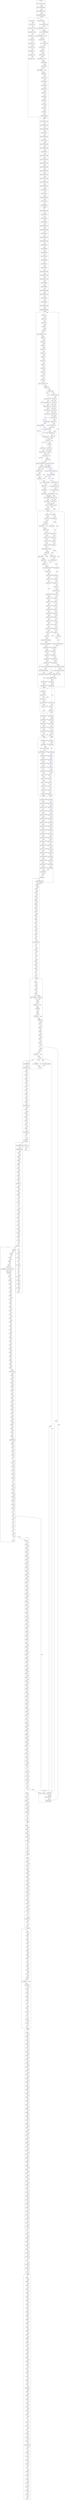digraph {
  fontname="sans-serif";
  concentrate=true;
  node[shape="box",fontname="sans-serif"];
  edge[fontname="sans-serif"];
  subgraph cluster_pre_classic {
    label="pre-classic";
    client_rd_132211_launcher[label="Client rd-132211-launcher",href="https://ornithemc.net/mc-versions/version/rd-132211-launcher.json"];
    client_rd_132328_launcher[label="Client rd-132328-launcher",href="https://ornithemc.net/mc-versions/version/rd-132328-launcher.json"];
    client_rd_160052_launcher[label="Client rd-160052-launcher",href="https://ornithemc.net/mc-versions/version/rd-160052-launcher.json"];
    client_rd_161348_launcher[label="Client rd-161348-launcher",href="https://ornithemc.net/mc-versions/version/rd-161348-launcher.json"];
  }
  subgraph cluster_classic {
    label="classic";
    client_c0_0_11a_launcher[label="Client c0.0.11a-launcher",href="https://ornithemc.net/mc-versions/version/c0.0.11a-launcher.json"];
    client_c0_0_12a_03[label="Client c0.0.12a_03",href="https://ornithemc.net/mc-versions/version/c0.0.12a_03.json"];
    client_c0_0_13a_launcher[label="Client c0.0.13a-launcher",href="https://ornithemc.net/mc-versions/version/c0.0.13a-launcher.json"];
    client_c0_0_13a_03[label="Client c0.0.13a_03",href="https://ornithemc.net/mc-versions/version/c0.0.13a_03.json"];
    client_c0_0_13a_03_launcher[label="Client c0.0.13a_03-launcher",href="https://ornithemc.net/mc-versions/version/c0.0.13a_03-launcher.json"];
    client_c0_0_14a_08[label="Client c0.0.14a_08",href="https://ornithemc.net/mc-versions/version/c0.0.14a_08.json"];
    client_c0_0_15a[label="Client c0.0.15a",href="https://ornithemc.net/mc-versions/version/c0.0.15a.json"];
    client_c0_0_16a_02[label="Client c0.0.16a_02",href="https://ornithemc.net/mc-versions/version/c0.0.16a_02.json"];
    server_server_c1_2[label="Server server-c1.2",href="https://ornithemc.net/mc-versions/version/server-c1.2.json"];
    server_server_c1_3[label="Server server-c1.3",href="https://ornithemc.net/mc-versions/version/server-c1.3.json"];
    client_c0_0_17a[label="Client c0.0.17a",href="https://ornithemc.net/mc-versions/version/c0.0.17a.json"];
    server_server_c1_4_1327[label="Server server-c1.4-1327",href="https://ornithemc.net/mc-versions/version/server-c1.4-1327.json"];
    server_server_c1_4_1422[label="Server server-c1.4-1422",href="https://ornithemc.net/mc-versions/version/server-c1.4-1422.json"];
    client_c0_0_18a_02[label="Client c0.0.18a_02",href="https://ornithemc.net/mc-versions/version/c0.0.18a_02.json"];
    server_server_c1_4_1[label="Server server-c1.4.1",href="https://ornithemc.net/mc-versions/version/server-c1.4.1.json"];
    server_server_c1_6[label="Server server-c1.6",href="https://ornithemc.net/mc-versions/version/server-c1.6.json"];
    client_c0_0_19a_04[label="Client c0.0.19a_04",href="https://ornithemc.net/mc-versions/version/c0.0.19a_04.json"];
    client_c0_0_19a_06[label="Client c0.0.19a_06",href="https://ornithemc.net/mc-versions/version/c0.0.19a_06.json"];
    server_server_c1_8_2[label="Server server-c1.8.2",href="https://ornithemc.net/mc-versions/version/server-c1.8.2.json"];
    client_c0_0_20a_01[label="Client c0.0.20a_01",href="https://ornithemc.net/mc-versions/version/c0.0.20a_01.json"];
    client_c0_0_20a_02[label="Client c0.0.20a_02",href="https://ornithemc.net/mc-versions/version/c0.0.20a_02.json"];
    client_c0_0_21a[label="Client c0.0.21a",href="https://ornithemc.net/mc-versions/version/c0.0.21a.json"];
    client_c0_0_22a_05[label="Client c0.0.22a_05",href="https://ornithemc.net/mc-versions/version/c0.0.22a_05.json"];
    client_c0_0_23a_01[label="Client c0.0.23a_01",href="https://ornithemc.net/mc-versions/version/c0.0.23a_01.json"];
    client_c0_24_st_03[label="Client c0.24_st_03",href="https://ornithemc.net/mc-versions/version/c0.24_st_03.json"];
    client_c0_25_05_st[label="Client c0.25_05_st",href="https://ornithemc.net/mc-versions/version/c0.25_05_st.json"];
    client_c0_27_st[label="Client c0.27_st",href="https://ornithemc.net/mc-versions/version/c0.27_st.json"];
    client_c0_28_01[label="Client c0.28_01",href="https://ornithemc.net/mc-versions/version/c0.28_01.json"];
    server_server_c1_8_3[label="Server server-c1.8.3",href="https://ornithemc.net/mc-versions/version/server-c1.8.3.json"];
    server_server_c1_9_1[label="Server server-c1.9.1",href="https://ornithemc.net/mc-versions/version/server-c1.9.1.json"];
    client_c0_29_01[label="Client c0.29_01",href="https://ornithemc.net/mc-versions/version/c0.29_01.json"];
    client_c0_29_02[label="Client c0.29_02",href="https://ornithemc.net/mc-versions/version/c0.29_02.json"];
    client_c0_30_s[label="Client c0.30-s",href="https://ornithemc.net/mc-versions/version/c0.30-s.json"];
    client_c0_30_c[label="Client c0.30-c",href="https://ornithemc.net/mc-versions/version/c0.30-c.json"];
    server_server_c1_10[label="Server server-c1.10",href="https://ornithemc.net/mc-versions/version/server-c1.10.json"];
    server_server_c1_10_1[label="Server server-c1.10.1",href="https://ornithemc.net/mc-versions/version/server-c1.10.1.json"];
    client_c0_30_c_renew[label="Client c0.30-c-renew",href="https://ornithemc.net/mc-versions/version/c0.30-c-renew.json"];
  }
  subgraph cluster_indev {
    label="indev";
    client_in_20091223_1459[label="Client in-20091223-1459",href="https://ornithemc.net/mc-versions/version/in-20091223-1459.json"];
    client_in_20091231_2255[label="Client in-20091231-2255",href="https://ornithemc.net/mc-versions/version/in-20091231-2255.json"];
    client_in_20100104_2258[label="Client in-20100104-2258",href="https://ornithemc.net/mc-versions/version/in-20100104-2258.json"];
    client_in_20100110[label="Client in-20100110",href="https://ornithemc.net/mc-versions/version/in-20100110.json"];
    client_in_20100124_2310[label="Client in-20100124-2310",href="https://ornithemc.net/mc-versions/version/in-20100124-2310.json"];
    client_in_20100125[label="Client in-20100125",href="https://ornithemc.net/mc-versions/version/in-20100125.json"];
    client_in_20100128_2304[label="Client in-20100128-2304",href="https://ornithemc.net/mc-versions/version/in-20100128-2304.json"];
    client_in_20100129_1452[label="Client in-20100129-1452",href="https://ornithemc.net/mc-versions/version/in-20100129-1452.json"];
    client_in_20100130[label="Client in-20100130",href="https://ornithemc.net/mc-versions/version/in-20100130.json"];
    client_in_20100131_2244[label="Client in-20100131-2244",href="https://ornithemc.net/mc-versions/version/in-20100131-2244.json"];
    client_in_20100201_0025[label="Client in-20100201-0025",href="https://ornithemc.net/mc-versions/version/in-20100201-0025.json"];
    client_in_20100201_2227[label="Client in-20100201-2227",href="https://ornithemc.net/mc-versions/version/in-20100201-2227.json"];
    client_in_20100202_2330[label="Client in-20100202-2330",href="https://ornithemc.net/mc-versions/version/in-20100202-2330.json"];
    client_in_20100206_2103[label="Client in-20100206-2103",href="https://ornithemc.net/mc-versions/version/in-20100206-2103.json"];
    client_in_20100207_1101[label="Client in-20100207-1101",href="https://ornithemc.net/mc-versions/version/in-20100207-1101.json"];
    client_in_20100207_1703[label="Client in-20100207-1703",href="https://ornithemc.net/mc-versions/version/in-20100207-1703.json"];
    client_in_20100212_1210[label="Client in-20100212-1210",href="https://ornithemc.net/mc-versions/version/in-20100212-1210.json"];
    client_in_20100212_1622[label="Client in-20100212-1622",href="https://ornithemc.net/mc-versions/version/in-20100212-1622.json"];
    client_in_20100213[label="Client in-20100213",href="https://ornithemc.net/mc-versions/version/in-20100213.json"];
    client_in_20100214[label="Client in-20100214",href="https://ornithemc.net/mc-versions/version/in-20100214.json"];
    client_in_20100218_0016[label="Client in-20100218-0016",href="https://ornithemc.net/mc-versions/version/in-20100218-0016.json"];
    client_in_20100219[label="Client in-20100219",href="https://ornithemc.net/mc-versions/version/in-20100219.json"];
    client_in_20100223[label="Client in-20100223",href="https://ornithemc.net/mc-versions/version/in-20100223.json"];
  }
  subgraph cluster_infdev {
    label="infdev";
    client_inf_20100227_1433[label="Client inf-20100227-1433",href="https://ornithemc.net/mc-versions/version/inf-20100227-1433.json"];
    client_inf_20100313[label="Client inf-20100313",href="https://ornithemc.net/mc-versions/version/inf-20100313.json"];
    client_inf_20100316[label="Client inf-20100316",href="https://ornithemc.net/mc-versions/version/inf-20100316.json"];
    client_inf_20100320[label="Client inf-20100320",href="https://ornithemc.net/mc-versions/version/inf-20100320.json"];
    client_inf_20100321_1817[label="Client inf-20100321-1817",href="https://ornithemc.net/mc-versions/version/inf-20100321-1817.json"];
    client_inf_20100325_1640[label="Client inf-20100325-1640",href="https://ornithemc.net/mc-versions/version/inf-20100325-1640.json"];
    client_inf_20100327[label="Client inf-20100327",href="https://ornithemc.net/mc-versions/version/inf-20100327.json"];
    client_inf_20100330_1611[label="Client inf-20100330-1611",href="https://ornithemc.net/mc-versions/version/inf-20100330-1611.json"];
    client_inf_20100413_1953[label="Client inf-20100413-1953",href="https://ornithemc.net/mc-versions/version/inf-20100413-1953.json"];
    client_inf_20100414[label="Client inf-20100414",href="https://ornithemc.net/mc-versions/version/inf-20100414.json"];
    client_inf_20100415[label="Client inf-20100415",href="https://ornithemc.net/mc-versions/version/inf-20100415.json"];
    client_inf_20100420[label="Client inf-20100420",href="https://ornithemc.net/mc-versions/version/inf-20100420.json"];
    client_inf_20100607[label="Client inf-20100607",href="https://ornithemc.net/mc-versions/version/inf-20100607.json"];
    client_inf_20100608[label="Client inf-20100608",href="https://ornithemc.net/mc-versions/version/inf-20100608.json"];
    client_inf_20100611[label="Client inf-20100611",href="https://ornithemc.net/mc-versions/version/inf-20100611.json"];
    client_inf_20100615[label="Client inf-20100615",href="https://ornithemc.net/mc-versions/version/inf-20100615.json"];
    client_inf_20100616_1808[label="Client inf-20100616-1808",href="https://ornithemc.net/mc-versions/version/inf-20100616-1808.json"];
    client_inf_20100617_1205[label="Client inf-20100617-1205",href="https://ornithemc.net/mc-versions/version/inf-20100617-1205.json"];
    client_inf_20100617_1531[label="Client inf-20100617-1531",href="https://ornithemc.net/mc-versions/version/inf-20100617-1531.json"];
    client_inf_20100618[label="Client inf-20100618",href="https://ornithemc.net/mc-versions/version/inf-20100618.json"];
    client_inf_20100624[label="Client inf-20100624",href="https://ornithemc.net/mc-versions/version/inf-20100624.json"];
    client_inf_20100625_0922[label="Client inf-20100625-0922",href="https://ornithemc.net/mc-versions/version/inf-20100625-0922.json"];
    client_inf_20100625_1917[label="Client inf-20100625-1917",href="https://ornithemc.net/mc-versions/version/inf-20100625-1917.json"];
    client_inf_20100627[label="Client inf-20100627",href="https://ornithemc.net/mc-versions/version/inf-20100627.json"];
    client_inf_20100629[label="Client inf-20100629",href="https://ornithemc.net/mc-versions/version/inf-20100629.json"];
    client_inf_20100630_1340[label="Client inf-20100630-1340",href="https://ornithemc.net/mc-versions/version/inf-20100630-1340.json"];
    client_inf_20100630_1835[label="Client inf-20100630-1835",href="https://ornithemc.net/mc-versions/version/inf-20100630-1835.json"];
  }
  subgraph cluster_alpha {
    label="alpha";
    client_a1_0_1_01[label="Client a1.0.1_01",href="https://ornithemc.net/mc-versions/version/a1.0.1_01.json"];
    client_a1_0_2_02[label="Client a1.0.2_02",href="https://ornithemc.net/mc-versions/version/a1.0.2_02.json"];
    client_a1_0_2_01[label="Client a1.0.2_01",href="https://ornithemc.net/mc-versions/version/a1.0.2_01.json"];
    client_a1_0_3[label="Client a1.0.3",href="https://ornithemc.net/mc-versions/version/a1.0.3.json"];
    client_a1_0_4_launcher[label="Client a1.0.4-launcher",href="https://ornithemc.net/mc-versions/version/a1.0.4-launcher.json"];
    client_a1_0_4[label="Client a1.0.4",href="https://ornithemc.net/mc-versions/version/a1.0.4.json"];
    client_a1_0_5[label="Client a1.0.5",href="https://ornithemc.net/mc-versions/version/a1.0.5.json"];
    client_a1_0_5_01[label="Client a1.0.5_01",href="https://ornithemc.net/mc-versions/version/a1.0.5_01.json"];
    client_a1_0_6[label="Client a1.0.6",href="https://ornithemc.net/mc-versions/version/a1.0.6.json"];
    client_a1_0_6_03[label="Client a1.0.6_03",href="https://ornithemc.net/mc-versions/version/a1.0.6_03.json"];
    client_a1_0_6_01[label="Client a1.0.6_01",href="https://ornithemc.net/mc-versions/version/a1.0.6_01.json"];
    client_a1_0_8_01[label="Client a1.0.8_01",href="https://ornithemc.net/mc-versions/version/a1.0.8_01.json"];
    client_a1_0_7[label="Client a1.0.7",href="https://ornithemc.net/mc-versions/version/a1.0.7.json"];
    client_a1_0_9[label="Client a1.0.9",href="https://ornithemc.net/mc-versions/version/a1.0.9.json"];
    client_a1_0_10[label="Client a1.0.10",href="https://ornithemc.net/mc-versions/version/a1.0.10.json"];
    client_a1_0_11[label="Client a1.0.11",href="https://ornithemc.net/mc-versions/version/a1.0.11.json"];
    client_a1_0_12[label="Client a1.0.12",href="https://ornithemc.net/mc-versions/version/a1.0.12.json"];
    client_a1_0_13[label="Client a1.0.13",href="https://ornithemc.net/mc-versions/version/a1.0.13.json"];
    client_a1_0_13_01_1038[label="Client a1.0.13_01-1038",href="https://ornithemc.net/mc-versions/version/a1.0.13_01-1038.json"];
    client_a1_0_13_01[label="Client a1.0.13_01",href="https://ornithemc.net/mc-versions/version/a1.0.13_01.json"];
    client_a1_0_14_launcher[label="Client a1.0.14-launcher",href="https://ornithemc.net/mc-versions/version/a1.0.14-launcher.json"];
    client_a1_0_14[label="Client a1.0.14",href="https://ornithemc.net/mc-versions/version/a1.0.14.json"];
    client_a1_0_14_1603[label="Client a1.0.14-1603",href="https://ornithemc.net/mc-versions/version/a1.0.14-1603.json"];
    client_a1_0_15[label="Client a1.0.15",href="https://ornithemc.net/mc-versions/version/a1.0.15.json"];
    server_server_a0_1_0[label="Server server-a0.1.0",href="https://ornithemc.net/mc-versions/version/server-a0.1.0.json"];
    client_a1_0_16[label="Client a1.0.16",href="https://ornithemc.net/mc-versions/version/a1.0.16.json"];
    server_server_a0_1_1_1707[label="Server server-a0.1.1-1707",href="https://ornithemc.net/mc-versions/version/server-a0.1.1-1707.json"];
    server_server_a0_1_2_01[label="Server server-a0.1.2_01",href="https://ornithemc.net/mc-versions/version/server-a0.1.2_01.json"];
    client_a1_0_16_01[label="Client a1.0.16_01",href="https://ornithemc.net/mc-versions/version/a1.0.16_01.json"];
    client_a1_0_16_02[label="Client a1.0.16_02",href="https://ornithemc.net/mc-versions/version/a1.0.16_02.json"];
    server_server_a0_1_3[label="Server server-a0.1.3",href="https://ornithemc.net/mc-versions/version/server-a0.1.3.json"];
    server_server_a0_1_4[label="Server server-a0.1.4",href="https://ornithemc.net/mc-versions/version/server-a0.1.4.json"];
    client_a1_0_17_02[label="Client a1.0.17_02",href="https://ornithemc.net/mc-versions/version/a1.0.17_02.json"];
    client_a1_0_17_03[label="Client a1.0.17_03",href="https://ornithemc.net/mc-versions/version/a1.0.17_03.json"];
    client_a1_0_17_04[label="Client a1.0.17_04",href="https://ornithemc.net/mc-versions/version/a1.0.17_04.json"];
    server_server_a0_2_0[label="Server server-a0.2.0",href="https://ornithemc.net/mc-versions/version/server-a0.2.0.json"];
    client_a1_1_0_101847[label="Client a1.1.0-101847",href="https://ornithemc.net/mc-versions/version/a1.1.0-101847.json"];
    client_a1_1_0_101847_launcher[label="Client a1.1.0-101847-launcher",href="https://ornithemc.net/mc-versions/version/a1.1.0-101847-launcher.json"];
    server_server_a0_2_0_01[label="Server server-a0.2.0_01",href="https://ornithemc.net/mc-versions/version/server-a0.2.0_01.json"];
    client_a1_1_0[label="Client a1.1.0",href="https://ornithemc.net/mc-versions/version/a1.1.0.json"];
    client_a1_1_1[label="Client a1.1.1",href="https://ornithemc.net/mc-versions/version/a1.1.1.json"];
    server_server_a0_2_1[label="Server server-a0.2.1",href="https://ornithemc.net/mc-versions/version/server-a0.2.1.json"];
    client_a1_1_2[label="Client a1.1.2",href="https://ornithemc.net/mc-versions/version/a1.1.2.json"];
    client_a1_1_2_01[label="Client a1.1.2_01",href="https://ornithemc.net/mc-versions/version/a1.1.2_01.json"];
    server_server_a0_2_2[label="Server server-a0.2.2",href="https://ornithemc.net/mc-versions/version/server-a0.2.2.json"];
    client_a1_2_0[label="Client a1.2.0",href="https://ornithemc.net/mc-versions/version/a1.2.0.json"];
    server_server_a0_2_2_01[label="Server server-a0.2.2_01",href="https://ornithemc.net/mc-versions/version/server-a0.2.2_01.json"];
    client_a1_2_0_01[label="Client a1.2.0_01",href="https://ornithemc.net/mc-versions/version/a1.2.0_01.json"];
    client_a1_2_0_02_launcher[label="Client a1.2.0_02-launcher",href="https://ornithemc.net/mc-versions/version/a1.2.0_02-launcher.json"];
    client_a1_2_0_02[label="Client a1.2.0_02",href="https://ornithemc.net/mc-versions/version/a1.2.0_02.json"];
    client_a1_2_1_01[label="Client a1.2.1_01",href="https://ornithemc.net/mc-versions/version/a1.2.1_01.json"];
    server_server_a0_2_3[label="Server server-a0.2.3",href="https://ornithemc.net/mc-versions/version/server-a0.2.3.json"];
    server_server_a0_2_4[label="Server server-a0.2.4",href="https://ornithemc.net/mc-versions/version/server-a0.2.4.json"];
    client_a1_2_2_1624[label="Client a1.2.2-1624",href="https://ornithemc.net/mc-versions/version/a1.2.2-1624.json"];
    client_a1_2_2[label="Client a1.2.2",href="https://ornithemc.net/mc-versions/version/a1.2.2.json"];
    client_a1_2_3[label="Client a1.2.3",href="https://ornithemc.net/mc-versions/version/a1.2.3.json"];
    server_server_a0_2_5_0923[label="Server server-a0.2.5-0923",href="https://ornithemc.net/mc-versions/version/server-a0.2.5-0923.json"];
    client_a1_2_3_01_0956[label="Client a1.2.3_01-0956",href="https://ornithemc.net/mc-versions/version/a1.2.3_01-0956.json"];
    client_a1_2_3_01[label="Client a1.2.3_01",href="https://ornithemc.net/mc-versions/version/a1.2.3_01.json"];
    server_server_a0_2_5_1004[label="Server server-a0.2.5-1004",href="https://ornithemc.net/mc-versions/version/server-a0.2.5-1004.json"];
    server_server_a0_2_5_01[label="Server server-a0.2.5_01",href="https://ornithemc.net/mc-versions/version/server-a0.2.5_01.json"];
    client_a1_2_3_02[label="Client a1.2.3_02",href="https://ornithemc.net/mc-versions/version/a1.2.3_02.json"];
    client_a1_2_3_04[label="Client a1.2.3_04",href="https://ornithemc.net/mc-versions/version/a1.2.3_04.json"];
    server_server_a0_2_5_02[label="Server server-a0.2.5_02",href="https://ornithemc.net/mc-versions/version/server-a0.2.5_02.json"];
    client_a1_2_3_05[label="Client a1.2.3_05",href="https://ornithemc.net/mc-versions/version/a1.2.3_05.json"];
    server_server_a0_2_6[label="Server server-a0.2.6",href="https://ornithemc.net/mc-versions/version/server-a0.2.6.json"];
    server_server_a0_2_6_01[label="Server server-a0.2.6_01",href="https://ornithemc.net/mc-versions/version/server-a0.2.6_01.json"];
    server_server_a0_2_6_02[label="Server server-a0.2.6_02",href="https://ornithemc.net/mc-versions/version/server-a0.2.6_02.json"];
    client_a1_2_4_01[label="Client a1.2.4_01",href="https://ornithemc.net/mc-versions/version/a1.2.4_01.json"];
    client_a1_2_5[label="Client a1.2.5",href="https://ornithemc.net/mc-versions/version/a1.2.5.json"];
    server_server_a0_2_7[label="Server server-a0.2.7",href="https://ornithemc.net/mc-versions/version/server-a0.2.7.json"];
    client_a1_2_6[label="Client a1.2.6",href="https://ornithemc.net/mc-versions/version/a1.2.6.json"];
    server_server_a0_2_8[label="Server server-a0.2.8",href="https://ornithemc.net/mc-versions/version/server-a0.2.8.json"];
  }
  subgraph cluster_beta {
    label="beta";
    {
      rank=same;
      client_b1_0[label="Client b1.0",href="https://ornithemc.net/mc-versions/version/b1.0.json"];
      server_b1_0[label="Server b1.0",href="https://ornithemc.net/mc-versions/version/b1.0.json"];
    }
    {
      rank=same;
      client_b1_0_01[label="Client b1.0_01",href="https://ornithemc.net/mc-versions/version/b1.0_01.json"];
      server_b1_0_01[label="Server b1.0_01",href="https://ornithemc.net/mc-versions/version/b1.0_01.json"];
    }
    client_b1_0_2[label="Client b1.0.2",href="https://ornithemc.net/mc-versions/version/b1.0.2.json"];
    {
      rank=same;
      client_b1_1_1245[label="Client b1.1-1245",href="https://ornithemc.net/mc-versions/version/b1.1-1245.json"];
      server_b1_1_1245[label="Server b1.1-1245",href="https://ornithemc.net/mc-versions/version/b1.1-1245.json"];
    }
    client_b1_1_1255[label="Client b1.1-1255",href="https://ornithemc.net/mc-versions/version/b1.1-1255.json"];
    {
      rank=same;
      client_b1_1_01[label="Client b1.1_01",href="https://ornithemc.net/mc-versions/version/b1.1_01.json"];
      server_b1_1_01[label="Server b1.1_01",href="https://ornithemc.net/mc-versions/version/b1.1_01.json"];
    }
    {
      rank=same;
      client_b1_1_02[label="Client b1.1_02",href="https://ornithemc.net/mc-versions/version/b1.1_02.json"];
      server_b1_1_02[label="Server b1.1_02",href="https://ornithemc.net/mc-versions/version/b1.1_02.json"];
    }
    {
      rank=same;
      client_b1_2[label="Client b1.2",href="https://ornithemc.net/mc-versions/version/b1.2.json"];
      server_b1_2[label="Server b1.2",href="https://ornithemc.net/mc-versions/version/b1.2.json"];
    }
    {
      rank=same;
      client_b1_2_01[label="Client b1.2_01",href="https://ornithemc.net/mc-versions/version/b1.2_01.json"];
      server_b1_2_01[label="Server b1.2_01",href="https://ornithemc.net/mc-versions/version/b1.2_01.json"];
    }
    client_b1_2_02[label="Client b1.2_02",href="https://ornithemc.net/mc-versions/version/b1.2_02.json"];
    client_b1_2_02_launcher[label="Client b1.2_02-launcher",href="https://ornithemc.net/mc-versions/version/b1.2_02-launcher.json"];
    server_b1_3_1647[label="Server b1.3-1647",href="https://ornithemc.net/mc-versions/version/b1.3-1647.json"];
    client_b1_3_1713[label="Client b1.3-1713",href="https://ornithemc.net/mc-versions/version/b1.3-1713.json"];
    server_b1_3_1731[label="Server b1.3-1731",href="https://ornithemc.net/mc-versions/version/b1.3-1731.json"];
    client_b1_3_1750[label="Client b1.3-1750",href="https://ornithemc.net/mc-versions/version/b1.3-1750.json"];
    client_b1_3_01[label="Client b1.3_01",href="https://ornithemc.net/mc-versions/version/b1.3_01.json"];
    {
      rank=same;
      client_b1_4_1507[label="Client b1.4-1507",href="https://ornithemc.net/mc-versions/version/b1.4-1507.json"];
      server_b1_4_1507[label="Server b1.4-1507",href="https://ornithemc.net/mc-versions/version/b1.4-1507.json"];
    }
    client_b1_4_1634[label="Client b1.4-1634",href="https://ornithemc.net/mc-versions/version/b1.4-1634.json"];
    {
      rank=same;
      client_b1_4_01[label="Client b1.4_01",href="https://ornithemc.net/mc-versions/version/b1.4_01.json"];
      server_b1_4_01[label="Server b1.4_01",href="https://ornithemc.net/mc-versions/version/b1.4_01.json"];
    }
    {
      rank=same;
      client_b1_5[label="Client b1.5",href="https://ornithemc.net/mc-versions/version/b1.5.json"];
      server_b1_5[label="Server b1.5",href="https://ornithemc.net/mc-versions/version/b1.5.json"];
    }
    {
      rank=same;
      client_b1_5_01[label="Client b1.5_01",href="https://ornithemc.net/mc-versions/version/b1.5_01.json"];
      server_b1_5_01[label="Server b1.5_01",href="https://ornithemc.net/mc-versions/version/b1.5_01.json"];
    }
    server_b1_5_02[label="Server b1.5_02",href="https://ornithemc.net/mc-versions/version/b1.5_02.json"];
    server_b1_6_pre_trailer[label="Server b1.6-pre-trailer",href="https://ornithemc.net/mc-versions/version/b1.6-pre-trailer.json"];
    {
      rank=same;
      client_b1_6_tb3[label="Client b1.6-tb3",href="https://ornithemc.net/mc-versions/version/b1.6-tb3.json"];
      server_b1_6_tb3[label="Server b1.6-tb3",href="https://ornithemc.net/mc-versions/version/b1.6-tb3.json"];
    }
    {
      rank=same;
      client_b1_6[label="Client b1.6",href="https://ornithemc.net/mc-versions/version/b1.6.json"];
      server_b1_6[label="Server b1.6",href="https://ornithemc.net/mc-versions/version/b1.6.json"];
    }
    {
      rank=same;
      client_b1_6_1[label="Client b1.6.1",href="https://ornithemc.net/mc-versions/version/b1.6.1.json"];
      server_b1_6_1[label="Server b1.6.1",href="https://ornithemc.net/mc-versions/version/b1.6.1.json"];
    }
    {
      rank=same;
      client_b1_6_2[label="Client b1.6.2",href="https://ornithemc.net/mc-versions/version/b1.6.2.json"];
      server_b1_6_2[label="Server b1.6.2",href="https://ornithemc.net/mc-versions/version/b1.6.2.json"];
    }
    {
      rank=same;
      client_b1_6_3[label="Client b1.6.3",href="https://ornithemc.net/mc-versions/version/b1.6.3.json"];
      server_b1_6_3[label="Server b1.6.3",href="https://ornithemc.net/mc-versions/version/b1.6.3.json"];
    }
    {
      rank=same;
      client_b1_6_4[label="Client b1.6.4",href="https://ornithemc.net/mc-versions/version/b1.6.4.json"];
      server_b1_6_4[label="Server b1.6.4",href="https://ornithemc.net/mc-versions/version/b1.6.4.json"];
    }
    {
      rank=same;
      client_b1_6_5[label="Client b1.6.5",href="https://ornithemc.net/mc-versions/version/b1.6.5.json"];
      server_b1_6_5[label="Server b1.6.5",href="https://ornithemc.net/mc-versions/version/b1.6.5.json"];
    }
    {
      rank=same;
      client_b1_6_6[label="Client b1.6.6",href="https://ornithemc.net/mc-versions/version/b1.6.6.json"];
      server_b1_6_6[label="Server b1.6.6",href="https://ornithemc.net/mc-versions/version/b1.6.6.json"];
    }
    {
      rank=same;
      client_b1_7[label="Client b1.7",href="https://ornithemc.net/mc-versions/version/b1.7.json"];
      server_b1_7[label="Server b1.7",href="https://ornithemc.net/mc-versions/version/b1.7.json"];
    }
    {
      rank=same;
      client_b1_7_01[label="Client b1.7_01",href="https://ornithemc.net/mc-versions/version/b1.7_01.json"];
      server_b1_7_01[label="Server b1.7_01",href="https://ornithemc.net/mc-versions/version/b1.7_01.json"];
    }
    {
      rank=same;
      client_b1_7_2[label="Client b1.7.2",href="https://ornithemc.net/mc-versions/version/b1.7.2.json"];
      server_b1_7_2[label="Server b1.7.2",href="https://ornithemc.net/mc-versions/version/b1.7.2.json"];
    }
    {
      rank=same;
      client_b1_7_3[label="Client b1.7.3",href="https://ornithemc.net/mc-versions/version/b1.7.3.json"];
      server_b1_7_3[label="Server b1.7.3",href="https://ornithemc.net/mc-versions/version/b1.7.3.json"];
    }
    client_b1_8_pre1_201109081459[label="Client b1.8-pre1-201109081459",href="https://ornithemc.net/mc-versions/version/b1.8-pre1-201109081459.json"];
    {
      rank=same;
      client_b1_8_pre1_201109091357[label="Client b1.8-pre1-201109091357",href="https://ornithemc.net/mc-versions/version/b1.8-pre1-201109091357.json"];
      server_b1_8_pre1_201109091357[label="Server b1.8-pre1-201109091357",href="https://ornithemc.net/mc-versions/version/b1.8-pre1-201109091357.json"];
    }
    {
      rank=same;
      client_b1_8_pre2[label="Client b1.8-pre2",href="https://ornithemc.net/mc-versions/version/b1.8-pre2.json"];
      server_b1_8_pre2[label="Server b1.8-pre2",href="https://ornithemc.net/mc-versions/version/b1.8-pre2.json"];
    }
    {
      rank=same;
      client_b1_8[label="Client b1.8",href="https://ornithemc.net/mc-versions/version/b1.8.json"];
      server_b1_8[label="Server b1.8",href="https://ornithemc.net/mc-versions/version/b1.8.json"];
    }
    {
      rank=same;
      client_b1_8_1[label="Client b1.8.1",href="https://ornithemc.net/mc-versions/version/b1.8.1.json"];
      server_b1_8_1[label="Server b1.8.1",href="https://ornithemc.net/mc-versions/version/b1.8.1.json"];
    }
    {
      rank=same;
      client_b1_9_pre1[label="Client b1.9-pre1",href="https://ornithemc.net/mc-versions/version/b1.9-pre1.json"];
      server_b1_9_pre1[label="Server b1.9-pre1",href="https://ornithemc.net/mc-versions/version/b1.9-pre1.json"];
    }
    {
      rank=same;
      client_b1_9_pre2[label="Client b1.9-pre2",href="https://ornithemc.net/mc-versions/version/b1.9-pre2.json"];
      server_b1_9_pre2[label="Server b1.9-pre2",href="https://ornithemc.net/mc-versions/version/b1.9-pre2.json"];
    }
    {
      rank=same;
      client_b1_9_pre3_201110061350[label="Client b1.9-pre3-201110061350",href="https://ornithemc.net/mc-versions/version/b1.9-pre3-201110061350.json"];
      server_b1_9_pre3_201110061350[label="Server b1.9-pre3-201110061350",href="https://ornithemc.net/mc-versions/version/b1.9-pre3-201110061350.json"];
    }
    client_b1_9_pre3_201110061402[label="Client b1.9-pre3-201110061402",href="https://ornithemc.net/mc-versions/version/b1.9-pre3-201110061402.json"];
    server_b1_9_pre4_201110131425[label="Server b1.9-pre4-201110131425",href="https://ornithemc.net/mc-versions/version/b1.9-pre4-201110131425.json"];
    {
      rank=same;
      client_b1_9_pre4_201110131434[label="Client b1.9-pre4-201110131434",href="https://ornithemc.net/mc-versions/version/b1.9-pre4-201110131434.json"];
      server_b1_9_pre4_201110131434[label="Server b1.9-pre4-201110131434",href="https://ornithemc.net/mc-versions/version/b1.9-pre4-201110131434.json"];
    }
    server_b1_9_pre4_201110131440[label="Server b1.9-pre4-201110131440",href="https://ornithemc.net/mc-versions/version/b1.9-pre4-201110131440.json"];
    {
      rank=same;
      client_b1_9_pre5[label="Client b1.9-pre5",href="https://ornithemc.net/mc-versions/version/b1.9-pre5.json"];
      server_b1_9_pre5[label="Server b1.9-pre5",href="https://ornithemc.net/mc-versions/version/b1.9-pre5.json"];
    }
    {
      rank=same;
      client_b1_9_pre6[label="Client b1.9-pre6",href="https://ornithemc.net/mc-versions/version/b1.9-pre6.json"];
      server_b1_9_pre6[label="Server b1.9-pre6",href="https://ornithemc.net/mc-versions/version/b1.9-pre6.json"];
    }
  }
  subgraph cluster_1_0 {
    label="1.0";
    client_1_0_0_rc1[label="Client 1.0.0-rc1",href="https://ornithemc.net/mc-versions/version/1.0.0-rc1.json"];
    client_1_0_0_rc2_1[label="Client 1.0.0-rc2-1",href="https://ornithemc.net/mc-versions/version/1.0.0-rc2-1.json"];
    client_1_0_0_rc2_2[label="Client 1.0.0-rc2-2",href="https://ornithemc.net/mc-versions/version/1.0.0-rc2-2.json"];
    {
      rank=same;
      client_1_0_0_rc2_3[label="Client 1.0.0-rc2-3",href="https://ornithemc.net/mc-versions/version/1.0.0-rc2-3.json"];
      server_1_0_0_rc2_3[label="Server 1.0.0-rc2-3",href="https://ornithemc.net/mc-versions/version/1.0.0-rc2-3.json"];
    }
    {
      rank=same;
      client_1_0_0[label="Client 1.0.0",href="https://ornithemc.net/mc-versions/version/1.0.0.json"];
      server_1_0_0[label="Server 1.0.0",href="https://ornithemc.net/mc-versions/version/1.0.0.json"];
    }
    server_1_0_1[label="Server 1.0.1",href="https://ornithemc.net/mc-versions/version/1.0.1.json"];
  }
  subgraph cluster_1_1 {
    label="1.1";
    {
      rank=same;
      client_11w47a[label="Client 11w47a",href="https://ornithemc.net/mc-versions/version/11w47a.json"];
      server_11w47a[label="Server 11w47a",href="https://ornithemc.net/mc-versions/version/11w47a.json"];
    }
    {
      rank=same;
      client_11w48a[label="Client 11w48a",href="https://ornithemc.net/mc-versions/version/11w48a.json"];
      server_11w48a[label="Server 11w48a",href="https://ornithemc.net/mc-versions/version/11w48a.json"];
    }
    {
      rank=same;
      client_11w49a[label="Client 11w49a",href="https://ornithemc.net/mc-versions/version/11w49a.json"];
      server_11w49a[label="Server 11w49a",href="https://ornithemc.net/mc-versions/version/11w49a.json"];
    }
    {
      rank=same;
      client_11w50a[label="Client 11w50a",href="https://ornithemc.net/mc-versions/version/11w50a.json"];
      server_11w50a[label="Server 11w50a",href="https://ornithemc.net/mc-versions/version/11w50a.json"];
    }
    {
      rank=same;
      client_12w01a[label="Client 12w01a",href="https://ornithemc.net/mc-versions/version/12w01a.json"];
      server_12w01a[label="Server 12w01a",href="https://ornithemc.net/mc-versions/version/12w01a.json"];
    }
    {
      rank=same;
      client_1_1[label="Client 1.1",href="https://ornithemc.net/mc-versions/version/1.1.json"];
      server_1_1[label="Server 1.1",href="https://ornithemc.net/mc-versions/version/1.1.json"];
    }
  }
  subgraph cluster_1_2 {
    label="1.2";
    {
      rank=same;
      client_12w03a[label="Client 12w03a",href="https://ornithemc.net/mc-versions/version/12w03a.json"];
      server_12w03a[label="Server 12w03a",href="https://ornithemc.net/mc-versions/version/12w03a.json"];
    }
    {
      rank=same;
      client_12w04a[label="Client 12w04a",href="https://ornithemc.net/mc-versions/version/12w04a.json"];
      server_12w04a[label="Server 12w04a",href="https://ornithemc.net/mc-versions/version/12w04a.json"];
    }
    client_12w05a_1354[label="Client 12w05a-1354",href="https://ornithemc.net/mc-versions/version/12w05a-1354.json"];
    {
      rank=same;
      client_12w05a_1442[label="Client 12w05a-1442",href="https://ornithemc.net/mc-versions/version/12w05a-1442.json"];
      server_12w05a_1442[label="Server 12w05a-1442",href="https://ornithemc.net/mc-versions/version/12w05a-1442.json"];
    }
    {
      rank=same;
      client_12w05b[label="Client 12w05b",href="https://ornithemc.net/mc-versions/version/12w05b.json"];
      server_12w05b[label="Server 12w05b",href="https://ornithemc.net/mc-versions/version/12w05b.json"];
    }
    {
      rank=same;
      client_12w06a[label="Client 12w06a",href="https://ornithemc.net/mc-versions/version/12w06a.json"];
      server_12w06a[label="Server 12w06a",href="https://ornithemc.net/mc-versions/version/12w06a.json"];
    }
    {
      rank=same;
      client_12w07a[label="Client 12w07a",href="https://ornithemc.net/mc-versions/version/12w07a.json"];
      server_12w07a[label="Server 12w07a",href="https://ornithemc.net/mc-versions/version/12w07a.json"];
    }
    {
      rank=same;
      client_12w07b[label="Client 12w07b",href="https://ornithemc.net/mc-versions/version/12w07b.json"];
      server_12w07b[label="Server 12w07b",href="https://ornithemc.net/mc-versions/version/12w07b.json"];
    }
    {
      rank=same;
      client_12w08a[label="Client 12w08a",href="https://ornithemc.net/mc-versions/version/12w08a.json"];
      server_12w08a[label="Server 12w08a",href="https://ornithemc.net/mc-versions/version/12w08a.json"];
    }
    {
      rank=same;
      client_1_2[label="Client 1.2",href="https://ornithemc.net/mc-versions/version/1.2.json"];
      server_1_2[label="Server 1.2",href="https://ornithemc.net/mc-versions/version/1.2.json"];
    }
    {
      rank=same;
      client_1_2_1[label="Client 1.2.1",href="https://ornithemc.net/mc-versions/version/1.2.1.json"];
      server_1_2_1[label="Server 1.2.1",href="https://ornithemc.net/mc-versions/version/1.2.1.json"];
    }
    {
      rank=same;
      client_1_2_2[label="Client 1.2.2",href="https://ornithemc.net/mc-versions/version/1.2.2.json"];
      server_1_2_2[label="Server 1.2.2",href="https://ornithemc.net/mc-versions/version/1.2.2.json"];
    }
    {
      rank=same;
      client_1_2_3[label="Client 1.2.3",href="https://ornithemc.net/mc-versions/version/1.2.3.json"];
      server_1_2_3[label="Server 1.2.3",href="https://ornithemc.net/mc-versions/version/1.2.3.json"];
    }
    {
      rank=same;
      client_1_2_4[label="Client 1.2.4",href="https://ornithemc.net/mc-versions/version/1.2.4.json"];
      server_1_2_4[label="Server 1.2.4",href="https://ornithemc.net/mc-versions/version/1.2.4.json"];
    }
    {
      rank=same;
      client_1_2_5[label="Client 1.2.5",href="https://ornithemc.net/mc-versions/version/1.2.5.json"];
      server_1_2_5[label="Server 1.2.5",href="https://ornithemc.net/mc-versions/version/1.2.5.json"];
    }
  }
  subgraph cluster_1_3 {
    label="1.3";
    {
      rank=same;
      client_12w15a[label="Client 12w15a",href="https://ornithemc.net/mc-versions/version/12w15a.json"];
      server_12w15a[label="Server 12w15a",href="https://ornithemc.net/mc-versions/version/12w15a.json"];
    }
    {
      rank=same;
      client_12w16a[label="Client 12w16a",href="https://ornithemc.net/mc-versions/version/12w16a.json"];
      server_12w16a[label="Server 12w16a",href="https://ornithemc.net/mc-versions/version/12w16a.json"];
    }
    {
      rank=same;
      client_12w17a[label="Client 12w17a",href="https://ornithemc.net/mc-versions/version/12w17a.json"];
      server_12w17a[label="Server 12w17a",href="https://ornithemc.net/mc-versions/version/12w17a.json"];
    }
    {
      rank=same;
      client_12w18a[label="Client 12w18a",href="https://ornithemc.net/mc-versions/version/12w18a.json"];
      server_12w18a[label="Server 12w18a",href="https://ornithemc.net/mc-versions/version/12w18a.json"];
    }
    {
      rank=same;
      client_12w19a[label="Client 12w19a",href="https://ornithemc.net/mc-versions/version/12w19a.json"];
      server_12w19a[label="Server 12w19a",href="https://ornithemc.net/mc-versions/version/12w19a.json"];
    }
    {
      rank=same;
      client_12w21a[label="Client 12w21a",href="https://ornithemc.net/mc-versions/version/12w21a.json"];
      server_12w21a[label="Server 12w21a",href="https://ornithemc.net/mc-versions/version/12w21a.json"];
    }
    {
      rank=same;
      client_12w21b[label="Client 12w21b",href="https://ornithemc.net/mc-versions/version/12w21b.json"];
      server_12w21b[label="Server 12w21b",href="https://ornithemc.net/mc-versions/version/12w21b.json"];
    }
    {
      rank=same;
      client_12w22a[label="Client 12w22a",href="https://ornithemc.net/mc-versions/version/12w22a.json"];
      server_12w22a[label="Server 12w22a",href="https://ornithemc.net/mc-versions/version/12w22a.json"];
    }
    {
      rank=same;
      client_12w23a[label="Client 12w23a",href="https://ornithemc.net/mc-versions/version/12w23a.json"];
      server_12w23a[label="Server 12w23a",href="https://ornithemc.net/mc-versions/version/12w23a.json"];
    }
    {
      rank=same;
      client_12w23b[label="Client 12w23b",href="https://ornithemc.net/mc-versions/version/12w23b.json"];
      server_12w23b[label="Server 12w23b",href="https://ornithemc.net/mc-versions/version/12w23b.json"];
    }
    {
      rank=same;
      client_12w24a[label="Client 12w24a",href="https://ornithemc.net/mc-versions/version/12w24a.json"];
      server_12w24a[label="Server 12w24a",href="https://ornithemc.net/mc-versions/version/12w24a.json"];
    }
    {
      rank=same;
      client_12w25a[label="Client 12w25a",href="https://ornithemc.net/mc-versions/version/12w25a.json"];
      server_12w25a[label="Server 12w25a",href="https://ornithemc.net/mc-versions/version/12w25a.json"];
    }
    {
      rank=same;
      client_12w26a[label="Client 12w26a",href="https://ornithemc.net/mc-versions/version/12w26a.json"];
      server_12w26a[label="Server 12w26a",href="https://ornithemc.net/mc-versions/version/12w26a.json"];
    }
    {
      rank=same;
      client_12w27a[label="Client 12w27a",href="https://ornithemc.net/mc-versions/version/12w27a.json"];
      server_12w27a[label="Server 12w27a",href="https://ornithemc.net/mc-versions/version/12w27a.json"];
    }
    {
      rank=same;
      client_12w30a[label="Client 12w30a",href="https://ornithemc.net/mc-versions/version/12w30a.json"];
      server_12w30a[label="Server 12w30a",href="https://ornithemc.net/mc-versions/version/12w30a.json"];
    }
    {
      rank=same;
      client_12w30b[label="Client 12w30b",href="https://ornithemc.net/mc-versions/version/12w30b.json"];
      server_12w30b[label="Server 12w30b",href="https://ornithemc.net/mc-versions/version/12w30b.json"];
    }
    {
      rank=same;
      client_12w30c[label="Client 12w30c",href="https://ornithemc.net/mc-versions/version/12w30c.json"];
      server_12w30c[label="Server 12w30c",href="https://ornithemc.net/mc-versions/version/12w30c.json"];
    }
    {
      rank=same;
      client_12w30d[label="Client 12w30d",href="https://ornithemc.net/mc-versions/version/12w30d.json"];
      server_12w30d[label="Server 12w30d",href="https://ornithemc.net/mc-versions/version/12w30d.json"];
    }
    {
      rank=same;
      client_12w30e[label="Client 12w30e",href="https://ornithemc.net/mc-versions/version/12w30e.json"];
      server_12w30e[label="Server 12w30e",href="https://ornithemc.net/mc-versions/version/12w30e.json"];
    }
    merged_1_3_pre_07261249[label="1.3-pre-07261249",href="https://ornithemc.net/mc-versions/version/1.3-pre-07261249.json"];
    merged_1_3_1[label="1.3.1",href="https://ornithemc.net/mc-versions/version/1.3.1.json"];
    merged_1_3_2[label="1.3.2",href="https://ornithemc.net/mc-versions/version/1.3.2.json"];
  }
  subgraph cluster_1_4 {
    label="1.4";
    merged_12w32a[label="12w32a",href="https://ornithemc.net/mc-versions/version/12w32a.json"];
    merged_12w34a[label="12w34a",href="https://ornithemc.net/mc-versions/version/12w34a.json"];
    merged_12w34b[label="12w34b",href="https://ornithemc.net/mc-versions/version/12w34b.json"];
    merged_12w36a[label="12w36a",href="https://ornithemc.net/mc-versions/version/12w36a.json"];
    merged_12w37a[label="12w37a",href="https://ornithemc.net/mc-versions/version/12w37a.json"];
    merged_12w38a[label="12w38a",href="https://ornithemc.net/mc-versions/version/12w38a.json"];
    merged_12w38b[label="12w38b",href="https://ornithemc.net/mc-versions/version/12w38b.json"];
    merged_12w39a[label="12w39a",href="https://ornithemc.net/mc-versions/version/12w39a.json"];
    merged_12w39b[label="12w39b",href="https://ornithemc.net/mc-versions/version/12w39b.json"];
    merged_12w40a[label="12w40a",href="https://ornithemc.net/mc-versions/version/12w40a.json"];
    merged_12w40b[label="12w40b",href="https://ornithemc.net/mc-versions/version/12w40b.json"];
    merged_12w41a[label="12w41a",href="https://ornithemc.net/mc-versions/version/12w41a.json"];
    merged_12w41b[label="12w41b",href="https://ornithemc.net/mc-versions/version/12w41b.json"];
    merged_12w42a[label="12w42a",href="https://ornithemc.net/mc-versions/version/12w42a.json"];
    merged_12w42b[label="12w42b",href="https://ornithemc.net/mc-versions/version/12w42b.json"];
    merged_1_4_pre[label="1.4-pre",href="https://ornithemc.net/mc-versions/version/1.4-pre.json"];
    merged_1_4_1_pre_10231538[label="1.4.1-pre-10231538",href="https://ornithemc.net/mc-versions/version/1.4.1-pre-10231538.json"];
    merged_1_4_2[label="1.4.2",href="https://ornithemc.net/mc-versions/version/1.4.2.json"];
    merged_1_4_3_pre[label="1.4.3-pre",href="https://ornithemc.net/mc-versions/version/1.4.3-pre.json"];
    merged_1_4_5[label="1.4.5",href="https://ornithemc.net/mc-versions/version/1.4.5.json"];
    merged_12w49a[label="12w49a",href="https://ornithemc.net/mc-versions/version/12w49a.json"];
    merged_12w50a[label="12w50a",href="https://ornithemc.net/mc-versions/version/12w50a.json"];
    merged_1_4_4[label="1.4.4",href="https://ornithemc.net/mc-versions/version/1.4.4.json"];
    merged_12w50b[label="12w50b",href="https://ornithemc.net/mc-versions/version/12w50b.json"];
    merged_1_4_6[label="1.4.6",href="https://ornithemc.net/mc-versions/version/1.4.6.json"];
    merged_1_4_7[label="1.4.7",href="https://ornithemc.net/mc-versions/version/1.4.7.json"];
  }
  subgraph cluster_1_5 {
    label="1.5";
    merged_13w01a[label="13w01a",href="https://ornithemc.net/mc-versions/version/13w01a.json"];
    merged_13w01b[label="13w01b",href="https://ornithemc.net/mc-versions/version/13w01b.json"];
    merged_13w02a[label="13w02a",href="https://ornithemc.net/mc-versions/version/13w02a.json"];
    merged_13w02b[label="13w02b",href="https://ornithemc.net/mc-versions/version/13w02b.json"];
    server_13w03a_1538[label="Server 13w03a-1538",href="https://ornithemc.net/mc-versions/version/13w03a-1538.json"];
    merged_13w03a_1647[label="13w03a-1647",href="https://ornithemc.net/mc-versions/version/13w03a-1647.json"];
    merged_13w04a[label="13w04a",href="https://ornithemc.net/mc-versions/version/13w04a.json"];
    merged_13w05a_1504[label="13w05a-1504",href="https://ornithemc.net/mc-versions/version/13w05a-1504.json"];
    merged_13w05a_1538[label="13w05a-1538",href="https://ornithemc.net/mc-versions/version/13w05a-1538.json"];
    merged_13w05b[label="13w05b",href="https://ornithemc.net/mc-versions/version/13w05b.json"];
    merged_13w06a_1559[label="13w06a-1559",href="https://ornithemc.net/mc-versions/version/13w06a-1559.json"];
    merged_13w06a_1636[label="13w06a-1636",href="https://ornithemc.net/mc-versions/version/13w06a-1636.json"];
    merged_13w07a[label="13w07a",href="https://ornithemc.net/mc-versions/version/13w07a.json"];
    merged_13w09a[label="13w09a",href="https://ornithemc.net/mc-versions/version/13w09a.json"];
    merged_13w09b[label="13w09b",href="https://ornithemc.net/mc-versions/version/13w09b.json"];
    merged_13w09c[label="13w09c",href="https://ornithemc.net/mc-versions/version/13w09c.json"];
    merged_13w10a[label="13w10a",href="https://ornithemc.net/mc-versions/version/13w10a.json"];
    merged_13w10b[label="13w10b",href="https://ornithemc.net/mc-versions/version/13w10b.json"];
    merged_1_5[label="1.5",href="https://ornithemc.net/mc-versions/version/1.5.json"];
    merged_13w11a[label="13w11a",href="https://ornithemc.net/mc-versions/version/13w11a.json"];
    client_13w12_[label="Client 13w12~",href="https://ornithemc.net/mc-versions/version/13w12~.json"];
    merged_1_5_1[label="1.5.1",href="https://ornithemc.net/mc-versions/version/1.5.1.json"];
    merged_1_5_2_pre_250903[label="1.5.2-pre-250903",href="https://ornithemc.net/mc-versions/version/1.5.2-pre-250903.json"];
    merged_1_5_2[label="1.5.2",href="https://ornithemc.net/mc-versions/version/1.5.2.json"];
  }
  subgraph cluster_april_fools {
    label="april-fools";
    merged_af_2013_red[label="af-2013-red",href="https://ornithemc.net/mc-versions/version/af-2013-red.json"];
    merged_af_2013_blue[label="af-2013-blue",href="https://ornithemc.net/mc-versions/version/af-2013-blue.json"];
    merged_af_2013_purple[label="af-2013-purple",href="https://ornithemc.net/mc-versions/version/af-2013-purple.json"];
    merged_af_2015[label="af-2015",href="https://ornithemc.net/mc-versions/version/af-2015.json"];
    merged_af_2016[label="af-2016",href="https://ornithemc.net/mc-versions/version/af-2016.json"];
  }
  subgraph cluster_1_6 {
    label="1.6";
    merged_13w16a_04192037[label="13w16a-04192037",href="https://ornithemc.net/mc-versions/version/13w16a-04192037.json"];
    merged_13w16b_04232151[label="13w16b-04232151",href="https://ornithemc.net/mc-versions/version/13w16b-04232151.json"];
    merged_13w17a[label="13w17a",href="https://ornithemc.net/mc-versions/version/13w17a.json"];
    merged_13w18a[label="13w18a",href="https://ornithemc.net/mc-versions/version/13w18a.json"];
    merged_13w18b[label="13w18b",href="https://ornithemc.net/mc-versions/version/13w18b.json"];
    merged_13w18c[label="13w18c",href="https://ornithemc.net/mc-versions/version/13w18c.json"];
    merged_13w19a[label="13w19a",href="https://ornithemc.net/mc-versions/version/13w19a.json"];
    merged_13w21a[label="13w21a",href="https://ornithemc.net/mc-versions/version/13w21a.json"];
    merged_13w21b[label="13w21b",href="https://ornithemc.net/mc-versions/version/13w21b.json"];
    merged_13w22a[label="13w22a",href="https://ornithemc.net/mc-versions/version/13w22a.json"];
    merged_13w23a[label="13w23a",href="https://ornithemc.net/mc-versions/version/13w23a.json"];
    merged_13w23b_06080101[label="13w23b-06080101",href="https://ornithemc.net/mc-versions/version/13w23b-06080101.json"];
    merged_13w24a[label="13w24a",href="https://ornithemc.net/mc-versions/version/13w24a.json"];
    merged_13w24b[label="13w24b",href="https://ornithemc.net/mc-versions/version/13w24b.json"];
    merged_13w25a[label="13w25a",href="https://ornithemc.net/mc-versions/version/13w25a.json"];
    merged_13w25b[label="13w25b",href="https://ornithemc.net/mc-versions/version/13w25b.json"];
    merged_13w25c[label="13w25c",href="https://ornithemc.net/mc-versions/version/13w25c.json"];
    merged_13w26a[label="13w26a",href="https://ornithemc.net/mc-versions/version/13w26a.json"];
    merged_1_6_pre_06251516[label="1.6-pre-06251516",href="https://ornithemc.net/mc-versions/version/1.6-pre-06251516.json"];
    merged_1_6_1[label="1.6.1",href="https://ornithemc.net/mc-versions/version/1.6.1.json"];
    merged_1_6_2_091847[label="1.6.2-091847",href="https://ornithemc.net/mc-versions/version/1.6.2-091847.json"];
    merged_1_6_3_pre_171231[label="1.6.3-pre-171231",href="https://ornithemc.net/mc-versions/version/1.6.3-pre-171231.json"];
    merged_1_6_4[label="1.6.4",href="https://ornithemc.net/mc-versions/version/1.6.4.json"];
  }
  subgraph cluster_1_7 {
    label="1.7";
    merged_13w36a_09051446[label="13w36a-09051446",href="https://ornithemc.net/mc-versions/version/13w36a-09051446.json"];
    merged_13w36b_09061310[label="13w36b-09061310",href="https://ornithemc.net/mc-versions/version/13w36b-09061310.json"];
    merged_13w37a[label="13w37a",href="https://ornithemc.net/mc-versions/version/13w37a.json"];
    merged_13w37b[label="13w37b",href="https://ornithemc.net/mc-versions/version/13w37b.json"];
    merged_13w38a[label="13w38a",href="https://ornithemc.net/mc-versions/version/13w38a.json"];
    merged_13w38b[label="13w38b",href="https://ornithemc.net/mc-versions/version/13w38b.json"];
    merged_13w38c[label="13w38c",href="https://ornithemc.net/mc-versions/version/13w38c.json"];
    merged_13w39a[label="13w39a",href="https://ornithemc.net/mc-versions/version/13w39a.json"];
    merged_13w39b[label="13w39b",href="https://ornithemc.net/mc-versions/version/13w39b.json"];
    merged_13w41a[label="13w41a",href="https://ornithemc.net/mc-versions/version/13w41a.json"];
    merged_13w41b_1523[label="13w41b-1523",href="https://ornithemc.net/mc-versions/version/13w41b-1523.json"];
    merged_13w42a[label="13w42a",href="https://ornithemc.net/mc-versions/version/13w42a.json"];
    merged_13w42b[label="13w42b",href="https://ornithemc.net/mc-versions/version/13w42b.json"];
    merged_13w43a[label="13w43a",href="https://ornithemc.net/mc-versions/version/13w43a.json"];
    merged_1_7_pre[label="1.7-pre",href="https://ornithemc.net/mc-versions/version/1.7-pre.json"];
    merged_1_7_1_pre[label="1.7.1-pre",href="https://ornithemc.net/mc-versions/version/1.7.1-pre.json"];
    merged_1_7_2[label="1.7.2",href="https://ornithemc.net/mc-versions/version/1.7.2.json"];
    merged_13w47a[label="13w47a",href="https://ornithemc.net/mc-versions/version/13w47a.json"];
    merged_13w47b[label="13w47b",href="https://ornithemc.net/mc-versions/version/13w47b.json"];
    merged_13w47c[label="13w47c",href="https://ornithemc.net/mc-versions/version/13w47c.json"];
    merged_13w47d[label="13w47d",href="https://ornithemc.net/mc-versions/version/13w47d.json"];
    merged_13w47e[label="13w47e",href="https://ornithemc.net/mc-versions/version/13w47e.json"];
    merged_13w48a[label="13w48a",href="https://ornithemc.net/mc-versions/version/13w48a.json"];
    merged_13w48b[label="13w48b",href="https://ornithemc.net/mc-versions/version/13w48b.json"];
    merged_13w49a[label="13w49a",href="https://ornithemc.net/mc-versions/version/13w49a.json"];
    merged_1_7_3_pre[label="1.7.3-pre",href="https://ornithemc.net/mc-versions/version/1.7.3-pre.json"];
    merged_1_7_4[label="1.7.4",href="https://ornithemc.net/mc-versions/version/1.7.4.json"];
    merged_1_7_5[label="1.7.5",href="https://ornithemc.net/mc-versions/version/1.7.5.json"];
    merged_1_7_6_pre1[label="1.7.6-pre1",href="https://ornithemc.net/mc-versions/version/1.7.6-pre1.json"];
    merged_1_7_6_pre2[label="1.7.6-pre2",href="https://ornithemc.net/mc-versions/version/1.7.6-pre2.json"];
    merged_1_7_6[label="1.7.6",href="https://ornithemc.net/mc-versions/version/1.7.6.json"];
    merged_1_7_7_101331[label="1.7.7-101331",href="https://ornithemc.net/mc-versions/version/1.7.7-101331.json"];
    merged_1_7_8[label="1.7.8",href="https://ornithemc.net/mc-versions/version/1.7.8.json"];
    merged_1_7_9[label="1.7.9",href="https://ornithemc.net/mc-versions/version/1.7.9.json"];
    merged_1_7_10_pre1[label="1.7.10-pre1",href="https://ornithemc.net/mc-versions/version/1.7.10-pre1.json"];
    merged_1_7_10_pre2[label="1.7.10-pre2",href="https://ornithemc.net/mc-versions/version/1.7.10-pre2.json"];
    merged_1_7_10_pre3[label="1.7.10-pre3",href="https://ornithemc.net/mc-versions/version/1.7.10-pre3.json"];
    merged_1_7_10_pre4[label="1.7.10-pre4",href="https://ornithemc.net/mc-versions/version/1.7.10-pre4.json"];
    merged_1_7_10[label="1.7.10",href="https://ornithemc.net/mc-versions/version/1.7.10.json"];
  }
  subgraph cluster_1_8 {
    label="1.8";
    merged_14w02a[label="14w02a",href="https://ornithemc.net/mc-versions/version/14w02a.json"];
    merged_14w02b[label="14w02b",href="https://ornithemc.net/mc-versions/version/14w02b.json"];
    merged_14w02c[label="14w02c",href="https://ornithemc.net/mc-versions/version/14w02c.json"];
    merged_14w03a[label="14w03a",href="https://ornithemc.net/mc-versions/version/14w03a.json"];
    merged_14w03b[label="14w03b",href="https://ornithemc.net/mc-versions/version/14w03b.json"];
    client_14w04a[label="Client 14w04a",href="https://ornithemc.net/mc-versions/version/14w04a.json"];
    server_14w04a[label="Server 14w04a",href="https://ornithemc.net/mc-versions/version/14w04a.json"];
    merged_14w04b_1554[label="14w04b-1554",href="https://ornithemc.net/mc-versions/version/14w04b-1554.json"];
    merged_14w05a[label="14w05a",href="https://ornithemc.net/mc-versions/version/14w05a.json"];
    merged_14w05b[label="14w05b",href="https://ornithemc.net/mc-versions/version/14w05b.json"];
    merged_14w06a[label="14w06a",href="https://ornithemc.net/mc-versions/version/14w06a.json"];
    merged_14w06b[label="14w06b",href="https://ornithemc.net/mc-versions/version/14w06b.json"];
    merged_14w07a[label="14w07a",href="https://ornithemc.net/mc-versions/version/14w07a.json"];
    merged_14w08a[label="14w08a",href="https://ornithemc.net/mc-versions/version/14w08a.json"];
    merged_14w10a[label="14w10a",href="https://ornithemc.net/mc-versions/version/14w10a.json"];
    merged_14w10b[label="14w10b",href="https://ornithemc.net/mc-versions/version/14w10b.json"];
    merged_14w10c[label="14w10c",href="https://ornithemc.net/mc-versions/version/14w10c.json"];
    merged_14w11a[label="14w11a",href="https://ornithemc.net/mc-versions/version/14w11a.json"];
    merged_14w11b[label="14w11b",href="https://ornithemc.net/mc-versions/version/14w11b.json"];
    merged_14w17a[label="14w17a",href="https://ornithemc.net/mc-versions/version/14w17a.json"];
    merged_14w18a[label="14w18a",href="https://ornithemc.net/mc-versions/version/14w18a.json"];
    merged_14w18b[label="14w18b",href="https://ornithemc.net/mc-versions/version/14w18b.json"];
    merged_14w19a[label="14w19a",href="https://ornithemc.net/mc-versions/version/14w19a.json"];
    merged_14w20a[label="14w20a",href="https://ornithemc.net/mc-versions/version/14w20a.json"];
    merged_14w20b[label="14w20b",href="https://ornithemc.net/mc-versions/version/14w20b.json"];
    merged_14w21a[label="14w21a",href="https://ornithemc.net/mc-versions/version/14w21a.json"];
    merged_14w21b[label="14w21b",href="https://ornithemc.net/mc-versions/version/14w21b.json"];
    merged_14w25a[label="14w25a",href="https://ornithemc.net/mc-versions/version/14w25a.json"];
    merged_14w25b[label="14w25b",href="https://ornithemc.net/mc-versions/version/14w25b.json"];
    merged_14w26a[label="14w26a",href="https://ornithemc.net/mc-versions/version/14w26a.json"];
    merged_14w26b[label="14w26b",href="https://ornithemc.net/mc-versions/version/14w26b.json"];
    merged_14w26c[label="14w26c",href="https://ornithemc.net/mc-versions/version/14w26c.json"];
    merged_14w27a[label="14w27a",href="https://ornithemc.net/mc-versions/version/14w27a.json"];
    merged_14w27b_07021646[label="14w27b-07021646",href="https://ornithemc.net/mc-versions/version/14w27b-07021646.json"];
    merged_14w28a[label="14w28a",href="https://ornithemc.net/mc-versions/version/14w28a.json"];
    merged_14w28b[label="14w28b",href="https://ornithemc.net/mc-versions/version/14w28b.json"];
    merged_14w29a[label="14w29a",href="https://ornithemc.net/mc-versions/version/14w29a.json"];
    merged_14w29b[label="14w29b",href="https://ornithemc.net/mc-versions/version/14w29b.json"];
    merged_14w30a[label="14w30a",href="https://ornithemc.net/mc-versions/version/14w30a.json"];
    merged_14w30b[label="14w30b",href="https://ornithemc.net/mc-versions/version/14w30b.json"];
    merged_14w30c[label="14w30c",href="https://ornithemc.net/mc-versions/version/14w30c.json"];
    merged_14w31a[label="14w31a",href="https://ornithemc.net/mc-versions/version/14w31a.json"];
    merged_14w32a[label="14w32a",href="https://ornithemc.net/mc-versions/version/14w32a.json"];
    merged_14w32b[label="14w32b",href="https://ornithemc.net/mc-versions/version/14w32b.json"];
    merged_14w32c[label="14w32c",href="https://ornithemc.net/mc-versions/version/14w32c.json"];
    merged_14w32d[label="14w32d",href="https://ornithemc.net/mc-versions/version/14w32d.json"];
    merged_14w33a[label="14w33a",href="https://ornithemc.net/mc-versions/version/14w33a.json"];
    merged_14w33b[label="14w33b",href="https://ornithemc.net/mc-versions/version/14w33b.json"];
    merged_14w33c[label="14w33c",href="https://ornithemc.net/mc-versions/version/14w33c.json"];
    merged_14w34a[label="14w34a",href="https://ornithemc.net/mc-versions/version/14w34a.json"];
    merged_14w34b[label="14w34b",href="https://ornithemc.net/mc-versions/version/14w34b.json"];
    merged_14w34c_08191549[label="14w34c-08191549",href="https://ornithemc.net/mc-versions/version/14w34c-08191549.json"];
    merged_14w34d[label="14w34d",href="https://ornithemc.net/mc-versions/version/14w34d.json"];
    merged_1_8_pre1[label="1.8-pre1",href="https://ornithemc.net/mc-versions/version/1.8-pre1.json"];
    merged_1_8_pre2[label="1.8-pre2",href="https://ornithemc.net/mc-versions/version/1.8-pre2.json"];
    merged_1_8_pre3[label="1.8-pre3",href="https://ornithemc.net/mc-versions/version/1.8-pre3.json"];
    merged_1_8[label="1.8",href="https://ornithemc.net/mc-versions/version/1.8.json"];
    merged_1_8_1_pre1[label="1.8.1-pre1",href="https://ornithemc.net/mc-versions/version/1.8.1-pre1.json"];
    merged_1_8_1_pre2[label="1.8.1-pre2",href="https://ornithemc.net/mc-versions/version/1.8.1-pre2.json"];
    merged_1_8_1_pre3[label="1.8.1-pre3",href="https://ornithemc.net/mc-versions/version/1.8.1-pre3.json"];
    merged_1_8_1_pre4[label="1.8.1-pre4",href="https://ornithemc.net/mc-versions/version/1.8.1-pre4.json"];
    merged_1_8_1_pre5[label="1.8.1-pre5",href="https://ornithemc.net/mc-versions/version/1.8.1-pre5.json"];
    merged_1_8_1[label="1.8.1",href="https://ornithemc.net/mc-versions/version/1.8.1.json"];
    merged_1_8_2_pre1[label="1.8.2-pre1",href="https://ornithemc.net/mc-versions/version/1.8.2-pre1.json"];
    merged_1_8_2_pre2[label="1.8.2-pre2",href="https://ornithemc.net/mc-versions/version/1.8.2-pre2.json"];
    merged_1_8_2_pre3[label="1.8.2-pre3",href="https://ornithemc.net/mc-versions/version/1.8.2-pre3.json"];
    merged_1_8_2_pre4[label="1.8.2-pre4",href="https://ornithemc.net/mc-versions/version/1.8.2-pre4.json"];
    merged_1_8_2_pre5[label="1.8.2-pre5",href="https://ornithemc.net/mc-versions/version/1.8.2-pre5.json"];
    merged_1_8_2_pre6[label="1.8.2-pre6",href="https://ornithemc.net/mc-versions/version/1.8.2-pre6.json"];
    merged_1_8_2_pre7[label="1.8.2-pre7",href="https://ornithemc.net/mc-versions/version/1.8.2-pre7.json"];
    merged_1_8_2[label="1.8.2",href="https://ornithemc.net/mc-versions/version/1.8.2.json"];
    merged_1_8_3[label="1.8.3",href="https://ornithemc.net/mc-versions/version/1.8.3.json"];
    merged_1_8_4[label="1.8.4",href="https://ornithemc.net/mc-versions/version/1.8.4.json"];
    merged_1_8_5[label="1.8.5",href="https://ornithemc.net/mc-versions/version/1.8.5.json"];
    merged_1_8_6[label="1.8.6",href="https://ornithemc.net/mc-versions/version/1.8.6.json"];
    merged_1_8_7[label="1.8.7",href="https://ornithemc.net/mc-versions/version/1.8.7.json"];
    merged_1_8_8[label="1.8.8",href="https://ornithemc.net/mc-versions/version/1.8.8.json"];
    merged_1_8_9[label="1.8.9",href="https://ornithemc.net/mc-versions/version/1.8.9.json"];
  }
  subgraph cluster_1_9 {
    label="1.9";
    merged_15w31a[label="15w31a",href="https://ornithemc.net/mc-versions/version/15w31a.json"];
    merged_15w31b[label="15w31b",href="https://ornithemc.net/mc-versions/version/15w31b.json"];
    merged_15w31c[label="15w31c",href="https://ornithemc.net/mc-versions/version/15w31c.json"];
    merged_15w32a[label="15w32a",href="https://ornithemc.net/mc-versions/version/15w32a.json"];
    merged_15w32b[label="15w32b",href="https://ornithemc.net/mc-versions/version/15w32b.json"];
    merged_15w32c[label="15w32c",href="https://ornithemc.net/mc-versions/version/15w32c.json"];
    merged_15w33a[label="15w33a",href="https://ornithemc.net/mc-versions/version/15w33a.json"];
    merged_15w33b[label="15w33b",href="https://ornithemc.net/mc-versions/version/15w33b.json"];
    merged_15w33c[label="15w33c",href="https://ornithemc.net/mc-versions/version/15w33c.json"];
    merged_15w34a[label="15w34a",href="https://ornithemc.net/mc-versions/version/15w34a.json"];
    merged_15w34b[label="15w34b",href="https://ornithemc.net/mc-versions/version/15w34b.json"];
    merged_15w34c[label="15w34c",href="https://ornithemc.net/mc-versions/version/15w34c.json"];
    merged_15w34d[label="15w34d",href="https://ornithemc.net/mc-versions/version/15w34d.json"];
    merged_15w35a[label="15w35a",href="https://ornithemc.net/mc-versions/version/15w35a.json"];
    merged_15w35b[label="15w35b",href="https://ornithemc.net/mc-versions/version/15w35b.json"];
    merged_15w35c[label="15w35c",href="https://ornithemc.net/mc-versions/version/15w35c.json"];
    merged_15w35d[label="15w35d",href="https://ornithemc.net/mc-versions/version/15w35d.json"];
    merged_15w35e[label="15w35e",href="https://ornithemc.net/mc-versions/version/15w35e.json"];
    merged_15w36a[label="15w36a",href="https://ornithemc.net/mc-versions/version/15w36a.json"];
    merged_15w36b[label="15w36b",href="https://ornithemc.net/mc-versions/version/15w36b.json"];
    merged_15w36c[label="15w36c",href="https://ornithemc.net/mc-versions/version/15w36c.json"];
    merged_15w36d[label="15w36d",href="https://ornithemc.net/mc-versions/version/15w36d.json"];
    merged_15w37a[label="15w37a",href="https://ornithemc.net/mc-versions/version/15w37a.json"];
    merged_15w38a[label="15w38a",href="https://ornithemc.net/mc-versions/version/15w38a.json"];
    merged_15w38b[label="15w38b",href="https://ornithemc.net/mc-versions/version/15w38b.json"];
    merged_15w39a[label="15w39a",href="https://ornithemc.net/mc-versions/version/15w39a.json"];
    merged_15w39b[label="15w39b",href="https://ornithemc.net/mc-versions/version/15w39b.json"];
    merged_15w39c[label="15w39c",href="https://ornithemc.net/mc-versions/version/15w39c.json"];
    merged_15w40a[label="15w40a",href="https://ornithemc.net/mc-versions/version/15w40a.json"];
    merged_15w40b[label="15w40b",href="https://ornithemc.net/mc-versions/version/15w40b.json"];
    merged_15w41a[label="15w41a",href="https://ornithemc.net/mc-versions/version/15w41a.json"];
    merged_15w41b[label="15w41b",href="https://ornithemc.net/mc-versions/version/15w41b.json"];
    merged_15w42a[label="15w42a",href="https://ornithemc.net/mc-versions/version/15w42a.json"];
    merged_15w43a[label="15w43a",href="https://ornithemc.net/mc-versions/version/15w43a.json"];
    merged_15w43b[label="15w43b",href="https://ornithemc.net/mc-versions/version/15w43b.json"];
    merged_15w43c[label="15w43c",href="https://ornithemc.net/mc-versions/version/15w43c.json"];
    merged_15w44a[label="15w44a",href="https://ornithemc.net/mc-versions/version/15w44a.json"];
    merged_15w44b[label="15w44b",href="https://ornithemc.net/mc-versions/version/15w44b.json"];
    merged_15w45a[label="15w45a",href="https://ornithemc.net/mc-versions/version/15w45a.json"];
    merged_15w46a[label="15w46a",href="https://ornithemc.net/mc-versions/version/15w46a.json"];
    merged_15w47a[label="15w47a",href="https://ornithemc.net/mc-versions/version/15w47a.json"];
    merged_15w47b[label="15w47b",href="https://ornithemc.net/mc-versions/version/15w47b.json"];
    merged_15w47c[label="15w47c",href="https://ornithemc.net/mc-versions/version/15w47c.json"];
    merged_15w49a[label="15w49a",href="https://ornithemc.net/mc-versions/version/15w49a.json"];
    merged_15w49b[label="15w49b",href="https://ornithemc.net/mc-versions/version/15w49b.json"];
    merged_15w50a[label="15w50a",href="https://ornithemc.net/mc-versions/version/15w50a.json"];
    merged_15w51a[label="15w51a",href="https://ornithemc.net/mc-versions/version/15w51a.json"];
    merged_15w51b[label="15w51b",href="https://ornithemc.net/mc-versions/version/15w51b.json"];
    merged_16w02a[label="16w02a",href="https://ornithemc.net/mc-versions/version/16w02a.json"];
    merged_16w03a[label="16w03a",href="https://ornithemc.net/mc-versions/version/16w03a.json"];
    merged_16w04a[label="16w04a",href="https://ornithemc.net/mc-versions/version/16w04a.json"];
    merged_16w05a[label="16w05a",href="https://ornithemc.net/mc-versions/version/16w05a.json"];
    merged_16w05b[label="16w05b",href="https://ornithemc.net/mc-versions/version/16w05b.json"];
    merged_16w06a[label="16w06a",href="https://ornithemc.net/mc-versions/version/16w06a.json"];
    merged_16w07a[label="16w07a",href="https://ornithemc.net/mc-versions/version/16w07a.json"];
    merged_16w07b[label="16w07b",href="https://ornithemc.net/mc-versions/version/16w07b.json"];
    merged_1_9_pre1[label="1.9-pre1",href="https://ornithemc.net/mc-versions/version/1.9-pre1.json"];
    merged_1_9_pre2[label="1.9-pre2",href="https://ornithemc.net/mc-versions/version/1.9-pre2.json"];
    merged_1_9_pre3[label="1.9-pre3",href="https://ornithemc.net/mc-versions/version/1.9-pre3.json"];
    merged_1_9_pre4[label="1.9-pre4",href="https://ornithemc.net/mc-versions/version/1.9-pre4.json"];
    merged_1_9[label="1.9",href="https://ornithemc.net/mc-versions/version/1.9.json"];
    merged_1_9_1_pre1[label="1.9.1-pre1",href="https://ornithemc.net/mc-versions/version/1.9.1-pre1.json"];
    merged_1_9_1_pre2[label="1.9.1-pre2",href="https://ornithemc.net/mc-versions/version/1.9.1-pre2.json"];
    merged_1_9_1_pre3[label="1.9.1-pre3",href="https://ornithemc.net/mc-versions/version/1.9.1-pre3.json"];
    merged_1_9_1[label="1.9.1",href="https://ornithemc.net/mc-versions/version/1.9.1.json"];
    merged_1_9_2[label="1.9.2",href="https://ornithemc.net/mc-versions/version/1.9.2.json"];
    merged_16w14a[label="16w14a",href="https://ornithemc.net/mc-versions/version/16w14a.json"];
    merged_16w15a[label="16w15a",href="https://ornithemc.net/mc-versions/version/16w15a.json"];
    merged_16w15b[label="16w15b",href="https://ornithemc.net/mc-versions/version/16w15b.json"];
    merged_1_9_3_pre1[label="1.9.3-pre1",href="https://ornithemc.net/mc-versions/version/1.9.3-pre1.json"];
    merged_1_9_3_pre2[label="1.9.3-pre2",href="https://ornithemc.net/mc-versions/version/1.9.3-pre2.json"];
    merged_1_9_3_pre3[label="1.9.3-pre3",href="https://ornithemc.net/mc-versions/version/1.9.3-pre3.json"];
    merged_1_9_3[label="1.9.3",href="https://ornithemc.net/mc-versions/version/1.9.3.json"];
    merged_1_9_4[label="1.9.4",href="https://ornithemc.net/mc-versions/version/1.9.4.json"];
  }
  subgraph cluster_1_10 {
    label="1.10";
    merged_16w20a[label="16w20a",href="https://ornithemc.net/mc-versions/version/16w20a.json"];
    merged_16w21a[label="16w21a",href="https://ornithemc.net/mc-versions/version/16w21a.json"];
    merged_16w21b[label="16w21b",href="https://ornithemc.net/mc-versions/version/16w21b.json"];
    merged_1_10_pre1[label="1.10-pre1",href="https://ornithemc.net/mc-versions/version/1.10-pre1.json"];
    merged_1_10_pre2[label="1.10-pre2",href="https://ornithemc.net/mc-versions/version/1.10-pre2.json"];
    merged_1_10[label="1.10",href="https://ornithemc.net/mc-versions/version/1.10.json"];
    merged_1_10_1[label="1.10.1",href="https://ornithemc.net/mc-versions/version/1.10.1.json"];
    merged_1_10_2[label="1.10.2",href="https://ornithemc.net/mc-versions/version/1.10.2.json"];
  }
  subgraph cluster_1_11 {
    label="1.11";
    merged_16w32a[label="16w32a",href="https://ornithemc.net/mc-versions/version/16w32a.json"];
    merged_16w32b[label="16w32b",href="https://ornithemc.net/mc-versions/version/16w32b.json"];
    merged_16w33a[label="16w33a",href="https://ornithemc.net/mc-versions/version/16w33a.json"];
    merged_16w35a[label="16w35a",href="https://ornithemc.net/mc-versions/version/16w35a.json"];
    merged_16w36a[label="16w36a",href="https://ornithemc.net/mc-versions/version/16w36a.json"];
    merged_16w38a[label="16w38a",href="https://ornithemc.net/mc-versions/version/16w38a.json"];
    merged_16w39a[label="16w39a",href="https://ornithemc.net/mc-versions/version/16w39a.json"];
    merged_16w39b[label="16w39b",href="https://ornithemc.net/mc-versions/version/16w39b.json"];
    merged_16w39c[label="16w39c",href="https://ornithemc.net/mc-versions/version/16w39c.json"];
    merged_16w40a[label="16w40a",href="https://ornithemc.net/mc-versions/version/16w40a.json"];
    merged_16w41a[label="16w41a",href="https://ornithemc.net/mc-versions/version/16w41a.json"];
    merged_16w42a[label="16w42a",href="https://ornithemc.net/mc-versions/version/16w42a.json"];
    merged_16w43a[label="16w43a",href="https://ornithemc.net/mc-versions/version/16w43a.json"];
    merged_16w44a[label="16w44a",href="https://ornithemc.net/mc-versions/version/16w44a.json"];
    merged_1_11_pre1[label="1.11-pre1",href="https://ornithemc.net/mc-versions/version/1.11-pre1.json"];
    merged_1_11[label="1.11",href="https://ornithemc.net/mc-versions/version/1.11.json"];
    merged_16w50a_1438[label="16w50a-1438",href="https://ornithemc.net/mc-versions/version/16w50a-1438.json"];
    merged_1_11_1[label="1.11.1",href="https://ornithemc.net/mc-versions/version/1.11.1.json"];
    merged_1_11_2[label="1.11.2",href="https://ornithemc.net/mc-versions/version/1.11.2.json"];
  }
  subgraph cluster_1_12 {
    label="1.12";
    merged_17w06a[label="17w06a",href="https://ornithemc.net/mc-versions/version/17w06a.json"];
    merged_17w13a[label="17w13a",href="https://ornithemc.net/mc-versions/version/17w13a.json"];
    merged_17w13b[label="17w13b",href="https://ornithemc.net/mc-versions/version/17w13b.json"];
    merged_17w14a[label="17w14a",href="https://ornithemc.net/mc-versions/version/17w14a.json"];
    merged_17w15a[label="17w15a",href="https://ornithemc.net/mc-versions/version/17w15a.json"];
    merged_17w16a[label="17w16a",href="https://ornithemc.net/mc-versions/version/17w16a.json"];
    merged_17w16b[label="17w16b",href="https://ornithemc.net/mc-versions/version/17w16b.json"];
    merged_17w17a[label="17w17a",href="https://ornithemc.net/mc-versions/version/17w17a.json"];
    merged_17w17b[label="17w17b",href="https://ornithemc.net/mc-versions/version/17w17b.json"];
    merged_17w18a[label="17w18a",href="https://ornithemc.net/mc-versions/version/17w18a.json"];
    merged_17w18b[label="17w18b",href="https://ornithemc.net/mc-versions/version/17w18b.json"];
    merged_1_12_pre1[label="1.12-pre1",href="https://ornithemc.net/mc-versions/version/1.12-pre1.json"];
    merged_1_12_pre2[label="1.12-pre2",href="https://ornithemc.net/mc-versions/version/1.12-pre2.json"];
    merged_1_12_pre3_1316[label="1.12-pre3-1316",href="https://ornithemc.net/mc-versions/version/1.12-pre3-1316.json"];
    merged_1_12_pre3_1409[label="1.12-pre3-1409",href="https://ornithemc.net/mc-versions/version/1.12-pre3-1409.json"];
    merged_1_12_pre4[label="1.12-pre4",href="https://ornithemc.net/mc-versions/version/1.12-pre4.json"];
    merged_1_12_pre5[label="1.12-pre5",href="https://ornithemc.net/mc-versions/version/1.12-pre5.json"];
    merged_1_12_pre6[label="1.12-pre6",href="https://ornithemc.net/mc-versions/version/1.12-pre6.json"];
    merged_1_12_pre7[label="1.12-pre7",href="https://ornithemc.net/mc-versions/version/1.12-pre7.json"];
    merged_1_12[label="1.12",href="https://ornithemc.net/mc-versions/version/1.12.json"];
    merged_17w31a[label="17w31a",href="https://ornithemc.net/mc-versions/version/17w31a.json"];
    merged_1_12_1_pre1[label="1.12.1-pre1",href="https://ornithemc.net/mc-versions/version/1.12.1-pre1.json"];
    merged_1_12_1[label="1.12.1",href="https://ornithemc.net/mc-versions/version/1.12.1.json"];
    merged_1_12_2_pre1[label="1.12.2-pre1",href="https://ornithemc.net/mc-versions/version/1.12.2-pre1.json"];
    merged_1_12_2_pre2[label="1.12.2-pre2",href="https://ornithemc.net/mc-versions/version/1.12.2-pre2.json"];
    merged_1_12_2[label="1.12.2",href="https://ornithemc.net/mc-versions/version/1.12.2.json"];
  }
  subgraph cluster_1_13 {
    label="1.13";
    merged_17w43a[label="17w43a",href="https://ornithemc.net/mc-versions/version/17w43a.json"];
    merged_17w43b[label="17w43b",href="https://ornithemc.net/mc-versions/version/17w43b.json"];
    merged_17w45a[label="17w45a",href="https://ornithemc.net/mc-versions/version/17w45a.json"];
    merged_17w45b[label="17w45b",href="https://ornithemc.net/mc-versions/version/17w45b.json"];
    merged_17w46a[label="17w46a",href="https://ornithemc.net/mc-versions/version/17w46a.json"];
    merged_17w47a[label="17w47a",href="https://ornithemc.net/mc-versions/version/17w47a.json"];
    merged_17w47b[label="17w47b",href="https://ornithemc.net/mc-versions/version/17w47b.json"];
    merged_17w48a[label="17w48a",href="https://ornithemc.net/mc-versions/version/17w48a.json"];
    merged_17w49a[label="17w49a",href="https://ornithemc.net/mc-versions/version/17w49a.json"];
    merged_17w49b[label="17w49b",href="https://ornithemc.net/mc-versions/version/17w49b.json"];
    merged_17w50a[label="17w50a",href="https://ornithemc.net/mc-versions/version/17w50a.json"];
    merged_18w01a[label="18w01a",href="https://ornithemc.net/mc-versions/version/18w01a.json"];
    merged_18w02a[label="18w02a",href="https://ornithemc.net/mc-versions/version/18w02a.json"];
    merged_18w03a[label="18w03a",href="https://ornithemc.net/mc-versions/version/18w03a.json"];
    merged_18w03b[label="18w03b",href="https://ornithemc.net/mc-versions/version/18w03b.json"];
    merged_18w05a[label="18w05a",href="https://ornithemc.net/mc-versions/version/18w05a.json"];
    merged_18w06a[label="18w06a",href="https://ornithemc.net/mc-versions/version/18w06a.json"];
    merged_18w07a[label="18w07a",href="https://ornithemc.net/mc-versions/version/18w07a.json"];
    merged_18w07b[label="18w07b",href="https://ornithemc.net/mc-versions/version/18w07b.json"];
    merged_18w07c[label="18w07c",href="https://ornithemc.net/mc-versions/version/18w07c.json"];
    merged_18w08a[label="18w08a",href="https://ornithemc.net/mc-versions/version/18w08a.json"];
    merged_18w08b[label="18w08b",href="https://ornithemc.net/mc-versions/version/18w08b.json"];
    merged_18w09a[label="18w09a",href="https://ornithemc.net/mc-versions/version/18w09a.json"];
    merged_18w10a[label="18w10a",href="https://ornithemc.net/mc-versions/version/18w10a.json"];
    merged_18w10b[label="18w10b",href="https://ornithemc.net/mc-versions/version/18w10b.json"];
    merged_18w10c[label="18w10c",href="https://ornithemc.net/mc-versions/version/18w10c.json"];
    merged_18w10d[label="18w10d",href="https://ornithemc.net/mc-versions/version/18w10d.json"];
    merged_18w11a[label="18w11a",href="https://ornithemc.net/mc-versions/version/18w11a.json"];
    merged_18w14a[label="18w14a",href="https://ornithemc.net/mc-versions/version/18w14a.json"];
    merged_18w14b[label="18w14b",href="https://ornithemc.net/mc-versions/version/18w14b.json"];
    merged_18w15a[label="18w15a",href="https://ornithemc.net/mc-versions/version/18w15a.json"];
    merged_18w16a[label="18w16a",href="https://ornithemc.net/mc-versions/version/18w16a.json"];
    merged_18w19a[label="18w19a",href="https://ornithemc.net/mc-versions/version/18w19a.json"];
    merged_18w19b[label="18w19b",href="https://ornithemc.net/mc-versions/version/18w19b.json"];
    merged_18w20a[label="18w20a",href="https://ornithemc.net/mc-versions/version/18w20a.json"];
    merged_18w20b[label="18w20b",href="https://ornithemc.net/mc-versions/version/18w20b.json"];
    merged_18w20c[label="18w20c",href="https://ornithemc.net/mc-versions/version/18w20c.json"];
    merged_18w21a[label="18w21a",href="https://ornithemc.net/mc-versions/version/18w21a.json"];
    merged_18w21b[label="18w21b",href="https://ornithemc.net/mc-versions/version/18w21b.json"];
    merged_18w22a[label="18w22a",href="https://ornithemc.net/mc-versions/version/18w22a.json"];
    merged_18w22b[label="18w22b",href="https://ornithemc.net/mc-versions/version/18w22b.json"];
    merged_18w22c[label="18w22c",href="https://ornithemc.net/mc-versions/version/18w22c.json"];
    merged_1_13_pre1[label="1.13-pre1",href="https://ornithemc.net/mc-versions/version/1.13-pre1.json"];
    merged_1_13_pre2[label="1.13-pre2",href="https://ornithemc.net/mc-versions/version/1.13-pre2.json"];
    merged_1_13_pre3[label="1.13-pre3",href="https://ornithemc.net/mc-versions/version/1.13-pre3.json"];
    merged_1_13_pre4[label="1.13-pre4",href="https://ornithemc.net/mc-versions/version/1.13-pre4.json"];
    merged_1_13_pre5[label="1.13-pre5",href="https://ornithemc.net/mc-versions/version/1.13-pre5.json"];
    merged_1_13_pre6[label="1.13-pre6",href="https://ornithemc.net/mc-versions/version/1.13-pre6.json"];
    merged_1_13_pre7[label="1.13-pre7",href="https://ornithemc.net/mc-versions/version/1.13-pre7.json"];
    merged_1_13_pre8[label="1.13-pre8",href="https://ornithemc.net/mc-versions/version/1.13-pre8.json"];
    merged_1_13_pre9[label="1.13-pre9",href="https://ornithemc.net/mc-versions/version/1.13-pre9.json"];
    merged_1_13_pre10[label="1.13-pre10",href="https://ornithemc.net/mc-versions/version/1.13-pre10.json"];
    merged_1_13[label="1.13",href="https://ornithemc.net/mc-versions/version/1.13.json"];
    merged_18w30a[label="18w30a",href="https://ornithemc.net/mc-versions/version/18w30a.json"];
    merged_18w30b[label="18w30b",href="https://ornithemc.net/mc-versions/version/18w30b.json"];
    merged_18w31a[label="18w31a",href="https://ornithemc.net/mc-versions/version/18w31a.json"];
    merged_18w32a[label="18w32a",href="https://ornithemc.net/mc-versions/version/18w32a.json"];
    merged_18w33a[label="18w33a",href="https://ornithemc.net/mc-versions/version/18w33a.json"];
    merged_1_13_1_pre1[label="1.13.1-pre1",href="https://ornithemc.net/mc-versions/version/1.13.1-pre1.json"];
    merged_1_13_1_pre2[label="1.13.1-pre2",href="https://ornithemc.net/mc-versions/version/1.13.1-pre2.json"];
    merged_1_13_1[label="1.13.1",href="https://ornithemc.net/mc-versions/version/1.13.1.json"];
    merged_1_13_2_pre1[label="1.13.2-pre1",href="https://ornithemc.net/mc-versions/version/1.13.2-pre1.json"];
    merged_1_13_2_pre2[label="1.13.2-pre2",href="https://ornithemc.net/mc-versions/version/1.13.2-pre2.json"];
    merged_1_13_2[label="1.13.2",href="https://ornithemc.net/mc-versions/version/1.13.2.json"];
  }
  subgraph cluster_1_14 {
    label="1.14";
    merged_18w43a[label="18w43a",href="https://ornithemc.net/mc-versions/version/18w43a.json"];
    merged_18w43b[label="18w43b",href="https://ornithemc.net/mc-versions/version/18w43b.json"];
    merged_18w43c[label="18w43c",href="https://ornithemc.net/mc-versions/version/18w43c.json"];
    merged_18w44a[label="18w44a",href="https://ornithemc.net/mc-versions/version/18w44a.json"];
    merged_18w45a[label="18w45a",href="https://ornithemc.net/mc-versions/version/18w45a.json"];
    merged_18w46a[label="18w46a",href="https://ornithemc.net/mc-versions/version/18w46a.json"];
    merged_18w47a[label="18w47a",href="https://ornithemc.net/mc-versions/version/18w47a.json"];
    merged_18w47b[label="18w47b",href="https://ornithemc.net/mc-versions/version/18w47b.json"];
    merged_18w48a[label="18w48a",href="https://ornithemc.net/mc-versions/version/18w48a.json"];
    merged_18w48b[label="18w48b",href="https://ornithemc.net/mc-versions/version/18w48b.json"];
    merged_18w49a[label="18w49a",href="https://ornithemc.net/mc-versions/version/18w49a.json"];
    merged_18w50a[label="18w50a",href="https://ornithemc.net/mc-versions/version/18w50a.json"];
    merged_19w02a[label="19w02a",href="https://ornithemc.net/mc-versions/version/19w02a.json"];
    merged_19w03a[label="19w03a",href="https://ornithemc.net/mc-versions/version/19w03a.json"];
    merged_19w03b[label="19w03b",href="https://ornithemc.net/mc-versions/version/19w03b.json"];
    merged_19w03c[label="19w03c",href="https://ornithemc.net/mc-versions/version/19w03c.json"];
    merged_19w04a[label="19w04a",href="https://ornithemc.net/mc-versions/version/19w04a.json"];
    merged_19w04b[label="19w04b",href="https://ornithemc.net/mc-versions/version/19w04b.json"];
    merged_19w05a[label="19w05a",href="https://ornithemc.net/mc-versions/version/19w05a.json"];
    merged_19w06a[label="19w06a",href="https://ornithemc.net/mc-versions/version/19w06a.json"];
    merged_19w07a[label="19w07a",href="https://ornithemc.net/mc-versions/version/19w07a.json"];
    merged_19w08a[label="19w08a",href="https://ornithemc.net/mc-versions/version/19w08a.json"];
    merged_19w08b[label="19w08b",href="https://ornithemc.net/mc-versions/version/19w08b.json"];
    merged_19w09a[label="19w09a",href="https://ornithemc.net/mc-versions/version/19w09a.json"];
    merged_19w11a[label="19w11a",href="https://ornithemc.net/mc-versions/version/19w11a.json"];
    merged_19w11b[label="19w11b",href="https://ornithemc.net/mc-versions/version/19w11b.json"];
    merged_19w12a[label="19w12a",href="https://ornithemc.net/mc-versions/version/19w12a.json"];
    merged_19w12b[label="19w12b",href="https://ornithemc.net/mc-versions/version/19w12b.json"];
    merged_19w13a[label="19w13a",href="https://ornithemc.net/mc-versions/version/19w13a.json"];
    merged_19w13b_1653[label="19w13b-1653",href="https://ornithemc.net/mc-versions/version/19w13b-1653.json"];
    merged_19w14a[label="19w14a",href="https://ornithemc.net/mc-versions/version/19w14a.json"];
    merged_19w14b[label="19w14b",href="https://ornithemc.net/mc-versions/version/19w14b.json"];
    merged_1_14_pre1[label="1.14-pre1",href="https://ornithemc.net/mc-versions/version/1.14-pre1.json"];
    merged_1_14_pre2[label="1.14-pre2",href="https://ornithemc.net/mc-versions/version/1.14-pre2.json"];
    merged_1_14_pre3[label="1.14-pre3",href="https://ornithemc.net/mc-versions/version/1.14-pre3.json"];
    merged_1_14_pre4[label="1.14-pre4",href="https://ornithemc.net/mc-versions/version/1.14-pre4.json"];
    merged_1_14_pre5[label="1.14-pre5",href="https://ornithemc.net/mc-versions/version/1.14-pre5.json"];
    merged_1_14[label="1.14",href="https://ornithemc.net/mc-versions/version/1.14.json"];
    merged_1_14_1_pre1[label="1.14.1-pre1",href="https://ornithemc.net/mc-versions/version/1.14.1-pre1.json"];
    merged_1_14_1_pre2[label="1.14.1-pre2",href="https://ornithemc.net/mc-versions/version/1.14.1-pre2.json"];
    merged_1_14_1[label="1.14.1",href="https://ornithemc.net/mc-versions/version/1.14.1.json"];
    merged_1_14_2_pre1[label="1.14.2-pre1",href="https://ornithemc.net/mc-versions/version/1.14.2-pre1.json"];
    merged_1_14_2_pre2[label="1.14.2-pre2",href="https://ornithemc.net/mc-versions/version/1.14.2-pre2.json"];
    merged_1_14_2_pre3[label="1.14.2-pre3",href="https://ornithemc.net/mc-versions/version/1.14.2-pre3.json"];
    merged_1_14_2_pre4_270720[label="1.14.2-pre4-270720",href="https://ornithemc.net/mc-versions/version/1.14.2-pre4-270720.json"];
    merged_1_14_2[label="1.14.2",href="https://ornithemc.net/mc-versions/version/1.14.2.json"];
    merged_1_14_3_pre1[label="1.14.3-pre1",href="https://ornithemc.net/mc-versions/version/1.14.3-pre1.json"];
    merged_1_14_3_pre2[label="1.14.3-pre2",href="https://ornithemc.net/mc-versions/version/1.14.3-pre2.json"];
    merged_1_14_3_pre3[label="1.14.3-pre3",href="https://ornithemc.net/mc-versions/version/1.14.3-pre3.json"];
    merged_1_14_3_pre4[label="1.14.3-pre4",href="https://ornithemc.net/mc-versions/version/1.14.3-pre4.json"];
    merged_1_14_3[label="1.14.3",href="https://ornithemc.net/mc-versions/version/1.14.3.json"];
    merged_1_14_4_pre1[label="1.14.4-pre1",href="https://ornithemc.net/mc-versions/version/1.14.4-pre1.json"];
    merged_1_14_4_pre2[label="1.14.4-pre2",href="https://ornithemc.net/mc-versions/version/1.14.4-pre2.json"];
    merged_1_14_4_pre3[label="1.14.4-pre3",href="https://ornithemc.net/mc-versions/version/1.14.4-pre3.json"];
    merged_1_14_4_pre4[label="1.14.4-pre4",href="https://ornithemc.net/mc-versions/version/1.14.4-pre4.json"];
    merged_1_14_4_pre5[label="1.14.4-pre5",href="https://ornithemc.net/mc-versions/version/1.14.4-pre5.json"];
    merged_1_14_4_pre6[label="1.14.4-pre6",href="https://ornithemc.net/mc-versions/version/1.14.4-pre6.json"];
    merged_1_14_4_pre7[label="1.14.4-pre7",href="https://ornithemc.net/mc-versions/version/1.14.4-pre7.json"];
    merged_1_14_4[label="1.14.4",href="https://ornithemc.net/mc-versions/version/1.14.4.json"];
  }
  subgraph cluster_combat {
    label="combat";
  }
  subgraph cluster_1_15 {
    label="1.15";
  }
  client_1_0_0_rc1 -> client_1_0_0_rc2_1[label="99.93%",href="client/1.0/1.0.0-rc1%231.0.0-rc2-1.match"];
  client_1_0_0_rc1 -> client_1_0_0_rc2_3[label="99.47%",href="client/1.0/1.0.0-rc1%231.0.0-rc2-3.match"];
  client_1_0_0_rc2_1 -> client_1_0_0_rc2_2[label="100%",href="client/1.0/1.0.0-rc2-1%231.0.0-rc2-2.match"];
  client_1_0_0_rc2_2 -> client_1_0_0_rc2_3[label="100%",href="client/1.0/1.0.0-rc2-2%231.0.0-rc2-3.match"];
  client_1_0_0_rc2_3 -> client_1_0_0[label="98.88%",href="client/1.0/1.0.0-rc2-3%231.0.0.match"];
  client_b1_9_pre6 -> client_1_0_0_rc1[label="99.54%",href="client/1.0/b1.9-pre6%231.0.0-rc1.match"];
  client_1_0_0 -> client_11w47a[label="99.54%",href="client/1.1/1.0.0%2311w47a.match"];
  client_11w47a -> client_11w48a[label="99.54%",href="client/1.1/11w47a%2311w48a.match"];
  client_11w48a -> client_11w49a[label="99.53%",href="client/1.1/11w48a%2311w49a.match"];
  client_11w49a -> client_11w50a[label="99.55%",href="client/1.1/11w49a%2311w50a.match"];
  client_11w50a -> client_12w01a[label="99.54%",href="client/1.1/11w50a%2312w01a.match"];
  client_12w01a -> client_1_1[label="99.4%",href="client/1.1/12w01a%231.1.match"];
  client_1_1 -> client_12w03a[label="99.53%",href="client/1.2/1.1%2312w03a.match"];
  client_1_2 -> client_1_2_1[label="99.58%",href="client/1.2/1.2%231.2.1.match"];
  client_1_2_1 -> client_1_2_2[label="99.58%",href="client/1.2/1.2.1%231.2.2.match"];
  client_1_2_2 -> client_1_2_3[label="99.58%",href="client/1.2/1.2.2%231.2.3.match"];
  client_1_2_3 -> client_1_2_4[label="99.55%",href="client/1.2/1.2.3%231.2.4.match"];
  client_1_2_4 -> client_1_2_5[label="99.4%",href="client/1.2/1.2.4%231.2.5.match"];
  client_12w03a -> client_12w04a[label="99.53%",href="client/1.2/12w03a%2312w04a.match"];
  client_12w04a -> client_12w05a_1354[label="99.91%",href="client/1.2/12w04a%2312w05a-1354.match"];
  client_12w04a -> client_12w05a_1442[label="99.49%",href="client/1.2/12w04a%2312w05a-1442.match"];
  client_12w05a_1354 -> client_12w05a_1442[label="100%",href="client/1.2/12w05a-1354%2312w05a-1442.match"];
  client_12w05a_1442 -> client_12w05b[label="99.57%",href="client/1.2/12w05a-1442%2312w05b.match"];
  client_12w05b -> client_12w06a[label="99.03%",href="client/1.2/12w05b%2312w06a.match"];
  client_12w06a -> client_12w07a[label="98.54%",href="client/1.2/12w06a%2312w07a.match"];
  client_12w07a -> client_12w07b[label="99.58%",href="client/1.2/12w07a%2312w07b.match"];
  client_12w07b -> client_12w08a[label="99.5%",href="client/1.2/12w07b%2312w08a.match"];
  client_12w08a -> client_1_2[label="99.55%",href="client/1.2/12w08a%231.2.match"];
  client_1_2_5 -> client_12w15a[label="99.04%",href="client/1.3/1.2.5%2312w15a.match"];
  client_12w15a -> client_12w16a[label="99.58%",href="client/1.3/12w15a%2312w16a.match"];
  client_12w16a -> client_12w17a[label="99.47%",href="client/1.3/12w16a%2312w17a.match"];
  client_12w17a -> client_12w18a[label="97.72%",href="client/1.3/12w17a%2312w18a.match"];
  client_12w18a -> client_12w19a[label="99.46%",href="client/1.3/12w18a%2312w19a.match"];
  client_12w19a -> client_12w21a[label="99.08%",href="client/1.3/12w19a%2312w21a.match"];
  client_12w21a -> client_12w21b[label="99.59%",href="client/1.3/12w21a%2312w21b.match"];
  client_12w21b -> client_12w22a[label="99.62%",href="client/1.3/12w21b%2312w22a.match"];
  client_12w22a -> client_12w23a[label="99.62%",href="client/1.3/12w22a%2312w23a.match"];
  client_12w23a -> client_12w23b[label="99.64%",href="client/1.3/12w23a%2312w23b.match"];
  client_12w23b -> client_12w24a[label="99.04%",href="client/1.3/12w23b%2312w24a.match"];
  client_12w24a -> client_12w25a[label="99.47%",href="client/1.3/12w24a%2312w25a.match"];
  client_12w25a -> client_12w26a[label="99.66%",href="client/1.3/12w25a%2312w26a.match"];
  client_12w26a -> client_12w27a[label="99.56%",href="client/1.3/12w26a%2312w27a.match"];
  client_12w27a -> client_12w30a[label="99.43%",href="client/1.3/12w27a%2312w30a.match"];
  client_12w30a -> client_12w30b[label="99.66%",href="client/1.3/12w30a%2312w30b.match"];
  client_12w30b -> client_12w30c[label="99.64%",href="client/1.3/12w30b%2312w30c.match"];
  client_12w30c -> client_12w30d[label="99.66%",href="client/1.3/12w30c%2312w30d.match"];
  client_12w30d -> client_12w30e[label="99.66%",href="client/1.3/12w30d%2312w30e.match"];
  client_a1_0_10 -> client_a1_0_11[label="99.93%",href="client/alpha/a1.0.10%23a1.0.11.match"];
  client_a1_0_11 -> client_a1_0_12[label="99.98%",href="client/alpha/a1.0.11%23a1.0.12.match"];
  client_a1_0_12 -> client_a1_0_13[label="99.9%",href="client/alpha/a1.0.12%23a1.0.13.match"];
  client_a1_0_13 -> client_a1_0_13_01_1038[label="100%",href="client/alpha/a1.0.13%23a1.0.13_01-1038.match"];
  client_a1_0_13 -> client_a1_0_13_01[label="100%",href="client/alpha/a1.0.13%23a1.0.13_01.match"];
  client_a1_0_13_01 -> client_a1_0_14_1603[label="100%",href="client/alpha/a1.0.13_01%23a1.0.14-1603.match"];
  client_a1_0_13_01 -> client_a1_0_14[label="100%",href="client/alpha/a1.0.13_01%23a1.0.14.match"];
  client_a1_0_13_01_1038 -> client_a1_0_13_01[label="100%",href="client/alpha/a1.0.13_01-1038%23a1.0.13_01.match"];
  client_a1_0_14 -> client_a1_0_15[label="99.9%",href="client/alpha/a1.0.14%23a1.0.15.match"];
  client_a1_0_14_1603 -> client_a1_0_14_launcher[label="100%",href="client/alpha/a1.0.14-1603%23a1.0.14-launcher.match"];
  client_a1_0_14_1603 -> client_a1_0_14[label="99.06%",href="client/alpha/a1.0.14-1603%23a1.0.14.match"];
  client_a1_0_14_launcher -> client_a1_0_14[label="100%",href="client/alpha/a1.0.14-launcher%23a1.0.14.match"];
  client_a1_0_15 -> client_a1_0_16[label="100%",href="client/alpha/a1.0.15%23a1.0.16.match"];
  client_a1_0_16 -> client_a1_0_16_01[label="100%",href="client/alpha/a1.0.16%23a1.0.16_01.match"];
  client_a1_0_16_01 -> client_a1_0_16_02[label="100%",href="client/alpha/a1.0.16_01%23a1.0.16_02.match"];
  client_a1_0_16_02 -> client_a1_0_17_02[label="99.81%",href="client/alpha/a1.0.16_02%23a1.0.17_02.match"];
  client_a1_0_17_02 -> client_a1_0_17_03[label="100%",href="client/alpha/a1.0.17_02%23a1.0.17_03.match"];
  client_a1_0_17_03 -> client_a1_0_17_04[label="100%",href="client/alpha/a1.0.17_03%23a1.0.17_04.match"];
  client_a1_0_17_04 -> client_a1_1_0_101847[label="99.86%",href="client/alpha/a1.0.17_04%23a1.1.0-101847.match"];
  client_a1_0_17_04 -> client_a1_1_0[label="99.86%",href="client/alpha/a1.0.17_04%23a1.1.0.match"];
  client_a1_0_1_01 -> client_a1_0_2_01[label="99.99%",href="client/alpha/a1.0.1_01%23a1.0.2_01.match"];
  client_a1_0_2_01 -> client_a1_0_2_02[label="100%",href="client/alpha/a1.0.2_01%23a1.0.2_02.match"];
  client_a1_0_2_02 -> client_a1_0_3[label="99.96%",href="client/alpha/a1.0.2_02%23a1.0.3.match"];
  client_a1_0_3 -> client_a1_0_4[label="99.99%",href="client/alpha/a1.0.3%23a1.0.4.match"];
  client_a1_0_4 -> client_a1_0_4_launcher[label="100%",href="client/alpha/a1.0.4%23a1.0.4-launcher.match"];
  client_a1_0_4 -> client_a1_0_5[label="99.99%",href="client/alpha/a1.0.4%23a1.0.5.match"];
  client_a1_0_4_launcher -> client_a1_0_5[label="99.99%",href="client/alpha/a1.0.4-launcher%23a1.0.5.match"];
  client_a1_0_5 -> client_a1_0_5_01[label="99.98%",href="client/alpha/a1.0.5%23a1.0.5_01.match"];
  client_a1_0_5_01 -> client_a1_0_6[label="99.95%",href="client/alpha/a1.0.5_01%23a1.0.6.match"];
  client_a1_0_6 -> client_a1_0_6_01[label="99.98%",href="client/alpha/a1.0.6%23a1.0.6_01.match"];
  client_a1_0_6_01 -> client_a1_0_6_03[label="100%",href="client/alpha/a1.0.6_01%23a1.0.6_03.match"];
  client_a1_0_6_03 -> client_a1_0_7[label="99.79%",href="client/alpha/a1.0.6_03%23a1.0.7.match"];
  client_a1_0_7 -> client_a1_0_8_01[label="100%",href="client/alpha/a1.0.7%23a1.0.8_01.match"];
  client_a1_0_8_01 -> client_a1_0_9[label="100%",href="client/alpha/a1.0.8_01%23a1.0.9.match"];
  client_a1_0_9 -> client_a1_0_10[label="99.97%",href="client/alpha/a1.0.9%23a1.0.10.match"];
  client_a1_1_0 -> client_a1_1_1[label="99.99%",href="client/alpha/a1.1.0%23a1.1.1.match"];
  client_a1_1_0_101847 -> client_a1_1_0_101847_launcher[label="100%",href="client/alpha/a1.1.0-101847%23a1.1.0-101847-launcher.match"];
  client_a1_1_0_101847 -> client_a1_1_0[label="99.12%",href="client/alpha/a1.1.0-101847%23a1.1.0.match"];
  client_a1_1_0_101847_launcher -> client_a1_1_0[label="100%",href="client/alpha/a1.1.0-101847-launcher%23a1.1.0.match"];
  client_a1_1_1 -> client_a1_1_2[label="100%",href="client/alpha/a1.1.1%23a1.1.2.match"];
  client_a1_1_2 -> client_a1_1_2_01[label="100%",href="client/alpha/a1.1.2%23a1.1.2_01.match"];
  client_a1_1_2_01 -> client_a1_2_0[label="99.64%",href="client/alpha/a1.1.2_01%23a1.2.0.match"];
  client_a1_2_0 -> client_a1_2_0_01[label="100%",href="client/alpha/a1.2.0%23a1.2.0_01.match"];
  client_a1_2_0_01 -> client_a1_2_0_02[label="100%",href="client/alpha/a1.2.0_01%23a1.2.0_02.match"];
  client_a1_2_0_02 -> client_a1_2_0_02_launcher[label="100%",href="client/alpha/a1.2.0_02%23a1.2.0_02-launcher.match"];
  client_a1_2_0_02 -> client_a1_2_1_01[label="99.99%",href="client/alpha/a1.2.0_02%23a1.2.1_01.match"];
  client_a1_2_0_02_launcher -> client_a1_2_1_01[label="99.99%",href="client/alpha/a1.2.0_02-launcher%23a1.2.1_01.match"];
  client_a1_2_1_01 -> client_a1_2_2_1624[label="99.94%",href="client/alpha/a1.2.1_01%23a1.2.2-1624.match"];
  client_a1_2_2 -> client_a1_2_3[label="100%",href="client/alpha/a1.2.2%23a1.2.3.match"];
  client_a1_2_2_1624 -> client_a1_2_2[label="100%",href="client/alpha/a1.2.2-1624%23a1.2.2.match"];
  client_a1_2_3 -> client_a1_2_3_01_0956[label="99.2%",href="client/alpha/a1.2.3%23a1.2.3_01-0956.match"];
  client_a1_2_3 -> client_a1_2_3_01[label="100%",href="client/alpha/a1.2.3%23a1.2.3_01.match"];
  client_a1_2_3_01 -> client_a1_2_3_02[label="100%",href="client/alpha/a1.2.3_01%23a1.2.3_02.match"];
  client_a1_2_3_01_0956 -> client_a1_2_3_01[label="99.2%",href="client/alpha/a1.2.3_01-0956%23a1.2.3_01.match"];
  client_a1_2_3_02 -> client_a1_2_3_04[label="100%",href="client/alpha/a1.2.3_02%23a1.2.3_04.match"];
  client_a1_2_3_04 -> client_a1_2_3_05[label="99.99%",href="client/alpha/a1.2.3_04%23a1.2.3_05.match"];
  client_a1_2_3_05 -> client_a1_2_4_01[label="100%",href="client/alpha/a1.2.3_05%23a1.2.4_01.match"];
  client_a1_2_4_01 -> client_a1_2_5[label="100%",href="client/alpha/a1.2.4_01%23a1.2.5.match"];
  client_a1_2_5 -> client_a1_2_6[label="100%",href="client/alpha/a1.2.5%23a1.2.6.match"];
  client_inf_20100630_1835 -> client_a1_0_1_01[label="99.53%",href="client/alpha/inf-20100630-1835%23a1.0.1_01.match"];
  client_a1_2_6 -> client_b1_0[label="98.51%",href="client/beta/a1.2.6%23b1.0.match"];
  client_b1_0 -> client_b1_0_01[label="99.22%",href="client/beta/b1.0%23b1.0_01.match"];
  client_b1_0_2 -> client_b1_1_1245[label="99.19%",href="client/beta/b1.0.2%23b1.1-1245.match"];
  client_b1_0_2 -> client_b1_1_1255[label="99.97%",href="client/beta/b1.0.2%23b1.1-1255.match"];
  client_b1_0_01 -> client_b1_0_2[label="99.22%",href="client/beta/b1.0_01%23b1.0.2.match"];
  client_b1_1_1245 -> client_b1_1_1255[label="99.23%",href="client/beta/b1.1-1245%23b1.1-1255.match"];
  client_b1_1_1255 -> client_b1_1_01[label="99.23%",href="client/beta/b1.1-1255%23b1.1_01.match"];
  client_b1_1_01 -> client_b1_1_02[label="99.23%",href="client/beta/b1.1_01%23b1.1_02.match"];
  client_b1_1_02 -> client_b1_2[label="99.07%",href="client/beta/b1.1_02%23b1.2.match"];
  client_b1_2 -> client_b1_2_01[label="99.23%",href="client/beta/b1.2%23b1.2_01.match"];
  client_b1_2_01 -> client_b1_2_02_launcher[label="100%",href="client/beta/b1.2_01%23b1.2_02-launcher.match"];
  client_b1_2_01 -> client_b1_2_02[label="99.26%",href="client/beta/b1.2_01%23b1.2_02.match"];
  client_b1_2_02 -> client_b1_3_1713[label="99.32%",href="client/beta/b1.2_02%23b1.3-1713.match"];
  client_b1_2_02 -> client_b1_3_1750[label="98.49%",href="client/beta/b1.2_02%23b1.3-1750.match"];
  client_b1_2_02 -> client_b1_4_1507[label="98.32%",href="client/beta/b1.2_02%23b1.4-1507.match"];
  client_b1_2_02_launcher -> client_b1_2_02[label="100%",href="client/beta/b1.2_02-launcher%23b1.2_02.match"];
  client_b1_3_1713 -> client_b1_3_1750[label="100%",href="client/beta/b1.3-1713%23b1.3-1750.match"];
  client_b1_3_1750 -> client_b1_3_01[label="99.22%",href="client/beta/b1.3-1750%23b1.3_01.match"];
  client_b1_3_01 -> client_b1_4_1507[label="99.84%",href="client/beta/b1.3_01%23b1.4-1507.match"];
  client_b1_3_01 -> client_b1_4_1634[label="99.84%",href="client/beta/b1.3_01%23b1.4-1634.match"];
  client_b1_4_1507 -> client_b1_4_1634[label="99.33%",href="client/beta/b1.4-1507%23b1.4-1634.match"];
  client_b1_4_1634 -> client_b1_4_01[label="99.16%",href="client/beta/b1.4-1634%23b1.4_01.match"];
  client_b1_4_01 -> client_b1_5[label="99.07%",href="client/beta/b1.4_01%23b1.5.match"];
  client_b1_5 -> client_b1_5_01[label="99.37%",href="client/beta/b1.5%23b1.5_01.match"];
  client_b1_5_01 -> client_b1_6_tb3[label="99.26%",href="client/beta/b1.5_01%23b1.6-tb3.match"];
  client_b1_6 -> client_b1_6_1[label="99.39%",href="client/beta/b1.6%23b1.6.1.match"];
  client_b1_6_tb3 -> client_b1_6[label="99.38%",href="client/beta/b1.6-tb3%23b1.6.match"];
  client_b1_6_1 -> client_b1_6_2[label="99.4%",href="client/beta/b1.6.1%23b1.6.2.match"];
  client_b1_6_2 -> client_b1_6_3[label="99.4%",href="client/beta/b1.6.2%23b1.6.3.match"];
  client_b1_6_3 -> client_b1_6_4[label="99.4%",href="client/beta/b1.6.3%23b1.6.4.match"];
  client_b1_6_4 -> client_b1_6_5[label="99.36%",href="client/beta/b1.6.4%23b1.6.5.match"];
  client_b1_6_5 -> client_b1_6_6[label="99.4%",href="client/beta/b1.6.5%23b1.6.6.match"];
  client_b1_6_6 -> client_b1_7[label="99.39%",href="client/beta/b1.6.6%23b1.7.match"];
  client_b1_7 -> client_b1_7_01[label="99.41%",href="client/beta/b1.7%23b1.7_01.match"];
  client_b1_7_2 -> client_b1_7_3[label="99.4%",href="client/beta/b1.7.2%23b1.7.3.match"];
  client_b1_7_3 -> client_b1_8_pre1_201109081459[label="98.48%",href="client/beta/b1.7.3%23b1.8-pre1-201109081459.match"];
  client_b1_7_01 -> client_b1_7_2[label="99.41%",href="client/beta/b1.7_01%23b1.7.2.match"];
  client_b1_8 -> client_b1_8_1[label="99.49%",href="client/beta/b1.8%23b1.8.1.match"];
  client_b1_8_pre1_201109081459 -> client_b1_8_pre1_201109091357[label="99.45%",href="client/beta/b1.8-pre1-201109081459%23b1.8-pre1-201109091357.match"];
  client_b1_8_pre1_201109091357 -> client_b1_8_pre2[label="99.45%",href="client/beta/b1.8-pre1-201109091357%23b1.8-pre2.match"];
  client_b1_8_pre2 -> client_b1_8[label="99.49%",href="client/beta/b1.8-pre2%23b1.8.match"];
  client_b1_8_1 -> client_b1_9_pre1[label="99.38%",href="client/beta/b1.8.1%23b1.9-pre1.match"];
  client_b1_9_pre1 -> client_b1_9_pre2[label="99.49%",href="client/beta/b1.9-pre1%23b1.9-pre2.match"];
  client_b1_9_pre2 -> client_b1_9_pre3_201110061350[label="99.19%",href="client/beta/b1.9-pre2%23b1.9-pre3-201110061350.match"];
  client_b1_9_pre2 -> client_b1_9_pre3_201110061402[label="99.13%",href="client/beta/b1.9-pre2%23b1.9-pre3-201110061402.match"];
  client_b1_9_pre3_201110061350 -> client_b1_9_pre3_201110061402[label="100%",href="client/beta/b1.9-pre3-201110061350%23b1.9-pre3-201110061402.match"];
  client_b1_9_pre3_201110061402 -> client_b1_9_pre4_201110131434[label="99.2%",href="client/beta/b1.9-pre3-201110061402%23b1.9-pre4-201110131434.match"];
  client_b1_9_pre4_201110131434 -> client_b1_9_pre5[label="99.43%",href="client/beta/b1.9-pre4-201110131434%23b1.9-pre5.match"];
  client_b1_9_pre5 -> client_b1_9_pre6[label="99.43%",href="client/beta/b1.9-pre5%23b1.9-pre6.match"];
  client_c0_0_11a_launcher -> client_c0_0_12a_03[label="73.8%",href="client/classic/c0.0.11a-launcher%23c0.0.12a_03.match"];
  client_c0_0_11a_launcher -> client_c0_0_13a_launcher[label="96.63%",href="client/classic/c0.0.11a-launcher%23c0.0.13a-launcher.match"];
  client_c0_0_12a_03 -> client_c0_0_13a_launcher[label="96.55%",href="client/classic/c0.0.12a_03%23c0.0.13a-launcher.match"];
  client_c0_0_12a_03 -> client_c0_0_13a_03[label="96.12%",href="client/classic/c0.0.12a_03%23c0.0.13a_03.match"];
  client_c0_0_13a_launcher -> client_c0_0_13a_03_launcher[label="73.38%",href="client/classic/c0.0.13a-launcher%23c0.0.13a_03-launcher.match"];
  client_c0_0_13a_launcher -> client_c0_0_13a_03[label="73.38%",href="client/classic/c0.0.13a-launcher%23c0.0.13a_03.match"];
  client_c0_0_13a_03 -> client_c0_0_13a_03_launcher[label="100%",href="client/classic/c0.0.13a_03%23c0.0.13a_03-launcher.match"];
  client_c0_0_13a_03 -> client_c0_0_14a_08[label="97.54%",href="client/classic/c0.0.13a_03%23c0.0.14a_08.match"];
  client_c0_0_13a_03_launcher -> client_c0_0_14a_08[label="97.65%",href="client/classic/c0.0.13a_03-launcher%23c0.0.14a_08.match"];
  client_c0_0_14a_08 -> client_c0_0_15a[label="99.89%",href="client/classic/c0.0.14a_08%23c0.0.15a.match"];
  client_c0_0_14a_08 -> client_c0_0_16a_02[label="99.7%",href="client/classic/c0.0.14a_08%23c0.0.16a_02.match"];
  client_c0_0_15a -> client_c0_0_16a_02[label="99.73%",href="client/classic/c0.0.15a%23c0.0.16a_02.match"];
  client_c0_0_16a_02 -> client_c0_0_17a[label="99.48%",href="client/classic/c0.0.16a_02%23c0.0.17a.match"];
  client_c0_0_17a -> client_c0_0_18a_02[label="99.99%",href="client/classic/c0.0.17a%23c0.0.18a_02.match"];
  client_c0_0_18a_02 -> client_c0_0_19a_04[label="99.81%",href="client/classic/c0.0.18a_02%23c0.0.19a_04.match"];
  client_c0_0_18a_02 -> client_c0_0_19a_06[label="99.81%",href="client/classic/c0.0.18a_02%23c0.0.19a_06.match"];
  client_c0_0_19a_04 -> client_c0_0_19a_06[label="100%",href="client/classic/c0.0.19a_04%23c0.0.19a_06.match"];
  client_c0_0_19a_06 -> client_c0_0_20a_01[label="99.94%",href="client/classic/c0.0.19a_06%23c0.0.20a_01.match"];
  client_c0_0_20a_01 -> client_c0_0_20a_02[label="100%",href="client/classic/c0.0.20a_01%23c0.0.20a_02.match"];
  client_c0_0_20a_01 -> client_c0_0_21a[label="99.44%",href="client/classic/c0.0.20a_01%23c0.0.21a.match"];
  client_c0_0_20a_02 -> client_c0_0_21a[label="99.44%",href="client/classic/c0.0.20a_02%23c0.0.21a.match"];
  client_c0_0_21a -> client_c0_0_22a_05[label="98.57%",href="client/classic/c0.0.21a%23c0.0.22a_05.match"];
  client_c0_0_22a_05 -> client_c0_0_23a_01[label="99.51%",href="client/classic/c0.0.22a_05%23c0.0.23a_01.match"];
  client_c0_0_23a_01 -> client_c0_24_st_03[label="97.72%",href="client/classic/c0.0.23a_01%23c0.24_st_03.match"];
  client_c0_24_st_03 -> client_c0_25_05_st[label="98.62%",href="client/classic/c0.24_st_03%23c0.25_05_st.match"];
  client_c0_25_05_st -> client_c0_27_st[label="98.76%",href="client/classic/c0.25_05_st%23c0.27_st.match"];
  client_c0_27_st -> client_c0_28_01[label="97.28%",href="client/classic/c0.27_st%23c0.28_01.match"];
  client_c0_28_01 -> client_c0_29_01[label="99.95%",href="client/classic/c0.28_01%23c0.29_01.match"];
  client_c0_29_01 -> client_c0_29_02[label="100%",href="client/classic/c0.29_01%23c0.29_02.match"];
  client_c0_29_02 -> client_c0_30_s[label="99.96%",href="client/classic/c0.29_02%23c0.30-s.match"];
  client_c0_30_c -> client_c0_30_c_renew[label="100%",href="client/classic/c0.30-c%23c0.30-c-renew.match"];
  client_c0_30_s -> client_c0_30_c[label="99.97%",href="client/classic/c0.30-s%23c0.30-c.match"];
  client_rd_161348_launcher -> client_c0_0_11a_launcher[label="99.56%",href="client/classic/rd-161348-launcher%23c0.0.11a-launcher.match"];
  client_c0_30_c_renew -> client_in_20091223_1459[label="48.18%",href="client/indev/c0.30-c-renew%23in-20091223-1459.match"];
  client_in_20091223_1459 -> client_in_20091231_2255[label="98.8%",href="client/indev/in-20091223-1459%23in-20091231-2255.match"];
  client_in_20091231_2255 -> client_in_20100104_2258[label="99.79%",href="client/indev/in-20091231-2255%23in-20100104-2258.match"];
  client_in_20100104_2258 -> client_in_20100110[label="99.58%",href="client/indev/in-20100104-2258%23in-20100110.match"];
  client_in_20100110 -> client_in_20100124_2310[label="99.55%",href="client/indev/in-20100110%23in-20100124-2310.match"];
  client_in_20100124_2310 -> client_in_20100125[label="99.87%",href="client/indev/in-20100124-2310%23in-20100125.match"];
  client_in_20100125 -> client_in_20100128_2304[label="99.88%",href="client/indev/in-20100125%23in-20100128-2304.match"];
  client_in_20100128_2304 -> client_in_20100129_1452[label="99.95%",href="client/indev/in-20100128-2304%23in-20100129-1452.match"];
  client_in_20100129_1452 -> client_in_20100130[label="99.33%",href="client/indev/in-20100129-1452%23in-20100130.match"];
  client_in_20100130 -> client_in_20100131_2244[label="97.58%",href="client/indev/in-20100130%23in-20100131-2244.match"];
  client_in_20100131_2244 -> client_in_20100201_0025[label="99.81%",href="client/indev/in-20100131-2244%23in-20100201-0025.match"];
  client_in_20100201_0025 -> client_in_20100201_2227[label="99.87%",href="client/indev/in-20100201-0025%23in-20100201-2227.match"];
  client_in_20100201_2227 -> client_in_20100202_2330[label="99.97%",href="client/indev/in-20100201-2227%23in-20100202-2330.match"];
  client_in_20100202_2330 -> client_in_20100206_2103[label="98.32%",href="client/indev/in-20100202-2330%23in-20100206-2103.match"];
  client_in_20100206_2103 -> client_in_20100207_1101[label="98.38%",href="client/indev/in-20100206-2103%23in-20100207-1101.match"];
  client_in_20100207_1101 -> client_in_20100207_1703[label="99.99%",href="client/indev/in-20100207-1101%23in-20100207-1703.match"];
  client_in_20100207_1703 -> client_in_20100212_1210[label="99.67%",href="client/indev/in-20100207-1703%23in-20100212-1210.match"];
  client_in_20100212_1210 -> client_in_20100212_1622[label="99.85%",href="client/indev/in-20100212-1210%23in-20100212-1622.match"];
  client_in_20100212_1622 -> client_in_20100213[label="99.89%",href="client/indev/in-20100212-1622%23in-20100213.match"];
  client_in_20100213 -> client_in_20100214[label="99.99%",href="client/indev/in-20100213%23in-20100214.match"];
  client_in_20100214 -> client_in_20100218_0016[label="99.45%",href="client/indev/in-20100214%23in-20100218-0016.match"];
  client_in_20100218_0016 -> client_in_20100219[label="99.89%",href="client/indev/in-20100218-0016%23in-20100219.match"];
  client_in_20100219 -> client_in_20100223[label="100%",href="client/indev/in-20100219%23in-20100223.match"];
  client_in_20100223 -> client_inf_20100227_1433[label="88.72%",href="client/infdev/in-20100223%23inf-20100227-1433.match"];
  client_inf_20100227_1433 -> client_inf_20100313[label="99.48%",href="client/infdev/inf-20100227-1433%23inf-20100313.match"];
  client_inf_20100313 -> client_inf_20100316[label="99.26%",href="client/infdev/inf-20100313%23inf-20100316.match"];
  client_inf_20100316 -> client_inf_20100320[label="99.98%",href="client/infdev/inf-20100316%23inf-20100320.match"];
  client_inf_20100320 -> client_inf_20100321_1817[label="99.99%",href="client/infdev/inf-20100320%23inf-20100321-1817.match"];
  client_inf_20100321_1817 -> client_inf_20100325_1640[label="99.38%",href="client/infdev/inf-20100321-1817%23inf-20100325-1640.match"];
  client_inf_20100325_1640 -> client_inf_20100327[label="97.08%",href="client/infdev/inf-20100325-1640%23inf-20100327.match"];
  client_inf_20100327 -> client_inf_20100330_1611[label="100%",href="client/infdev/inf-20100327%23inf-20100330-1611.match"];
  client_inf_20100330_1611 -> client_inf_20100413_1953[label="99.7%",href="client/infdev/inf-20100330-1611%23inf-20100413-1953.match"];
  client_inf_20100413_1953 -> client_inf_20100414[label="100%",href="client/infdev/inf-20100413-1953%23inf-20100414.match"];
  client_inf_20100414 -> client_inf_20100415[label="99.8%",href="client/infdev/inf-20100414%23inf-20100415.match"];
  client_inf_20100415 -> client_inf_20100420[label="99.77%",href="client/infdev/inf-20100415%23inf-20100420.match"];
  client_inf_20100420 -> client_inf_20100607[label="99.52%",href="client/infdev/inf-20100420%23inf-20100607.match"];
  client_inf_20100607 -> client_inf_20100608[label="100%",href="client/infdev/inf-20100607%23inf-20100608.match"];
  client_inf_20100608 -> client_inf_20100611[label="100%",href="client/infdev/inf-20100608%23inf-20100611.match"];
  client_inf_20100611 -> client_inf_20100615[label="99.61%",href="client/infdev/inf-20100611%23inf-20100615.match"];
  client_inf_20100615 -> client_inf_20100616_1808[label="100%",href="client/infdev/inf-20100615%23inf-20100616-1808.match"];
  client_inf_20100616_1808 -> client_inf_20100617_1205[label="99.98%",href="client/infdev/inf-20100616-1808%23inf-20100617-1205.match"];
  client_inf_20100617_1205 -> client_inf_20100617_1531[label="99.98%",href="client/infdev/inf-20100617-1205%23inf-20100617-1531.match"];
  client_inf_20100617_1531 -> client_inf_20100618[label="99.93%",href="client/infdev/inf-20100617-1531%23inf-20100618.match"];
  client_inf_20100618 -> client_inf_20100624[label="99.15%",href="client/infdev/inf-20100618%23inf-20100624.match"];
  client_inf_20100624 -> client_inf_20100625_0922[label="100%",href="client/infdev/inf-20100624%23inf-20100625-0922.match"];
  client_inf_20100625_0922 -> client_inf_20100625_1917[label="98.54%",href="client/infdev/inf-20100625-0922%23inf-20100625-1917.match"];
  client_inf_20100625_1917 -> client_inf_20100627[label="98.87%",href="client/infdev/inf-20100625-1917%23inf-20100627.match"];
  client_inf_20100627 -> client_inf_20100629[label="99.91%",href="client/infdev/inf-20100627%23inf-20100629.match"];
  client_inf_20100629 -> client_inf_20100630_1340[label="99.1%",href="client/infdev/inf-20100629%23inf-20100630-1340.match"];
  client_inf_20100630_1340 -> client_inf_20100630_1835[label="99.98%",href="client/infdev/inf-20100630-1340%23inf-20100630-1835.match"];
  client_rd_132211_launcher -> client_rd_132328_launcher[label="94.43%",href="client/pre-classic/rd-132211-launcher%23rd-132328-launcher.match"];
  client_rd_132328_launcher -> client_rd_160052_launcher[label="97.25%",href="client/pre-classic/rd-132328-launcher%23rd-160052-launcher.match"];
  client_rd_160052_launcher -> client_rd_161348_launcher[label="99.84%",href="client/pre-classic/rd-160052-launcher%23rd-161348-launcher.match"];
  server_1_0_0 -> client_1_0_0[label="90.85%",color="#8888ff",href="cross/1.0/server-1.0.0%23client-1.0.0.match"];
  server_1_0_0_rc2_3 -> client_1_0_0_rc2_3[label="91.15%",color="#8888ff",href="cross/1.0/server-1.0.0-rc2-3%23client-1.0.0-rc2-3.match"];
  server_1_1 -> client_1_1[label="91.39%",color="#8888ff",href="cross/1.1/server-1.1%23client-1.1.match"];
  server_11w47a -> client_11w47a[label="91.12%",color="#8888ff",href="cross/1.1/server-11w47a%23client-11w47a.match"];
  server_11w48a -> client_11w48a[label="91.15%",color="#8888ff",href="cross/1.1/server-11w48a%23client-11w48a.match"];
  server_11w49a -> client_11w49a[label="91.16%",color="#8888ff",href="cross/1.1/server-11w49a%23client-11w49a.match"];
  server_11w50a -> client_11w50a[label="91.13%",color="#8888ff",href="cross/1.1/server-11w50a%23client-11w50a.match"];
  server_12w01a -> client_12w01a[label="91.29%",color="#8888ff",href="cross/1.1/server-12w01a%23client-12w01a.match"];
  server_1_2 -> client_1_2[label="92.03%",color="#8888ff",href="cross/1.2/server-1.2%23client-1.2.match"];
  server_1_2_1 -> client_1_2_1[label="92.03%",color="#8888ff",href="cross/1.2/server-1.2.1%23client-1.2.1.match"];
  server_1_2_2 -> client_1_2_2[label="92.03%",color="#8888ff",href="cross/1.2/server-1.2.2%23client-1.2.2.match"];
  server_1_2_3 -> client_1_2_3[label="92.03%",color="#8888ff",href="cross/1.2/server-1.2.3%23client-1.2.3.match"];
  server_1_2_4 -> client_1_2_4[label="92.07%",color="#8888ff",href="cross/1.2/server-1.2.4%23client-1.2.4.match"];
  server_1_2_5 -> client_1_2_5[label="92.08%",color="#8888ff",href="cross/1.2/server-1.2.5%23client-1.2.5.match"];
  server_12w03a -> client_12w03a[label="91.54%",color="#8888ff",href="cross/1.2/server-12w03a%23client-12w03a.match"];
  server_12w04a -> client_12w04a[label="91.72%",color="#8888ff",href="cross/1.2/server-12w04a%23client-12w04a.match"];
  server_12w05a_1442 -> client_12w05a_1442[label="91.83%",color="#8888ff",href="cross/1.2/server-12w05a-1442%23client-12w05a-1442.match"];
  server_12w05b -> client_12w05b[label="91.84%",color="#8888ff",href="cross/1.2/server-12w05b%23client-12w05b.match"];
  server_12w06a -> client_12w06a[label="91.78%",color="#8888ff",href="cross/1.2/server-12w06a%23client-12w06a.match"];
  server_12w07a -> client_12w07a[label="91.93%",color="#8888ff",href="cross/1.2/server-12w07a%23client-12w07a.match"];
  server_12w07b -> client_12w07b[label="91.93%",color="#8888ff",href="cross/1.2/server-12w07b%23client-12w07b.match"];
  server_12w08a -> client_12w08a[label="92.01%",color="#8888ff",href="cross/1.2/server-12w08a%23client-12w08a.match"];
  client_12w30e -> merged_1_3_pre_07261249[label="99.66%",color="#008800",href="cross/1.3/client-12w30e%23merged-1.3-pre-07261249.match"];
  server_12w15a -> client_12w15a[label="92.08%",color="#8888ff",href="cross/1.3/server-12w15a%23client-12w15a.match"];
  server_12w16a -> client_12w16a[label="90.62%",color="#8888ff",href="cross/1.3/server-12w16a%23client-12w16a.match"];
  server_12w17a -> client_12w17a[label="90.51%",color="#8888ff",href="cross/1.3/server-12w17a%23client-12w17a.match"];
  server_12w18a -> client_12w18a[label="99.82%",color="#8888ff",href="cross/1.3/server-12w18a%23client-12w18a.match"];
  server_12w19a -> client_12w19a[label="99.82%",color="#8888ff",href="cross/1.3/server-12w19a%23client-12w19a.match"];
  server_12w21a -> client_12w21a[label="99.86%",color="#8888ff",href="cross/1.3/server-12w21a%23client-12w21a.match"];
  server_12w21b -> client_12w21b[label="99.87%",color="#8888ff",href="cross/1.3/server-12w21b%23client-12w21b.match"];
  server_12w22a -> client_12w22a[label="99.87%",color="#8888ff",href="cross/1.3/server-12w22a%23client-12w22a.match"];
  server_12w23a -> client_12w23a[label="99.87%",color="#8888ff",href="cross/1.3/server-12w23a%23client-12w23a.match"];
  server_12w23b -> client_12w23b[label="99.87%",color="#8888ff",href="cross/1.3/server-12w23b%23client-12w23b.match"];
  server_12w24a -> client_12w24a[label="99.2%",color="#8888ff",href="cross/1.3/server-12w24a%23client-12w24a.match"];
  server_12w25a -> client_12w25a[label="99.2%",color="#8888ff",href="cross/1.3/server-12w25a%23client-12w25a.match"];
  server_12w26a -> client_12w26a[label="99.2%",color="#8888ff",href="cross/1.3/server-12w26a%23client-12w26a.match"];
  server_12w27a -> client_12w27a[label="99.14%",color="#8888ff",href="cross/1.3/server-12w27a%23client-12w27a.match"];
  server_12w30a -> client_12w30a[label="99.19%",color="#8888ff",href="cross/1.3/server-12w30a%23client-12w30a.match"];
  server_12w30b -> client_12w30b[label="99.19%",color="#8888ff",href="cross/1.3/server-12w30b%23client-12w30b.match"];
  server_12w30c -> client_12w30c[label="99.19%",color="#8888ff",href="cross/1.3/server-12w30c%23client-12w30c.match"];
  server_12w30d -> client_12w30d[label="99.19%",color="#8888ff",href="cross/1.3/server-12w30d%23client-12w30d.match"];
  server_12w30e -> client_12w30e[label="99.19%",color="#8888ff",href="cross/1.3/server-12w30e%23client-12w30e.match"];
  server_12w30e -> merged_1_3_pre_07261249[label="100%",color="#0088ff",href="cross/1.3/server-12w30e%23merged-1.3-pre-07261249.match"];
  client_1_5_2_pre_250903 -> merged_1_5_2[label="100%",color="#008800",href="cross/1.5/client-1.5.2-pre-250903%23merged-1.5.2.match"];
  client_13w12_ -> merged_1_5_1[label="99.99%",color="#008800",href="cross/1.5/client-13w12~%23merged-1.5.1.match"];
  merged_1_5_1 -> client_1_5_2_pre_250903[label="99.32%",color="#880000",href="cross/1.5/merged-1.5.1%23client-1.5.2-pre-250903.match"];
  merged_13w02b -> server_13w03a_1538[label="59.13%",color="#8800ff",href="cross/1.5/merged-13w02b%23server-13w03a-1538.match"];
  merged_13w11a -> client_13w12_[label="99.5%",color="#880000",href="cross/1.5/merged-13w11a%23client-13w12~.match"];
  server_13w03a_1538 -> merged_13w04a[label="99.71%",color="#0088ff",href="cross/1.5/server-13w03a-1538%23merged-13w04a.match"];
  client_14w04a -> merged_14w04b_1554[label="99.89%",color="#008800",href="cross/1.8/client-14w04a%23merged-14w04b-1554.match"];
  merged_14w03b -> client_14w04a[label="98.02%",color="#880000",href="cross/1.8/merged-14w03b%23client-14w04a.match"];
  merged_14w03b -> server_14w04a[label="63.77%",color="#8800ff",href="cross/1.8/merged-14w03b%23server-14w04a.match"];
  server_14w04a -> merged_14w04b_1554[label="42.93%",color="#0088ff",href="cross/1.8/server-14w04a%23merged-14w04b-1554.match"];
  server_server_a0_1_0 -> client_a1_0_15[label="86.55%",color="#8888ff",href="cross/alpha/server-server-a0.1.0%23client-a1.0.15.match"];
  server_server_a0_1_1_1707 -> client_a1_0_16[label="85.89%",color="#8888ff",href="cross/alpha/server-server-a0.1.1-1707%23client-a1.0.16.match"];
  server_server_a0_1_2_01 -> client_a1_0_16_01[label="85.88%",color="#8888ff",href="cross/alpha/server-server-a0.1.2_01%23client-a1.0.16_01.match"];
  server_server_a0_1_3 -> client_a1_0_16_02[label="84.89%",color="#8888ff",href="cross/alpha/server-server-a0.1.3%23client-a1.0.16_02.match"];
  server_server_a0_1_4 -> client_a1_0_17_02[label="85.72%",color="#8888ff",href="cross/alpha/server-server-a0.1.4%23client-a1.0.17_02.match"];
  server_server_a0_1_4 -> client_a1_0_17_03[label="85.72%",color="#8888ff",href="cross/alpha/server-server-a0.1.4%23client-a1.0.17_03.match"];
  server_server_a0_1_4 -> client_a1_0_17_04[label="85.72%",color="#8888ff",href="cross/alpha/server-server-a0.1.4%23client-a1.0.17_04.match"];
  server_server_a0_2_0 -> client_a1_1_0_101847_launcher[label="85.24%",color="#8888ff",href="cross/alpha/server-server-a0.2.0%23client-a1.1.0-101847-launcher.match"];
  server_server_a0_2_0 -> client_a1_1_0_101847[label="85.08%",color="#8888ff",href="cross/alpha/server-server-a0.2.0%23client-a1.1.0-101847.match"];
  server_server_a0_2_0 -> client_a1_1_0[label="85.24%",color="#8888ff",href="cross/alpha/server-server-a0.2.0%23client-a1.1.0.match"];
  server_server_a0_2_0_01 -> client_a1_1_0_101847_launcher[label="85.22%",color="#8888ff",href="cross/alpha/server-server-a0.2.0_01%23client-a1.1.0-101847-launcher.match"];
  server_server_a0_2_0_01 -> client_a1_1_0_101847[label="85.22%",color="#8888ff",href="cross/alpha/server-server-a0.2.0_01%23client-a1.1.0-101847.match"];
  server_server_a0_2_0_01 -> client_a1_1_0[label="85.22%",color="#8888ff",href="cross/alpha/server-server-a0.2.0_01%23client-a1.1.0.match"];
  server_server_a0_2_1 -> client_a1_1_1[label="85.24%",color="#8888ff",href="cross/alpha/server-server-a0.2.1%23client-a1.1.1.match"];
  server_server_a0_2_1 -> client_a1_1_2[label="85.24%",color="#8888ff",href="cross/alpha/server-server-a0.2.1%23client-a1.1.2.match"];
  server_server_a0_2_1 -> client_a1_1_2_01[label="85.24%",color="#8888ff",href="cross/alpha/server-server-a0.2.1%23client-a1.1.2_01.match"];
  server_server_a0_2_2 -> client_a1_2_0[label="86.46%",color="#8888ff",href="cross/alpha/server-server-a0.2.2%23client-a1.2.0.match"];
  server_server_a0_2_2_01 -> client_a1_2_0_01[label="86.46%",color="#8888ff",href="cross/alpha/server-server-a0.2.2_01%23client-a1.2.0_01.match"];
  server_server_a0_2_2_01 -> client_a1_2_0_02_launcher[label="86.46%",color="#8888ff",href="cross/alpha/server-server-a0.2.2_01%23client-a1.2.0_02-launcher.match"];
  server_server_a0_2_2_01 -> client_a1_2_0_02[label="86.46%",color="#8888ff",href="cross/alpha/server-server-a0.2.2_01%23client-a1.2.0_02.match"];
  server_server_a0_2_3 -> client_a1_2_1_01[label="86.46%",color="#8888ff",href="cross/alpha/server-server-a0.2.3%23client-a1.2.1_01.match"];
  server_server_a0_2_4 -> client_a1_2_2_1624[label="86.74%",color="#8888ff",href="cross/alpha/server-server-a0.2.4%23client-a1.2.2-1624.match"];
  server_server_a0_2_4 -> client_a1_2_2[label="86.74%",color="#8888ff",href="cross/alpha/server-server-a0.2.4%23client-a1.2.2.match"];
  server_server_a0_2_5_0923 -> client_a1_2_3[label="86.74%",color="#8888ff",href="cross/alpha/server-server-a0.2.5-0923%23client-a1.2.3.match"];
  server_server_a0_2_5_0923 -> client_a1_2_3_01_0956[label="86.74%",color="#8888ff",href="cross/alpha/server-server-a0.2.5-0923%23client-a1.2.3_01-0956.match"];
  server_server_a0_2_5_0923 -> client_a1_2_3_01[label="86.74%",color="#8888ff",href="cross/alpha/server-server-a0.2.5-0923%23client-a1.2.3_01.match"];
  server_server_a0_2_5_1004 -> client_a1_2_3[label="86.74%",color="#8888ff",href="cross/alpha/server-server-a0.2.5-1004%23client-a1.2.3.match"];
  server_server_a0_2_5_1004 -> client_a1_2_3_01_0956[label="86.74%",color="#8888ff",href="cross/alpha/server-server-a0.2.5-1004%23client-a1.2.3_01-0956.match"];
  server_server_a0_2_5_1004 -> client_a1_2_3_01[label="86.74%",color="#8888ff",href="cross/alpha/server-server-a0.2.5-1004%23client-a1.2.3_01.match"];
  server_server_a0_2_5_01 -> client_a1_2_3_02[label="86.7%",color="#8888ff",href="cross/alpha/server-server-a0.2.5_01%23client-a1.2.3_02.match"];
  server_server_a0_2_5_02 -> client_a1_2_3_04[label="86.71%",color="#8888ff",href="cross/alpha/server-server-a0.2.5_02%23client-a1.2.3_04.match"];
  server_server_a0_2_6 -> client_a1_2_3_05[label="86.68%",color="#8888ff",href="cross/alpha/server-server-a0.2.6%23client-a1.2.3_05.match"];
  server_server_a0_2_6_01 -> client_a1_2_3_05[label="86.68%",color="#8888ff",href="cross/alpha/server-server-a0.2.6_01%23client-a1.2.3_05.match"];
  server_server_a0_2_6_02 -> client_a1_2_4_01[label="86.68%",color="#8888ff",href="cross/alpha/server-server-a0.2.6_02%23client-a1.2.4_01.match"];
  server_server_a0_2_7 -> client_a1_2_5[label="86.68%",color="#8888ff",href="cross/alpha/server-server-a0.2.7%23client-a1.2.5.match"];
  server_server_a0_2_8 -> client_a1_2_6[label="86.68%",color="#8888ff",href="cross/alpha/server-server-a0.2.8%23client-a1.2.6.match"];
  client_b1_2_02 -> server_b1_3_1647[label="51.19%",color="#888800",href="cross/beta/client-b1.2_02%23server-b1.3-1647.match"];
  server_b1_0 -> client_b1_0[label="87.31%",color="#8888ff",href="cross/beta/server-b1.0%23client-b1.0.match"];
  server_b1_0_01 -> client_b1_0_01[label="87.31%",color="#8888ff",href="cross/beta/server-b1.0_01%23client-b1.0_01.match"];
  server_b1_1_1245 -> client_b1_1_1245[label="87.33%",color="#8888ff",href="cross/beta/server-b1.1-1245%23client-b1.1-1245.match"];
  server_b1_1_01 -> client_b1_1_01[label="87.33%",color="#8888ff",href="cross/beta/server-b1.1_01%23client-b1.1_01.match"];
  server_b1_1_02 -> client_b1_1_02[label="87.33%",color="#8888ff",href="cross/beta/server-b1.1_02%23client-b1.1_02.match"];
  server_b1_2 -> client_b1_2[label="88.36%",color="#8888ff",href="cross/beta/server-b1.2%23client-b1.2.match"];
  server_b1_2_01 -> client_b1_2_01[label="88.49%",color="#8888ff",href="cross/beta/server-b1.2_01%23client-b1.2_01.match"];
  server_b1_3_1731 -> client_b1_3_01[label="88.54%",color="#8888ff",href="cross/beta/server-b1.3-1731%23client-b1.3_01.match"];
  server_b1_4_1507 -> client_b1_4_1507[label="88.84%",color="#8888ff",href="cross/beta/server-b1.4-1507%23client-b1.4-1507.match"];
  server_b1_4_01 -> client_b1_4_01[label="88.92%",color="#8888ff",href="cross/beta/server-b1.4_01%23client-b1.4_01.match"];
  server_b1_5 -> client_b1_5[label="88.99%",color="#8888ff",href="cross/beta/server-b1.5%23client-b1.5.match"];
  server_b1_5_01 -> client_b1_5_01[label="88.99%",color="#8888ff",href="cross/beta/server-b1.5_01%23client-b1.5_01.match"];
  server_b1_6 -> client_b1_6[label="89.41%",color="#8888ff",href="cross/beta/server-b1.6%23client-b1.6.match"];
  server_b1_6_tb3 -> client_b1_6_tb3[label="89.28%",color="#8888ff",href="cross/beta/server-b1.6-tb3%23client-b1.6-tb3.match"];
  server_b1_6_1 -> client_b1_6_1[label="89.41%",color="#8888ff",href="cross/beta/server-b1.6.1%23client-b1.6.1.match"];
  server_b1_6_2 -> client_b1_6_2[label="89.41%",color="#8888ff",href="cross/beta/server-b1.6.2%23client-b1.6.2.match"];
  server_b1_6_3 -> client_b1_6_3[label="89.42%",color="#8888ff",href="cross/beta/server-b1.6.3%23client-b1.6.3.match"];
  server_b1_6_4 -> client_b1_6_4[label="89.42%",color="#8888ff",href="cross/beta/server-b1.6.4%23client-b1.6.4.match"];
  server_b1_6_5 -> client_b1_6_5[label="89.39%",color="#8888ff",href="cross/beta/server-b1.6.5%23client-b1.6.5.match"];
  server_b1_6_6 -> client_b1_6_6[label="89.39%",color="#8888ff",href="cross/beta/server-b1.6.6%23client-b1.6.6.match"];
  server_b1_7 -> client_b1_7[label="89.62%",color="#8888ff",href="cross/beta/server-b1.7%23client-b1.7.match"];
  server_b1_7_2 -> client_b1_7_2[label="89.63%",color="#8888ff",href="cross/beta/server-b1.7.2%23client-b1.7.2.match"];
  server_b1_7_3 -> client_b1_7_3[label="89.62%",color="#8888ff",href="cross/beta/server-b1.7.3%23client-b1.7.3.match"];
  server_b1_7_01 -> client_b1_7_01[label="89.62%",color="#8888ff",href="cross/beta/server-b1.7_01%23client-b1.7_01.match"];
  server_b1_8 -> client_b1_8[label="91.66%",color="#8888ff",href="cross/beta/server-b1.8%23client-b1.8.match"];
  server_b1_8_pre1_201109091357 -> client_b1_8_pre1_201109091357[label="91.57%",color="#8888ff",href="cross/beta/server-b1.8-pre1-201109091357%23client-b1.8-pre1-201109091357.match"];
  server_b1_8_pre2 -> client_b1_8_pre2[label="91.54%",color="#8888ff",href="cross/beta/server-b1.8-pre2%23client-b1.8-pre2.match"];
  server_b1_8_1 -> client_b1_8_1[label="91.6%",color="#8888ff",href="cross/beta/server-b1.8.1%23client-b1.8.1.match"];
  server_b1_9_pre1 -> client_b1_9_pre1[label="92.01%",color="#8888ff",href="cross/beta/server-b1.9-pre1%23client-b1.9-pre1.match"];
  server_b1_9_pre2 -> client_b1_9_pre2[label="92.15%",color="#8888ff",href="cross/beta/server-b1.9-pre2%23client-b1.9-pre2.match"];
  server_b1_9_pre3_201110061350 -> client_b1_9_pre3_201110061350[label="92.44%",color="#8888ff",href="cross/beta/server-b1.9-pre3-201110061350%23client-b1.9-pre3-201110061350.match"];
  server_b1_9_pre4_201110131434 -> client_b1_9_pre4_201110131434[label="91.06%",color="#8888ff",href="cross/beta/server-b1.9-pre4-201110131434%23client-b1.9-pre4-201110131434.match"];
  server_b1_9_pre5 -> client_b1_9_pre5[label="91.1%",color="#8888ff",href="cross/beta/server-b1.9-pre5%23client-b1.9-pre5.match"];
  server_b1_9_pre6 -> client_b1_9_pre6[label="91.12%",color="#8888ff",href="cross/beta/server-b1.9-pre6%23client-b1.9-pre6.match"];
  merged_1_10 -> merged_1_10_1[label="100%",href="merged/1.10/1.10%231.10.1.match"];
  merged_1_10_pre1 -> merged_1_10_pre2[label="99.79%",href="merged/1.10/1.10-pre1%231.10-pre2.match"];
  merged_1_10_pre2 -> merged_1_10[label="100%",href="merged/1.10/1.10-pre2%231.10.match"];
  merged_1_10_1 -> merged_1_10_2[label="100%",href="merged/1.10/1.10.1%231.10.2.match"];
  merged_1_9_4 -> merged_16w20a[label="99.95%",href="merged/1.10/1.9.4%2316w20a.match"];
  merged_16w20a -> merged_16w21a[label="99.96%",href="merged/1.10/16w20a%2316w21a.match"];
  merged_16w21a -> merged_16w21b[label="100%",href="merged/1.10/16w21a%2316w21b.match"];
  merged_16w21b -> merged_1_10_pre1[label="99.99%",href="merged/1.10/16w21b%231.10-pre1.match"];
  merged_1_10_2 -> merged_16w32a[label="99.53%",href="merged/1.11/1.10.2%2316w32a.match"];
  merged_1_11 -> merged_16w50a_1438[label="99.98%",href="merged/1.11/1.11%2316w50a-1438.match"];
  merged_1_11_pre1 -> merged_1_11[label="100%",href="merged/1.11/1.11-pre1%231.11.match"];
  merged_1_11_1 -> merged_1_11_2[label="100%",href="merged/1.11/1.11.1%231.11.2.match"];
  merged_16w32a -> merged_16w32b[label="100%",href="merged/1.11/16w32a%2316w32b.match"];
  merged_16w32b -> merged_16w33a[label="99.99%",href="merged/1.11/16w32b%2316w33a.match"];
  merged_16w33a -> merged_16w35a[label="100%",href="merged/1.11/16w33a%2316w35a.match"];
  merged_16w35a -> merged_16w36a[label="99.98%",href="merged/1.11/16w35a%2316w36a.match"];
  merged_16w36a -> merged_16w38a[label="99.99%",href="merged/1.11/16w36a%2316w38a.match"];
  merged_16w38a -> merged_16w39a[label="99.81%",href="merged/1.11/16w38a%2316w39a.match"];
  merged_16w39a -> merged_16w39b[label="99.99%",href="merged/1.11/16w39a%2316w39b.match"];
  merged_16w39b -> merged_16w39c[label="99.98%",href="merged/1.11/16w39b%2316w39c.match"];
  merged_16w39c -> merged_16w40a[label="99.94%",href="merged/1.11/16w39c%2316w40a.match"];
  merged_16w40a -> merged_16w41a[label="99.99%",href="merged/1.11/16w40a%2316w41a.match"];
  merged_16w41a -> merged_16w42a[label="100%",href="merged/1.11/16w41a%2316w42a.match"];
  merged_16w42a -> merged_16w43a[label="99.96%",href="merged/1.11/16w42a%2316w43a.match"];
  merged_16w43a -> merged_16w44a[label="99.98%",href="merged/1.11/16w43a%2316w44a.match"];
  merged_16w44a -> merged_1_11_pre1[label="99.99%",href="merged/1.11/16w44a%231.11-pre1.match"];
  merged_16w50a_1438 -> merged_1_11_1[label="100%",href="merged/1.11/16w50a-1438%231.11.1.match"];
  merged_1_11_2 -> merged_17w06a[label="99.98%",href="merged/1.12/1.11.2%2317w06a.match"];
  merged_1_12 -> merged_17w31a[label="99.95%",href="merged/1.12/1.12%2317w31a.match"];
  merged_1_12_pre1 -> merged_1_12_pre2[label="99.98%",href="merged/1.12/1.12-pre1%231.12-pre2.match"];
  merged_1_12_pre2 -> merged_1_12_pre3_1316[label="99.75%",href="merged/1.12/1.12-pre2%231.12-pre3-1316.match"];
  merged_1_12_pre2 -> merged_1_12_pre3_1409[label="99.75%",href="merged/1.12/1.12-pre2%231.12-pre3-1409.match"];
  merged_1_12_pre3_1316 -> merged_1_12_pre3_1409[label="100%",href="merged/1.12/1.12-pre3-1316%231.12-pre3-1409.match"];
  merged_1_12_pre3_1409 -> merged_1_12_pre4[label="99.93%",href="merged/1.12/1.12-pre3-1409%231.12-pre4.match"];
  merged_1_12_pre4 -> merged_1_12_pre5[label="100%",href="merged/1.12/1.12-pre4%231.12-pre5.match"];
  merged_1_12_pre5 -> merged_1_12_pre6[label="99.79%",href="merged/1.12/1.12-pre5%231.12-pre6.match"];
  merged_1_12_pre6 -> merged_1_12_pre7[label="100%",href="merged/1.12/1.12-pre6%231.12-pre7.match"];
  merged_1_12_pre7 -> merged_1_12[label="100%",href="merged/1.12/1.12-pre7%231.12.match"];
  merged_1_12_1 -> merged_1_12_2_pre1[label="100%",href="merged/1.12/1.12.1%231.12.2-pre1.match"];
  merged_1_12_1_pre1 -> merged_1_12_1[label="100%",href="merged/1.12/1.12.1-pre1%231.12.1.match"];
  merged_1_12_2_pre1 -> merged_1_12_2_pre2[label="99.99%",href="merged/1.12/1.12.2-pre1%231.12.2-pre2.match"];
  merged_1_12_2_pre2 -> merged_1_12_2[label="100%",href="merged/1.12/1.12.2-pre2%231.12.2.match"];
  merged_17w06a -> merged_17w13a[label="99.25%",href="merged/1.12/17w06a%2317w13a.match"];
  merged_17w13a -> merged_17w13b[label="100%",href="merged/1.12/17w13a%2317w13b.match"];
  merged_17w13b -> merged_17w14a[label="99.95%",href="merged/1.12/17w13b%2317w14a.match"];
  merged_17w14a -> merged_17w15a[label="99.96%",href="merged/1.12/17w14a%2317w15a.match"];
  merged_17w15a -> merged_17w16a[label="99.68%",href="merged/1.12/17w15a%2317w16a.match"];
  merged_17w16a -> merged_17w16b[label="99.99%",href="merged/1.12/17w16a%2317w16b.match"];
  merged_17w16b -> merged_17w17a[label="99.88%",href="merged/1.12/17w16b%2317w17a.match"];
  merged_17w17a -> merged_17w17b[label="100%",href="merged/1.12/17w17a%2317w17b.match"];
  merged_17w17b -> merged_17w18a[label="99.82%",href="merged/1.12/17w17b%2317w18a.match"];
  merged_17w18a -> merged_17w18b[label="99.98%",href="merged/1.12/17w18a%2317w18b.match"];
  merged_17w18b -> merged_1_12_pre1[label="99.98%",href="merged/1.12/17w18b%231.12-pre1.match"];
  merged_17w31a -> merged_1_12_1_pre1[label="100%",href="merged/1.12/17w31a%231.12.1-pre1.match"];
  merged_1_12_2 -> merged_17w43a[label="98.66%",href="merged/1.13/1.12.2%2317w43a.match"];
  merged_1_13 -> merged_18w30a[label="99.79%",href="merged/1.13/1.13%2318w30a.match"];
  merged_1_13_pre1 -> merged_1_13_pre2[label="99.92%",href="merged/1.13/1.13-pre1%231.13-pre2.match"];
  merged_1_13_pre10 -> merged_1_13[label="99.97%",href="merged/1.13/1.13-pre10%231.13.match"];
  merged_1_13_pre2 -> merged_1_13_pre3[label="99.67%",href="merged/1.13/1.13-pre2%231.13-pre3.match"];
  merged_1_13_pre3 -> merged_1_13_pre4[label="96.87%",href="merged/1.13/1.13-pre3%231.13-pre4.match"];
  merged_1_13_pre4 -> merged_1_13_pre5[label="95.41%",href="merged/1.13/1.13-pre4%231.13-pre5.match"];
  merged_1_13_pre5 -> merged_1_13_pre6[label="99.78%",href="merged/1.13/1.13-pre5%231.13-pre6.match"];
  merged_1_13_pre6 -> merged_1_13_pre7[label="99.91%",href="merged/1.13/1.13-pre6%231.13-pre7.match"];
  merged_1_13_pre7 -> merged_1_13_pre8[label="99.98%",href="merged/1.13/1.13-pre7%231.13-pre8.match"];
  merged_1_13_pre8 -> merged_1_13_pre9[label="100%",href="merged/1.13/1.13-pre8%231.13-pre9.match"];
  merged_1_13_pre9 -> merged_1_13_pre10[label="99.96%",href="merged/1.13/1.13-pre9%231.13-pre10.match"];
  merged_1_13_1 -> merged_1_13_2_pre1[label="99.99%",href="merged/1.13/1.13.1%231.13.2-pre1.match"];
  merged_1_13_1_pre1 -> merged_1_13_1_pre2[label="100%",href="merged/1.13/1.13.1-pre1%231.13.1-pre2.match"];
  merged_1_13_1_pre2 -> merged_1_13_1[label="100%",href="merged/1.13/1.13.1-pre2%231.13.1.match"];
  merged_1_13_2_pre1 -> merged_1_13_2_pre2[label="100%",href="merged/1.13/1.13.2-pre1%231.13.2-pre2.match"];
  merged_1_13_2_pre2 -> merged_1_13_2[label="100%",href="merged/1.13/1.13.2-pre2%231.13.2.match"];
  merged_17w43a -> merged_17w43b[label="99.98%",href="merged/1.13/17w43a%2317w43b.match"];
  merged_17w43b -> merged_17w45a[label="97.8%",href="merged/1.13/17w43b%2317w45a.match"];
  merged_17w45a -> merged_17w45b[label="99.97%",href="merged/1.13/17w45a%2317w45b.match"];
  merged_17w45b -> merged_17w46a[label="99.99%",href="merged/1.13/17w45b%2317w46a.match"];
  merged_17w46a -> merged_17w47a[label="94.55%",href="merged/1.13/17w46a%2317w47a.match"];
  merged_17w47a -> merged_17w47b[label="99.99%",href="merged/1.13/17w47a%2317w47b.match"];
  merged_17w47b -> merged_17w48a[label="99.96%",href="merged/1.13/17w47b%2317w48a.match"];
  merged_17w48a -> merged_17w49a[label="99.92%",href="merged/1.13/17w48a%2317w49a.match"];
  merged_17w49a -> merged_17w49b[label="99.88%",href="merged/1.13/17w49a%2317w49b.match"];
  merged_17w49b -> merged_17w50a[label="99.96%",href="merged/1.13/17w49b%2317w50a.match"];
  merged_17w50a -> merged_18w01a[label="99.56%",href="merged/1.13/17w50a%2318w01a.match"];
  merged_18w01a -> merged_18w02a[label="98.82%",href="merged/1.13/18w01a%2318w02a.match"];
  merged_18w02a -> merged_18w03a[label="99.99%",href="merged/1.13/18w02a%2318w03a.match"];
  merged_18w03a -> merged_18w03b[label="100%",href="merged/1.13/18w03a%2318w03b.match"];
  merged_18w03b -> merged_18w05a[label="99.99%",href="merged/1.13/18w03b%2318w05a.match"];
  merged_18w05a -> merged_18w06a[label="97.51%",href="merged/1.13/18w05a%2318w06a.match"];
  merged_18w06a -> merged_18w07a[label="99.99%",href="merged/1.13/18w06a%2318w07a.match"];
  merged_18w07a -> merged_18w07b[label="99.9%",href="merged/1.13/18w07a%2318w07b.match"];
  merged_18w07b -> merged_18w07c[label="100%",href="merged/1.13/18w07b%2318w07c.match"];
  merged_18w07c -> merged_18w08a[label="99.97%",href="merged/1.13/18w07c%2318w08a.match"];
  merged_18w08a -> merged_18w08b[label="100%",href="merged/1.13/18w08a%2318w08b.match"];
  merged_18w08b -> merged_18w09a[label="99.99%",href="merged/1.13/18w08b%2318w09a.match"];
  merged_18w09a -> merged_18w10a[label="99.99%",href="merged/1.13/18w09a%2318w10a.match"];
  merged_18w10a -> merged_18w10b[label="100%",href="merged/1.13/18w10a%2318w10b.match"];
  merged_18w10b -> merged_18w10c[label="99.91%",href="merged/1.13/18w10b%2318w10c.match"];
  merged_18w10c -> merged_18w10d[label="99.99%",href="merged/1.13/18w10c%2318w10d.match"];
  merged_18w10d -> merged_18w11a[label="99.99%",href="merged/1.13/18w10d%2318w11a.match"];
  merged_18w11a -> merged_18w14a[label="99.98%",href="merged/1.13/18w11a%2318w14a.match"];
  merged_18w14a -> merged_18w14b[label="100%",href="merged/1.13/18w14a%2318w14b.match"];
  merged_18w14b -> merged_18w15a[label="99.86%",href="merged/1.13/18w14b%2318w15a.match"];
  merged_18w15a -> merged_18w16a[label="99.81%",href="merged/1.13/18w15a%2318w16a.match"];
  merged_18w16a -> merged_18w19a[label="99.29%",href="merged/1.13/18w16a%2318w19a.match"];
  merged_18w19a -> merged_18w19b[label="98.2%",href="merged/1.13/18w19a%2318w19b.match"];
  merged_18w19b -> merged_18w20a[label="99.8%",href="merged/1.13/18w19b%2318w20a.match"];
  merged_18w20a -> merged_18w20b[label="100%",href="merged/1.13/18w20a%2318w20b.match"];
  merged_18w20b -> merged_18w20c[label="99.99%",href="merged/1.13/18w20b%2318w20c.match"];
  merged_18w20c -> merged_18w21a[label="99.81%",href="merged/1.13/18w20c%2318w21a.match"];
  merged_18w21a -> merged_18w21b[label="99.99%",href="merged/1.13/18w21a%2318w21b.match"];
  merged_18w21b -> merged_18w22a[label="99.89%",href="merged/1.13/18w21b%2318w22a.match"];
  merged_18w22a -> merged_18w22b[label="99.97%",href="merged/1.13/18w22a%2318w22b.match"];
  merged_18w22b -> merged_18w22c[label="100%",href="merged/1.13/18w22b%2318w22c.match"];
  merged_18w22c -> merged_1_13_pre1[label="99.97%",href="merged/1.13/18w22c%231.13-pre1.match"];
  merged_18w30a -> merged_18w30b[label="99.98%",href="merged/1.13/18w30a%2318w30b.match"];
  merged_18w30b -> merged_18w31a[label="99.75%",href="merged/1.13/18w30b%2318w31a.match"];
  merged_18w31a -> merged_18w32a[label="99.79%",href="merged/1.13/18w31a%2318w32a.match"];
  merged_18w32a -> merged_18w33a[label="99.97%",href="merged/1.13/18w32a%2318w33a.match"];
  merged_18w33a -> merged_1_13_1_pre1[label="99.96%",href="merged/1.13/18w33a%231.13.1-pre1.match"];
  merged_1_13_2 -> merged_18w43a[label="98.05%",href="merged/1.14/1.13.2%2318w43a.match"];
  merged_1_14 -> merged_1_14_1_pre1[label="99.87%",href="merged/1.14/1.14%231.14.1-pre1.match"];
  merged_1_14_pre1 -> merged_1_14_pre2[label="99.94%",href="merged/1.14/1.14-pre1%231.14-pre2.match"];
  merged_1_14_pre2 -> merged_1_14_pre3[label="99.98%",href="merged/1.14/1.14-pre2%231.14-pre3.match"];
  merged_1_14_pre3 -> merged_1_14_pre4[label="99.95%",href="merged/1.14/1.14-pre3%231.14-pre4.match"];
  merged_1_14_pre4 -> merged_1_14_pre5[label="99.96%",href="merged/1.14/1.14-pre4%231.14-pre5.match"];
  merged_1_14_pre5 -> merged_1_14[label="99.98%",href="merged/1.14/1.14-pre5%231.14.match"];
  merged_1_14_1 -> merged_1_14_2_pre1[label="99.94%",href="merged/1.14/1.14.1%231.14.2-pre1.match"];
  merged_1_14_1_pre1 -> merged_1_14_1_pre2[label="100%",href="merged/1.14/1.14.1-pre1%231.14.1-pre2.match"];
  merged_1_14_1_pre2 -> merged_1_14_1[label="99.95%",href="merged/1.14/1.14.1-pre2%231.14.1.match"];
  merged_1_14_2 -> merged_1_14_3_pre1[label="99.87%",href="merged/1.14/1.14.2%231.14.3-pre1.match"];
  merged_1_14_2_pre1 -> merged_1_14_2_pre2[label="100%",href="merged/1.14/1.14.2-pre1%231.14.2-pre2.match"];
  merged_1_14_2_pre2 -> merged_1_14_2_pre3[label="99.95%",href="merged/1.14/1.14.2-pre2%231.14.2-pre3.match"];
  merged_1_14_2_pre3 -> merged_1_14_2_pre4_270720[label="100%",href="merged/1.14/1.14.2-pre3%231.14.2-pre4-270720.match"];
  merged_1_14_2_pre4_270720 -> merged_1_14_2[label="99.98%",href="merged/1.14/1.14.2-pre4-270720%231.14.2.match"];
  merged_1_14_3 -> merged_1_14_4_pre1[label="99.96%",href="merged/1.14/1.14.3%231.14.4-pre1.match"];
  merged_1_14_3_pre1 -> merged_1_14_3_pre2[label="99.87%",href="merged/1.14/1.14.3-pre1%231.14.3-pre2.match"];
  merged_1_14_3_pre2 -> merged_1_14_3_pre3[label="100%",href="merged/1.14/1.14.3-pre2%231.14.3-pre3.match"];
  merged_1_14_3_pre3 -> merged_1_14_3_pre4[label="99.97%",href="merged/1.14/1.14.3-pre3%231.14.3-pre4.match"];
  merged_1_14_3_pre4 -> merged_1_14_3[label="100%",href="merged/1.14/1.14.3-pre4%231.14.3.match"];
  merged_1_14_4_pre1 -> merged_1_14_4_pre2[label="99.77%",href="merged/1.14/1.14.4-pre1%231.14.4-pre2.match"];
  merged_1_14_4_pre2 -> merged_1_14_4_pre3[label="100%",href="merged/1.14/1.14.4-pre2%231.14.4-pre3.match"];
  merged_1_14_4_pre3 -> merged_1_14_4_pre4[label="99.98%",href="merged/1.14/1.14.4-pre3%231.14.4-pre4.match"];
  merged_1_14_4_pre4 -> merged_1_14_4_pre5[label="100%",href="merged/1.14/1.14.4-pre4%231.14.4-pre5.match"];
  merged_1_14_4_pre5 -> merged_1_14_4_pre6[label="100%",href="merged/1.14/1.14.4-pre5%231.14.4-pre6.match"];
  merged_1_14_4_pre6 -> merged_1_14_4_pre7[label="100%",href="merged/1.14/1.14.4-pre6%231.14.4-pre7.match"];
  merged_1_14_4_pre7 -> merged_1_14_4[label="100%",href="merged/1.14/1.14.4-pre7%231.14.4.match"];
  merged_18w43a -> merged_18w43b[label="99.99%",href="merged/1.14/18w43a%2318w43b.match"];
  merged_18w43b -> merged_18w43c[label="99.89%",href="merged/1.14/18w43b%2318w43c.match"];
  merged_18w43c -> merged_18w44a[label="99.16%",href="merged/1.14/18w43c%2318w44a.match"];
  merged_18w44a -> merged_18w45a[label="98.91%",href="merged/1.14/18w44a%2318w45a.match"];
  merged_18w45a -> merged_18w46a[label="99.26%",href="merged/1.14/18w45a%2318w46a.match"];
  merged_18w46a -> merged_18w47a[label="99.54%",href="merged/1.14/18w46a%2318w47a.match"];
  merged_18w47a -> merged_18w47b[label="99.63%",href="merged/1.14/18w47a%2318w47b.match"];
  merged_18w47b -> merged_18w48a[label="99.59%",href="merged/1.14/18w47b%2318w48a.match"];
  merged_18w48a -> merged_18w48b[label="99.82%",href="merged/1.14/18w48a%2318w48b.match"];
  merged_18w48b -> merged_18w49a[label="99.83%",href="merged/1.14/18w48b%2318w49a.match"];
  merged_18w49a -> merged_18w50a[label="99.19%",href="merged/1.14/18w49a%2318w50a.match"];
  merged_18w50a -> merged_19w02a[label="99.08%",href="merged/1.14/18w50a%2319w02a.match"];
  merged_19w02a -> merged_19w03a[label="99.52%",href="merged/1.14/19w02a%2319w03a.match"];
  merged_19w03a -> merged_19w03b[label="99.98%",href="merged/1.14/19w03a%2319w03b.match"];
  merged_19w03b -> merged_19w03c[label="99.99%",href="merged/1.14/19w03b%2319w03c.match"];
  merged_19w03c -> merged_19w04a[label="99.62%",href="merged/1.14/19w03c%2319w04a.match"];
  merged_19w04a -> merged_19w04b[label="100%",href="merged/1.14/19w04a%2319w04b.match"];
  merged_19w04b -> merged_19w05a[label="99.94%",href="merged/1.14/19w04b%2319w05a.match"];
  merged_19w05a -> merged_19w06a[label="99.66%",href="merged/1.14/19w05a%2319w06a.match"];
  merged_19w06a -> merged_19w07a[label="99.87%",href="merged/1.14/19w06a%2319w07a.match"];
  merged_19w07a -> merged_19w08a[label="99.2%",href="merged/1.14/19w07a%2319w08a.match"];
  merged_19w08a -> merged_19w08b[label="99.93%",href="merged/1.14/19w08a%2319w08b.match"];
  merged_19w08b -> merged_19w09a[label="99.83%",href="merged/1.14/19w08b%2319w09a.match"];
  merged_19w09a -> merged_19w11a[label="98.76%",href="merged/1.14/19w09a%2319w11a.match"];
  merged_19w11a -> merged_19w11b[label="99.97%",href="merged/1.14/19w11a%2319w11b.match"];
  merged_19w11b -> merged_19w12a[label="99.7%",href="merged/1.14/19w11b%2319w12a.match"];
  merged_19w12a -> merged_19w12b[label="97.75%",href="merged/1.14/19w12a%2319w12b.match"];
  merged_19w12b -> merged_19w13a[label="99.59%",href="merged/1.14/19w12b%2319w13a.match"];
  merged_19w13a -> merged_19w13b_1653[label="99.94%",href="merged/1.14/19w13a%2319w13b-1653.match"];
  merged_19w13b_1653 -> merged_19w14a[label="99.86%",href="merged/1.14/19w13b-1653%2319w14a.match"];
  merged_19w14a -> merged_19w14b[label="99.96%",href="merged/1.14/19w14a%2319w14b.match"];
  merged_19w14b -> merged_1_14_pre1[label="99.91%",href="merged/1.14/19w14b%231.14-pre1.match"];
  merged_1_3_pre_07261249 -> merged_1_3_1[label="93.96%",href="merged/1.3/1.3-pre-07261249%231.3.1.match"];
  merged_1_3_1 -> merged_1_3_2[label="99.69%",href="merged/1.3/1.3.1%231.3.2.match"];
  merged_12w32a -> merged_1_3_2[label="98.27%",href="merged/1.3/12w32a%231.3.2.match"];
  merged_1_3_1 -> merged_12w32a[label="99.94%",href="merged/1.4/1.3.1%2312w32a.match"];
  merged_1_3_2 -> merged_12w34a[label="99.51%",href="merged/1.4/1.3.2%2312w34a.match"];
  merged_1_4_pre -> merged_1_4_1_pre_10231538[label="100%",href="merged/1.4/1.4-pre%231.4.1-pre-10231538.match"];
  merged_1_4_1_pre_10231538 -> merged_1_4_2[label="100%",href="merged/1.4/1.4.1-pre-10231538%231.4.2.match"];
  merged_1_4_2 -> merged_1_4_3_pre[label="99.92%",href="merged/1.4/1.4.2%231.4.3-pre.match"];
  merged_1_4_3_pre -> merged_1_4_4[label="99.93%",href="merged/1.4/1.4.3-pre%231.4.4.match"];
  merged_1_4_4 -> merged_1_4_5[label="99.99%",href="merged/1.4/1.4.4%231.4.5.match"];
  merged_1_4_5 -> merged_12w49a[label="99.95%",href="merged/1.4/1.4.5%2312w49a.match"];
  merged_1_4_6 -> merged_1_4_7[label="100%",href="merged/1.4/1.4.6%231.4.7.match"];
  merged_12w32a -> merged_12w34a[label="99.55%",href="merged/1.4/12w32a%2312w34a.match"];
  merged_12w34a -> merged_12w34b[label="99.98%",href="merged/1.4/12w34a%2312w34b.match"];
  merged_12w34b -> merged_12w36a[label="99.97%",href="merged/1.4/12w34b%2312w36a.match"];
  merged_12w36a -> merged_12w37a[label="99.94%",href="merged/1.4/12w36a%2312w37a.match"];
  merged_12w37a -> merged_12w38a[label="99.97%",href="merged/1.4/12w37a%2312w38a.match"];
  merged_12w38a -> merged_12w38b[label="99.93%",href="merged/1.4/12w38a%2312w38b.match"];
  merged_12w38b -> merged_12w39a[label="99.94%",href="merged/1.4/12w38b%2312w39a.match"];
  merged_12w39a -> merged_12w39b[label="99.84%",href="merged/1.4/12w39a%2312w39b.match"];
  merged_12w39b -> merged_12w40a[label="99.85%",href="merged/1.4/12w39b%2312w40a.match"];
  merged_12w40a -> merged_12w40b[label="100%",href="merged/1.4/12w40a%2312w40b.match"];
  merged_12w40b -> merged_12w41a[label="100%",href="merged/1.4/12w40b%2312w41a.match"];
  merged_12w41a -> merged_12w41b[label="100%",href="merged/1.4/12w41a%2312w41b.match"];
  merged_12w41b -> merged_12w42a[label="99.99%",href="merged/1.4/12w41b%2312w42a.match"];
  merged_12w42a -> merged_12w42b[label="100%",href="merged/1.4/12w42a%2312w42b.match"];
  merged_12w42b -> merged_1_4_pre[label="100%",href="merged/1.4/12w42b%231.4-pre.match"];
  merged_12w49a -> merged_12w50a[label="99.86%",href="merged/1.4/12w49a%2312w50a.match"];
  merged_12w50a -> merged_12w50b[label="100%",href="merged/1.4/12w50a%2312w50b.match"];
  merged_12w50b -> merged_1_4_6[label="100%",href="merged/1.4/12w50b%231.4.6.match"];
  merged_1_4_7 -> merged_13w01a[label="99.82%",href="merged/1.5/1.4.7%2313w01a.match"];
  merged_1_5 -> merged_13w11a[label="99.99%",href="merged/1.5/1.5%2313w11a.match"];
  merged_1_5_1 -> merged_1_5_2_pre_250903[label="99.65%",href="merged/1.5/1.5.1%231.5.2-pre-250903.match"];
  merged_1_5_1 -> merged_1_5_2[label="99.71%",href="merged/1.5/1.5.1%231.5.2.match"];
  merged_1_5_2_pre_250903 -> merged_1_5_2[label="100%",href="merged/1.5/1.5.2-pre-250903%231.5.2.match"];
  merged_13w01a -> merged_13w01b[label="100%",href="merged/1.5/13w01a%2313w01b.match"];
  merged_13w01b -> merged_13w02a[label="99.33%",href="merged/1.5/13w01b%2313w02a.match"];
  merged_13w02a -> merged_13w02b[label="100%",href="merged/1.5/13w02a%2313w02b.match"];
  merged_13w02b -> merged_13w03a_1647[label="99.89%",href="merged/1.5/13w02b%2313w03a-1647.match"];
  merged_13w03a_1647 -> merged_13w04a[label="100%",href="merged/1.5/13w03a-1647%2313w04a.match"];
  merged_13w04a -> merged_13w05a_1504[label="99.99%",href="merged/1.5/13w04a%2313w05a-1504.match"];
  merged_13w04a -> merged_13w05a_1538[label="98.64%",href="merged/1.5/13w04a%2313w05a-1538.match"];
  merged_13w05a_1504 -> merged_13w05a_1538[label="100%",href="merged/1.5/13w05a-1504%2313w05a-1538.match"];
  merged_13w05a_1538 -> merged_13w05b[label="100%",href="merged/1.5/13w05a-1538%2313w05b.match"];
  merged_13w05b -> merged_13w06a_1559[label="99.98%",href="merged/1.5/13w05b%2313w06a-1559.match"];
  merged_13w05b -> merged_13w06a_1636[label="98.64%",href="merged/1.5/13w05b%2313w06a-1636.match"];
  merged_13w06a_1559 -> merged_13w06a_1636[label="100%",href="merged/1.5/13w06a-1559%2313w06a-1636.match"];
  merged_13w06a_1636 -> merged_13w07a[label="99.88%",href="merged/1.5/13w06a-1636%2313w07a.match"];
  merged_13w07a -> merged_13w09a[label="71.16%",href="merged/1.5/13w07a%2313w09a.match"];
  merged_13w09a -> merged_13w09b[label="100%",href="merged/1.5/13w09a%2313w09b.match"];
  merged_13w09b -> merged_13w09c[label="100%",href="merged/1.5/13w09b%2313w09c.match"];
  merged_13w09c -> merged_13w10a[label="99.99%",href="merged/1.5/13w09c%2313w10a.match"];
  merged_13w10a -> merged_13w10b[label="100%",href="merged/1.5/13w10a%2313w10b.match"];
  merged_13w10b -> merged_1_5[label="99.99%",href="merged/1.5/13w10b%231.5.match"];
  merged_13w11a -> merged_1_5_1[label="99.92%",href="merged/1.5/13w11a%231.5.1.match"];
  merged_1_5_1 -> merged_13w16a_04192037[label="89.2%",href="merged/1.6/1.5.1%2313w16a-04192037.match"];
  merged_1_6_pre_06251516 -> merged_1_6_1[label="99.95%",href="merged/1.6/1.6-pre-06251516%231.6.1.match"];
  merged_1_6_1 -> merged_1_6_2_091847[label="99.87%",href="merged/1.6/1.6.1%231.6.2-091847.match"];
  merged_1_6_2_091847 -> merged_1_6_3_pre_171231[label="99.91%",href="merged/1.6/1.6.2-091847%231.6.3-pre-171231.match"];
  merged_1_6_3_pre_171231 -> merged_1_6_4[label="100%",href="merged/1.6/1.6.3-pre-171231%231.6.4.match"];
  merged_13w16a_04192037 -> merged_13w16b_04232151[label="99.99%",href="merged/1.6/13w16a-04192037%2313w16b-04232151.match"];
  merged_13w16b_04232151 -> merged_13w17a[label="99.92%",href="merged/1.6/13w16b-04232151%2313w17a.match"];
  merged_13w17a -> merged_13w18a[label="99.31%",href="merged/1.6/13w17a%2313w18a.match"];
  merged_13w18a -> merged_13w18b[label="100%",href="merged/1.6/13w18a%2313w18b.match"];
  merged_13w18b -> merged_13w18c[label="99.99%",href="merged/1.6/13w18b%2313w18c.match"];
  merged_13w18c -> merged_13w19a[label="99.99%",href="merged/1.6/13w18c%2313w19a.match"];
  merged_13w19a -> merged_13w21a[label="99.85%",href="merged/1.6/13w19a%2313w21a.match"];
  merged_13w21a -> merged_13w21b[label="100%",href="merged/1.6/13w21a%2313w21b.match"];
  merged_13w21b -> merged_13w22a[label="100%",href="merged/1.6/13w21b%2313w22a.match"];
  merged_13w22a -> merged_13w23a[label="99.82%",href="merged/1.6/13w22a%2313w23a.match"];
  merged_13w23a -> merged_13w23b_06080101[label="100%",href="merged/1.6/13w23a%2313w23b-06080101.match"];
  merged_13w23b_06080101 -> merged_13w24a[label="99.05%",href="merged/1.6/13w23b-06080101%2313w24a.match"];
  merged_13w24a -> merged_13w24b[label="99.94%",href="merged/1.6/13w24a%2313w24b.match"];
  merged_13w24b -> merged_13w25a[label="99.98%",href="merged/1.6/13w24b%2313w25a.match"];
  merged_13w25a -> merged_13w25b[label="99.83%",href="merged/1.6/13w25a%2313w25b.match"];
  merged_13w25b -> merged_13w25c[label="99.98%",href="merged/1.6/13w25b%2313w25c.match"];
  merged_13w25c -> merged_13w26a[label="99.95%",href="merged/1.6/13w25c%2313w26a.match"];
  merged_13w26a -> merged_1_6_pre_06251516[label="100%",href="merged/1.6/13w26a%231.6-pre-06251516.match"];
  merged_1_6_2_091847 -> merged_13w36a_09051446[label="97.73%",href="merged/1.7/1.6.2-091847%2313w36a-09051446.match"];
  merged_1_7_pre -> merged_1_7_1_pre[label="100%",href="merged/1.7/1.7-pre%231.7.1-pre.match"];
  merged_1_7_1_pre -> merged_1_7_2[label="100%",href="merged/1.7/1.7.1-pre%231.7.2.match"];
  merged_1_7_10_pre1 -> merged_1_7_10_pre2[label="100%",href="merged/1.7/1.7.10-pre1%231.7.10-pre2.match"];
  merged_1_7_10_pre2 -> merged_1_7_10_pre3[label="99.97%",href="merged/1.7/1.7.10-pre2%231.7.10-pre3.match"];
  merged_1_7_10_pre3 -> merged_1_7_10_pre4[label="100%",href="merged/1.7/1.7.10-pre3%231.7.10-pre4.match"];
  merged_1_7_10_pre4 -> merged_1_7_10[label="100%",href="merged/1.7/1.7.10-pre4%231.7.10.match"];
  merged_1_7_2 -> merged_13w47a[label="99.89%",href="merged/1.7/1.7.2%2313w47a.match"];
  merged_1_7_3_pre -> merged_1_7_4[label="100%",href="merged/1.7/1.7.3-pre%231.7.4.match"];
  merged_1_7_4 -> merged_1_7_5[label="99.74%",href="merged/1.7/1.7.4%231.7.5.match"];
  merged_1_7_5 -> merged_1_7_6_pre1[label="99.84%",href="merged/1.7/1.7.5%231.7.6-pre1.match"];
  merged_1_7_6 -> merged_1_7_7_101331[label="100%",href="merged/1.7/1.7.6%231.7.7-101331.match"];
  merged_1_7_6_pre1 -> merged_1_7_6_pre2[label="100%",href="merged/1.7/1.7.6-pre1%231.7.6-pre2.match"];
  merged_1_7_6_pre2 -> merged_1_7_6[label="100%",href="merged/1.7/1.7.6-pre2%231.7.6.match"];
  merged_1_7_7_101331 -> merged_1_7_8[label="100%",href="merged/1.7/1.7.7-101331%231.7.8.match"];
  merged_1_7_8 -> merged_1_7_9[label="100%",href="merged/1.7/1.7.8%231.7.9.match"];
  merged_1_7_9 -> merged_1_7_10_pre1[label="95.45%",href="merged/1.7/1.7.9%231.7.10-pre1.match"];
  merged_13w36a_09051446 -> merged_13w36b_09061310[label="99.92%",href="merged/1.7/13w36a-09051446%2313w36b-09061310.match"];
  merged_13w36b_09061310 -> merged_13w37a[label="99.91%",href="merged/1.7/13w36b-09061310%2313w37a.match"];
  merged_13w37a -> merged_13w37b[label="99.92%",href="merged/1.7/13w37a%2313w37b.match"];
  merged_13w37b -> merged_13w38a[label="99.95%",href="merged/1.7/13w37b%2313w38a.match"];
  merged_13w38a -> merged_13w38b[label="99.86%",href="merged/1.7/13w38a%2313w38b.match"];
  merged_13w38b -> merged_13w38c[label="100%",href="merged/1.7/13w38b%2313w38c.match"];
  merged_13w38c -> merged_13w39a[label="99.62%",href="merged/1.7/13w38c%2313w39a.match"];
  merged_13w39a -> merged_13w39b[label="100%",href="merged/1.7/13w39a%2313w39b.match"];
  merged_13w39b -> merged_13w41a[label="98.28%",href="merged/1.7/13w39b%2313w41a.match"];
  merged_13w41a -> merged_13w41b_1523[label="99.75%",href="merged/1.7/13w41a%2313w41b-1523.match"];
  merged_13w41b_1523 -> merged_13w42a[label="99.51%",href="merged/1.7/13w41b-1523%2313w42a.match"];
  merged_13w42a -> merged_13w42b[label="99.99%",href="merged/1.7/13w42a%2313w42b.match"];
  merged_13w42b -> merged_13w43a[label="99.97%",href="merged/1.7/13w42b%2313w43a.match"];
  merged_13w43a -> merged_1_7_pre[label="99.96%",href="merged/1.7/13w43a%231.7-pre.match"];
  merged_13w47a -> merged_13w47b[label="99.99%",href="merged/1.7/13w47a%2313w47b.match"];
  merged_13w47b -> merged_13w47c[label="100%",href="merged/1.7/13w47b%2313w47c.match"];
  merged_13w47c -> merged_13w47d[label="100%",href="merged/1.7/13w47c%2313w47d.match"];
  merged_13w47d -> merged_13w47e[label="100%",href="merged/1.7/13w47d%2313w47e.match"];
  merged_13w47e -> merged_13w48a[label="99.98%",href="merged/1.7/13w47e%2313w48a.match"];
  merged_13w48a -> merged_13w48b[label="99.99%",href="merged/1.7/13w48a%2313w48b.match"];
  merged_13w48b -> merged_13w49a[label="99.99%",href="merged/1.7/13w48b%2313w49a.match"];
  merged_13w49a -> merged_1_7_3_pre[label="100%",href="merged/1.7/13w49a%231.7.3-pre.match"];
  merged_1_7_4 -> merged_14w02a[label="97.69%",href="merged/1.8/1.7.4%2314w02a.match"];
  merged_1_8 -> merged_1_8_1_pre1[label="99.79%",href="merged/1.8/1.8%231.8.1-pre1.match"];
  merged_1_8_pre1 -> merged_1_8_pre2[label="99.86%",href="merged/1.8/1.8-pre1%231.8-pre2.match"];
  merged_1_8_pre2 -> merged_1_8_pre3[label="100%",href="merged/1.8/1.8-pre2%231.8-pre3.match"];
  merged_1_8_pre3 -> merged_1_8[label="100%",href="merged/1.8/1.8-pre3%231.8.match"];
  merged_1_8_1 -> merged_1_8_2_pre1[label="99.9%",href="merged/1.8/1.8.1%231.8.2-pre1.match"];
  merged_1_8_1_pre1 -> merged_1_8_1_pre2[label="100%",href="merged/1.8/1.8.1-pre1%231.8.1-pre2.match"];
  merged_1_8_1_pre2 -> merged_1_8_1_pre3[label="100%",href="merged/1.8/1.8.1-pre2%231.8.1-pre3.match"];
  merged_1_8_1_pre3 -> merged_1_8_1_pre4[label="100%",href="merged/1.8/1.8.1-pre3%231.8.1-pre4.match"];
  merged_1_8_1_pre4 -> merged_1_8_1_pre5[label="100%",href="merged/1.8/1.8.1-pre4%231.8.1-pre5.match"];
  merged_1_8_1_pre5 -> merged_1_8_1[label="100%",href="merged/1.8/1.8.1-pre5%231.8.1.match"];
  merged_1_8_2 -> merged_1_8_3[label="100%",href="merged/1.8/1.8.2%231.8.3.match"];
  merged_1_8_2_pre1 -> merged_1_8_2_pre2[label="99.97%",href="merged/1.8/1.8.2-pre1%231.8.2-pre2.match"];
  merged_1_8_2_pre2 -> merged_1_8_2_pre3[label="100%",href="merged/1.8/1.8.2-pre2%231.8.2-pre3.match"];
  merged_1_8_2_pre3 -> merged_1_8_2_pre4[label="99.96%",href="merged/1.8/1.8.2-pre3%231.8.2-pre4.match"];
  merged_1_8_2_pre4 -> merged_1_8_2_pre5[label="99.91%",href="merged/1.8/1.8.2-pre4%231.8.2-pre5.match"];
  merged_1_8_2_pre5 -> merged_1_8_2_pre6[label="100%",href="merged/1.8/1.8.2-pre5%231.8.2-pre6.match"];
  merged_1_8_2_pre6 -> merged_1_8_2_pre7[label="100%",href="merged/1.8/1.8.2-pre6%231.8.2-pre7.match"];
  merged_1_8_2_pre7 -> merged_1_8_2[label="100%",href="merged/1.8/1.8.2-pre7%231.8.2.match"];
  merged_1_8_3 -> merged_1_8_4[label="99.97%",href="merged/1.8/1.8.3%231.8.4.match"];
  merged_1_8_4 -> merged_1_8_5[label="100%",href="merged/1.8/1.8.4%231.8.5.match"];
  merged_1_8_5 -> merged_1_8_6[label="99.97%",href="merged/1.8/1.8.5%231.8.6.match"];
  merged_1_8_6 -> merged_1_8_7[label="100%",href="merged/1.8/1.8.6%231.8.7.match"];
  merged_1_8_7 -> merged_1_8_8[label="99.97%",href="merged/1.8/1.8.7%231.8.8.match"];
  merged_1_8_8 -> merged_1_8_9[label="100%",href="merged/1.8/1.8.8%231.8.9.match"];
  merged_14w02a -> merged_14w02b[label="100%",href="merged/1.8/14w02a%2314w02b.match"];
  merged_14w02b -> merged_14w02c[label="100%",href="merged/1.8/14w02b%2314w02c.match"];
  merged_14w02c -> merged_14w03a[label="99.78%",href="merged/1.8/14w02c%2314w03a.match"];
  merged_14w03a -> merged_14w03b[label="100%",href="merged/1.8/14w03a%2314w03b.match"];
  merged_14w03b -> merged_14w04b_1554[label="99.38%",href="merged/1.8/14w03b%2314w04b-1554.match"];
  merged_14w04b_1554 -> merged_14w05a[label="99.47%",href="merged/1.8/14w04b-1554%2314w05a.match"];
  merged_14w05a -> merged_14w05b[label="99.78%",href="merged/1.8/14w05a%2314w05b.match"];
  merged_14w05b -> merged_14w06a[label="99.45%",href="merged/1.8/14w05b%2314w06a.match"];
  merged_14w06a -> merged_14w06b[label="100%",href="merged/1.8/14w06a%2314w06b.match"];
  merged_14w06b -> merged_14w07a[label="99.6%",href="merged/1.8/14w06b%2314w07a.match"];
  merged_14w07a -> merged_14w08a[label="100%",href="merged/1.8/14w07a%2314w08a.match"];
  merged_14w08a -> merged_14w10a[label="99.08%",href="merged/1.8/14w08a%2314w10a.match"];
  merged_14w10a -> merged_14w10b[label="100%",href="merged/1.8/14w10a%2314w10b.match"];
  merged_14w10b -> merged_14w10c[label="100%",href="merged/1.8/14w10b%2314w10c.match"];
  merged_14w10c -> merged_14w11a[label="99.72%",href="merged/1.8/14w10c%2314w11a.match"];
  merged_14w11a -> merged_14w11b[label="100%",href="merged/1.8/14w11a%2314w11b.match"];
  merged_14w11b -> merged_14w17a[label="99.42%",href="merged/1.8/14w11b%2314w17a.match"];
  merged_14w17a -> merged_14w18a[label="99.99%",href="merged/1.8/14w17a%2314w18a.match"];
  merged_14w18a -> merged_14w18b[label="100%",href="merged/1.8/14w18a%2314w18b.match"];
  merged_14w18b -> merged_14w19a[label="99.9%",href="merged/1.8/14w18b%2314w19a.match"];
  merged_14w19a -> merged_14w20a[label="99.97%",href="merged/1.8/14w19a%2314w20a.match"];
  merged_14w20a -> merged_14w20b[label="100%",href="merged/1.8/14w20a%2314w20b.match"];
  merged_14w20b -> merged_14w21a[label="99.75%",href="merged/1.8/14w20b%2314w21a.match"];
  merged_14w21a -> merged_14w21b[label="100%",href="merged/1.8/14w21a%2314w21b.match"];
  merged_14w21b -> merged_14w25a[label="96.7%",href="merged/1.8/14w21b%2314w25a.match"];
  merged_14w25a -> merged_14w25b[label="99.97%",href="merged/1.8/14w25a%2314w25b.match"];
  merged_14w25b -> merged_14w26a[label="99.74%",href="merged/1.8/14w25b%2314w26a.match"];
  merged_14w26a -> merged_14w26b[label="100%",href="merged/1.8/14w26a%2314w26b.match"];
  merged_14w26b -> merged_14w26c[label="99.97%",href="merged/1.8/14w26b%2314w26c.match"];
  merged_14w26c -> merged_14w27a[label="98.87%",href="merged/1.8/14w26c%2314w27a.match"];
  merged_14w27a -> merged_14w27b_07021646[label="99.98%",href="merged/1.8/14w27a%2314w27b-07021646.match"];
  merged_14w27b_07021646 -> merged_14w28a[label="99.67%",href="merged/1.8/14w27b-07021646%2314w28a.match"];
  merged_14w28a -> merged_14w28b[label="96.89%",href="merged/1.8/14w28a%2314w28b.match"];
  merged_14w28b -> merged_14w29a[label="99.66%",href="merged/1.8/14w28b%2314w29a.match"];
  merged_14w29a -> merged_14w29b[label="99.92%",href="merged/1.8/14w29a%2314w29b.match"];
  merged_14w29b -> merged_14w30a[label="99.62%",href="merged/1.8/14w29b%2314w30a.match"];
  merged_14w30a -> merged_14w30b[label="100%",href="merged/1.8/14w30a%2314w30b.match"];
  merged_14w30b -> merged_14w30c[label="99.99%",href="merged/1.8/14w30b%2314w30c.match"];
  merged_14w30c -> merged_14w31a[label="99.88%",href="merged/1.8/14w30c%2314w31a.match"];
  merged_14w31a -> merged_14w32a[label="99.93%",href="merged/1.8/14w31a%2314w32a.match"];
  merged_14w32a -> merged_14w32b[label="99.98%",href="merged/1.8/14w32a%2314w32b.match"];
  merged_14w32b -> merged_14w32c[label="99.99%",href="merged/1.8/14w32b%2314w32c.match"];
  merged_14w32c -> merged_14w32d[label="100%",href="merged/1.8/14w32c%2314w32d.match"];
  merged_14w32d -> merged_14w33a[label="99.99%",href="merged/1.8/14w32d%2314w33a.match"];
  merged_14w33a -> merged_14w33b[label="99.99%",href="merged/1.8/14w33a%2314w33b.match"];
  merged_14w33b -> merged_14w33c[label="100%",href="merged/1.8/14w33b%2314w33c.match"];
  merged_14w33c -> merged_14w34a[label="99.94%",href="merged/1.8/14w33c%2314w34a.match"];
  merged_14w34a -> merged_14w34b[label="100%",href="merged/1.8/14w34a%2314w34b.match"];
  merged_14w34b -> merged_14w34c_08191549[label="99.99%",href="merged/1.8/14w34b%2314w34c-08191549.match"];
  merged_14w34c_08191549 -> merged_14w34d[label="99.98%",href="merged/1.8/14w34c-08191549%2314w34d.match"];
  merged_14w34d -> merged_1_8_pre1[label="99.99%",href="merged/1.8/14w34d%231.8-pre1.match"];
  merged_1_8_8 -> merged_15w31a[label="97.18%",href="merged/1.9/1.8.8%2315w31a.match"];
  merged_1_9 -> merged_1_9_1_pre1[label="99.96%",href="merged/1.9/1.9%231.9.1-pre1.match"];
  merged_1_9_pre1 -> merged_1_9_pre2[label="100%",href="merged/1.9/1.9-pre1%231.9-pre2.match"];
  merged_1_9_pre2 -> merged_1_9_pre3[label="100%",href="merged/1.9/1.9-pre2%231.9-pre3.match"];
  merged_1_9_pre3 -> merged_1_9_pre4[label="99.99%",href="merged/1.9/1.9-pre3%231.9-pre4.match"];
  merged_1_9_pre4 -> merged_1_9[label="100%",href="merged/1.9/1.9-pre4%231.9.match"];
  merged_1_9_1 -> merged_1_9_2[label="100%",href="merged/1.9/1.9.1%231.9.2.match"];
  merged_1_9_1_pre1 -> merged_1_9_1_pre2[label="100%",href="merged/1.9/1.9.1-pre1%231.9.1-pre2.match"];
  merged_1_9_1_pre2 -> merged_1_9_1_pre3[label="100%",href="merged/1.9/1.9.1-pre2%231.9.1-pre3.match"];
  merged_1_9_1_pre3 -> merged_1_9_1[label="100%",href="merged/1.9/1.9.1-pre3%231.9.1.match"];
  merged_1_9_2 -> merged_16w14a[label="100%",href="merged/1.9/1.9.2%2316w14a.match"];
  merged_1_9_3 -> merged_1_9_4[label="100%",href="merged/1.9/1.9.3%231.9.4.match"];
  merged_1_9_3_pre1 -> merged_1_9_3_pre2[label="99.96%",href="merged/1.9/1.9.3-pre1%231.9.3-pre2.match"];
  merged_1_9_3_pre2 -> merged_1_9_3_pre3[label="99.95%",href="merged/1.9/1.9.3-pre2%231.9.3-pre3.match"];
  merged_1_9_3_pre3 -> merged_1_9_3[label="100%",href="merged/1.9/1.9.3-pre3%231.9.3.match"];
  merged_15w31a -> merged_15w31b[label="100%",href="merged/1.9/15w31a%2315w31b.match"];
  merged_15w31b -> merged_15w31c[label="99.99%",href="merged/1.9/15w31b%2315w31c.match"];
  merged_15w31c -> merged_15w32a[label="99.92%",href="merged/1.9/15w31c%2315w32a.match"];
  merged_15w32a -> merged_15w32b[label="99.9%",href="merged/1.9/15w32a%2315w32b.match"];
  merged_15w32b -> merged_15w32c[label="99.97%",href="merged/1.9/15w32b%2315w32c.match"];
  merged_15w32c -> merged_15w33a[label="99.84%",href="merged/1.9/15w32c%2315w33a.match"];
  merged_15w33a -> merged_15w33b[label="100%",href="merged/1.9/15w33a%2315w33b.match"];
  merged_15w33b -> merged_15w33c[label="99.95%",href="merged/1.9/15w33b%2315w33c.match"];
  merged_15w33c -> merged_15w34a[label="99.98%",href="merged/1.9/15w33c%2315w34a.match"];
  merged_15w34a -> merged_15w34b[label="99.98%",href="merged/1.9/15w34a%2315w34b.match"];
  merged_15w34b -> merged_15w34c[label="99.96%",href="merged/1.9/15w34b%2315w34c.match"];
  merged_15w34c -> merged_15w34d[label="100%",href="merged/1.9/15w34c%2315w34d.match"];
  merged_15w34d -> merged_15w35a[label="99.94%",href="merged/1.9/15w34d%2315w35a.match"];
  merged_15w35a -> merged_15w35b[label="100%",href="merged/1.9/15w35a%2315w35b.match"];
  merged_15w35b -> merged_15w35c[label="99.99%",href="merged/1.9/15w35b%2315w35c.match"];
  merged_15w35c -> merged_15w35d[label="100%",href="merged/1.9/15w35c%2315w35d.match"];
  merged_15w35d -> merged_15w35e[label="99.97%",href="merged/1.9/15w35d%2315w35e.match"];
  merged_15w35e -> merged_15w36a[label="99.91%",href="merged/1.9/15w35e%2315w36a.match"];
  merged_15w36a -> merged_15w36b[label="100%",href="merged/1.9/15w36a%2315w36b.match"];
  merged_15w36b -> merged_15w36c[label="100%",href="merged/1.9/15w36b%2315w36c.match"];
  merged_15w36c -> merged_15w36d[label="99.99%",href="merged/1.9/15w36c%2315w36d.match"];
  merged_15w36d -> merged_15w37a[label="99.74%",href="merged/1.9/15w36d%2315w37a.match"];
  merged_15w37a -> merged_15w38a[label="99.87%",href="merged/1.9/15w37a%2315w38a.match"];
  merged_15w38a -> merged_15w38b[label="100%",href="merged/1.9/15w38a%2315w38b.match"];
  merged_15w38b -> merged_15w39a[label="100%",href="merged/1.9/15w38b%2315w39a.match"];
  merged_15w39a -> merged_15w39b[label="100%",href="merged/1.9/15w39a%2315w39b.match"];
  merged_15w39b -> merged_15w39c[label="100%",href="merged/1.9/15w39b%2315w39c.match"];
  merged_15w39c -> merged_15w40a[label="99.99%",href="merged/1.9/15w39c%2315w40a.match"];
  merged_15w40a -> merged_15w40b[label="100%",href="merged/1.9/15w40a%2315w40b.match"];
  merged_15w40b -> merged_15w41a[label="99.91%",href="merged/1.9/15w40b%2315w41a.match"];
  merged_15w41a -> merged_15w41b[label="100%",href="merged/1.9/15w41a%2315w41b.match"];
  merged_15w41b -> merged_15w42a[label="99.98%",href="merged/1.9/15w41b%2315w42a.match"];
  merged_15w42a -> merged_15w43a[label="99.7%",href="merged/1.9/15w42a%2315w43a.match"];
  merged_15w43a -> merged_15w43b[label="100%",href="merged/1.9/15w43a%2315w43b.match"];
  merged_15w43b -> merged_15w43c[label="99.87%",href="merged/1.9/15w43b%2315w43c.match"];
  merged_15w43c -> merged_15w44a[label="99.99%",href="merged/1.9/15w43c%2315w44a.match"];
  merged_15w44a -> merged_15w44b[label="99.94%",href="merged/1.9/15w44a%2315w44b.match"];
  merged_15w44b -> merged_15w45a[label="99.97%",href="merged/1.9/15w44b%2315w45a.match"];
  merged_15w45a -> merged_15w46a[label="99.9%",href="merged/1.9/15w45a%2315w46a.match"];
  merged_15w46a -> merged_15w47a[label="100%",href="merged/1.9/15w46a%2315w47a.match"];
  merged_15w47a -> merged_15w47b[label="99.98%",href="merged/1.9/15w47a%2315w47b.match"];
  merged_15w47b -> merged_15w47c[label="100%",href="merged/1.9/15w47b%2315w47c.match"];
  merged_15w47c -> merged_15w49a[label="99.92%",href="merged/1.9/15w47c%2315w49a.match"];
  merged_15w49a -> merged_15w49b[label="100%",href="merged/1.9/15w49a%2315w49b.match"];
  merged_15w49b -> merged_15w50a[label="99.99%",href="merged/1.9/15w49b%2315w50a.match"];
  merged_15w50a -> merged_15w51a[label="99.98%",href="merged/1.9/15w50a%2315w51a.match"];
  merged_15w51a -> merged_15w51b[label="100%",href="merged/1.9/15w51a%2315w51b.match"];
  merged_15w51b -> merged_16w02a[label="99.51%",href="merged/1.9/15w51b%2316w02a.match"];
  merged_16w02a -> merged_16w03a[label="99.99%",href="merged/1.9/16w02a%2316w03a.match"];
  merged_16w03a -> merged_16w04a[label="99.85%",href="merged/1.9/16w03a%2316w04a.match"];
  merged_16w04a -> merged_16w05a[label="100%",href="merged/1.9/16w04a%2316w05a.match"];
  merged_16w05a -> merged_16w05b[label="99.96%",href="merged/1.9/16w05a%2316w05b.match"];
  merged_16w05b -> merged_16w06a[label="99.98%",href="merged/1.9/16w05b%2316w06a.match"];
  merged_16w06a -> merged_16w07a[label="99.87%",href="merged/1.9/16w06a%2316w07a.match"];
  merged_16w07a -> merged_16w07b[label="100%",href="merged/1.9/16w07a%2316w07b.match"];
  merged_16w07b -> merged_1_9_pre1[label="100%",href="merged/1.9/16w07b%231.9-pre1.match"];
  merged_16w14a -> merged_16w15a[label="100%",href="merged/1.9/16w14a%2316w15a.match"];
  merged_16w15a -> merged_16w15b[label="99.91%",href="merged/1.9/16w15a%2316w15b.match"];
  merged_16w15b -> merged_1_9_3_pre1[label="99.94%",href="merged/1.9/16w15b%231.9.3-pre1.match"];
  merged_1_5 -> merged_af_2013_blue[label="99.99%",href="merged/april-fools/1.5%23af-2013-blue.match"];
  merged_1_5 -> merged_af_2013_purple[label="99.99%",href="merged/april-fools/1.5%23af-2013-purple.match"];
  merged_1_5_1 -> merged_af_2013_blue[label="99.69%",href="merged/april-fools/1.5.1%23af-2013-blue.match"];
  merged_1_5_1 -> merged_af_2013_red[label="100%",href="merged/april-fools/1.5.1%23af-2013-red.match"];
  merged_1_8_3 -> merged_af_2015[label="99.53%",href="merged/april-fools/1.8.3%23af-2015.match"];
  merged_1_9_2 -> merged_af_2016[label="99.99%",href="merged/april-fools/1.9.2%23af-2016.match"];
  merged_af_2013_blue -> merged_af_2013_purple[label="100%",href="merged/april-fools/af-2013-blue%23af-2013-purple.match"];
  merged_af_2013_blue -> merged_af_2013_red[label="99.02%",href="merged/april-fools/af-2013-blue%23af-2013-red.match"];
  merged_af_2013_red -> merged_af_2013_purple[label="99.69%",href="merged/april-fools/af-2013-red%23af-2013-purple.match"];
  server_1_0_0 -> server_1_0_1[label="100%",color="#0000aa",href="server/1.0/1.0.0%231.0.1.match"];
  server_1_0_0_rc2_3 -> server_1_0_0[label="100%",color="#0000aa",href="server/1.0/1.0.0-rc2-3%231.0.0.match"];
  server_b1_9_pre6 -> server_1_0_0_rc2_3[label="100%",color="#0000aa",href="server/1.0/b1.9-pre6%231.0.0-rc2-3.match"];
  server_1_0_1 -> server_11w47a[label="100%",color="#0000aa",href="server/1.1/1.0.1%2311w47a.match"];
  server_11w47a -> server_11w48a[label="99.99%",color="#0000aa",href="server/1.1/11w47a%2311w48a.match"];
  server_11w48a -> server_11w49a[label="99.99%",color="#0000aa",href="server/1.1/11w48a%2311w49a.match"];
  server_11w49a -> server_11w50a[label="100%",color="#0000aa",href="server/1.1/11w49a%2311w50a.match"];
  server_11w50a -> server_12w01a[label="100%",color="#0000aa",href="server/1.1/11w50a%2312w01a.match"];
  server_12w01a -> server_1_1[label="99.73%",color="#0000aa",href="server/1.1/12w01a%231.1.match"];
  server_1_1 -> server_12w03a[label="99.95%",color="#0000aa",href="server/1.2/1.1%2312w03a.match"];
  server_1_2 -> server_1_2_1[label="100%",color="#0000aa",href="server/1.2/1.2%231.2.1.match"];
  server_1_2_1 -> server_1_2_2[label="100%",color="#0000aa",href="server/1.2/1.2.1%231.2.2.match"];
  server_1_2_2 -> server_1_2_3[label="100%",color="#0000aa",href="server/1.2/1.2.2%231.2.3.match"];
  server_1_2_3 -> server_1_2_4[label="100%",color="#0000aa",href="server/1.2/1.2.3%231.2.4.match"];
  server_1_2_4 -> server_1_2_5[label="100%",color="#0000aa",href="server/1.2/1.2.4%231.2.5.match"];
  server_12w03a -> server_12w04a[label="99.97%",color="#0000aa",href="server/1.2/12w03a%2312w04a.match"];
  server_12w04a -> server_12w05a_1442[label="99.87%",color="#0000aa",href="server/1.2/12w04a%2312w05a-1442.match"];
  server_12w05a_1442 -> server_12w05b[label="100%",color="#0000aa",href="server/1.2/12w05a-1442%2312w05b.match"];
  server_12w05b -> server_12w06a[label="99.32%",color="#0000aa",href="server/1.2/12w05b%2312w06a.match"];
  server_12w06a -> server_12w07a[label="98.42%",color="#0000aa",href="server/1.2/12w06a%2312w07a.match"];
  server_12w07a -> server_12w07b[label="100%",color="#0000aa",href="server/1.2/12w07a%2312w07b.match"];
  server_12w07b -> server_12w08a[label="99.94%",color="#0000aa",href="server/1.2/12w07b%2312w08a.match"];
  server_12w08a -> server_1_2[label="99.98%",color="#0000aa",href="server/1.2/12w08a%231.2.match"];
  server_1_2_5 -> server_12w15a[label="99.5%",color="#0000aa",href="server/1.3/1.2.5%2312w15a.match"];
  server_12w15a -> server_12w16a[label="99.9%",color="#0000aa",href="server/1.3/12w15a%2312w16a.match"];
  server_12w16a -> server_12w17a[label="99.89%",color="#0000aa",href="server/1.3/12w16a%2312w17a.match"];
  server_12w17a -> server_12w18a[label="99.09%",color="#0000aa",href="server/1.3/12w17a%2312w18a.match"];
  server_12w18a -> server_12w19a[label="99.99%",color="#0000aa",href="server/1.3/12w18a%2312w19a.match"];
  server_12w19a -> server_12w21a[label="99.59%",color="#0000aa",href="server/1.3/12w19a%2312w21a.match"];
  server_12w21a -> server_12w21b[label="100%",color="#0000aa",href="server/1.3/12w21a%2312w21b.match"];
  server_12w21b -> server_12w22a[label="99.98%",color="#0000aa",href="server/1.3/12w21b%2312w22a.match"];
  server_12w22a -> server_12w23a[label="99.97%",color="#0000aa",href="server/1.3/12w22a%2312w23a.match"];
  server_12w23a -> server_12w23b[label="100%",color="#0000aa",href="server/1.3/12w23a%2312w23b.match"];
  server_12w23b -> server_12w24a[label="99.81%",color="#0000aa",href="server/1.3/12w23b%2312w24a.match"];
  server_12w24a -> server_12w25a[label="99.69%",color="#0000aa",href="server/1.3/12w24a%2312w25a.match"];
  server_12w25a -> server_12w26a[label="100%",color="#0000aa",href="server/1.3/12w25a%2312w26a.match"];
  server_12w26a -> server_12w27a[label="99.88%",color="#0000aa",href="server/1.3/12w26a%2312w27a.match"];
  server_12w27a -> server_12w30a[label="99.69%",color="#0000aa",href="server/1.3/12w27a%2312w30a.match"];
  server_12w30a -> server_12w30b[label="100%",color="#0000aa",href="server/1.3/12w30a%2312w30b.match"];
  server_12w30b -> server_12w30c[label="99.97%",color="#0000aa",href="server/1.3/12w30b%2312w30c.match"];
  server_12w30c -> server_12w30d[label="100%",color="#0000aa",href="server/1.3/12w30c%2312w30d.match"];
  server_12w30d -> server_12w30e[label="100%",color="#0000aa",href="server/1.3/12w30d%2312w30e.match"];
  server_server_a0_1_0 -> server_server_a0_1_1_1707[label="100%",color="#0000aa",href="server/alpha/server-a0.1.0%23server-a0.1.1-1707.match"];
  server_server_a0_1_0 -> server_server_a0_1_2_01[label="99.98%",color="#0000aa",href="server/alpha/server-a0.1.0%23server-a0.1.2_01.match"];
  server_server_a0_1_1_1707 -> server_server_a0_1_2_01[label="99.95%",color="#0000aa",href="server/alpha/server-a0.1.1-1707%23server-a0.1.2_01.match"];
  server_server_a0_1_2_01 -> server_server_a0_1_3[label="99.92%",color="#0000aa",href="server/alpha/server-a0.1.2_01%23server-a0.1.3.match"];
  server_server_a0_1_3 -> server_server_a0_1_4[label="100%",color="#0000aa",href="server/alpha/server-a0.1.3%23server-a0.1.4.match"];
  server_server_a0_1_4 -> server_server_a0_2_0[label="99.72%",color="#0000aa",href="server/alpha/server-a0.1.4%23server-a0.2.0.match"];
  server_server_a0_2_0 -> server_server_a0_2_0_01[label="100%",color="#0000aa",href="server/alpha/server-a0.2.0%23server-a0.2.0_01.match"];
  server_server_a0_2_0_01 -> server_server_a0_2_1[label="100%",color="#0000aa",href="server/alpha/server-a0.2.0_01%23server-a0.2.1.match"];
  server_server_a0_2_1 -> server_server_a0_2_2[label="99.11%",color="#0000aa",href="server/alpha/server-a0.2.1%23server-a0.2.2.match"];
  server_server_a0_2_2 -> server_server_a0_2_2_01[label="100%",color="#0000aa",href="server/alpha/server-a0.2.2%23server-a0.2.2_01.match"];
  server_server_a0_2_2_01 -> server_server_a0_2_3[label="100%",color="#0000aa",href="server/alpha/server-a0.2.2_01%23server-a0.2.3.match"];
  server_server_a0_2_3 -> server_server_a0_2_4[label="99.5%",color="#0000aa",href="server/alpha/server-a0.2.3%23server-a0.2.4.match"];
  server_server_a0_2_4 -> server_server_a0_2_5_0923[label="99.97%",color="#0000aa",href="server/alpha/server-a0.2.4%23server-a0.2.5-0923.match"];
  server_server_a0_2_4 -> server_server_a0_2_5_1004[label="99.97%",color="#0000aa",href="server/alpha/server-a0.2.4%23server-a0.2.5-1004.match"];
  server_server_a0_2_5_0923 -> server_server_a0_2_5_1004[label="100%",color="#0000aa",href="server/alpha/server-a0.2.5-0923%23server-a0.2.5-1004.match"];
  server_server_a0_2_5_1004 -> server_server_a0_2_5_01[label="99.98%",color="#0000aa",href="server/alpha/server-a0.2.5-1004%23server-a0.2.5_01.match"];
  server_server_a0_2_5_01 -> server_server_a0_2_5_02[label="99.99%",color="#0000aa",href="server/alpha/server-a0.2.5_01%23server-a0.2.5_02.match"];
  server_server_a0_2_5_02 -> server_server_a0_2_6[label="99.99%",color="#0000aa",href="server/alpha/server-a0.2.5_02%23server-a0.2.6.match"];
  server_server_a0_2_6 -> server_server_a0_2_6_01[label="100%",color="#0000aa",href="server/alpha/server-a0.2.6%23server-a0.2.6_01.match"];
  server_server_a0_2_6_01 -> server_server_a0_2_6_02[label="100%",color="#0000aa",href="server/alpha/server-a0.2.6_01%23server-a0.2.6_02.match"];
  server_server_a0_2_6_02 -> server_server_a0_2_7[label="100%",color="#0000aa",href="server/alpha/server-a0.2.6_02%23server-a0.2.7.match"];
  server_server_a0_2_7 -> server_server_a0_2_8[label="100%",color="#0000aa",href="server/alpha/server-a0.2.7%23server-a0.2.8.match"];
  server_b1_0 -> server_b1_0_01[label="100%",color="#0000aa",href="server/beta/b1.0%23b1.0_01.match"];
  server_b1_0_01 -> server_b1_1_1245[label="99.95%",color="#0000aa",href="server/beta/b1.0_01%23b1.1-1245.match"];
  server_b1_0_01 -> server_b1_1_01[label="99.95%",color="#0000aa",href="server/beta/b1.0_01%23b1.1_01.match"];
  server_b1_1_1245 -> server_b1_1_01[label="100%",color="#0000aa",href="server/beta/b1.1-1245%23b1.1_01.match"];
  server_b1_1_01 -> server_b1_1_02[label="100%",color="#0000aa",href="server/beta/b1.1_01%23b1.1_02.match"];
  server_b1_1_02 -> server_b1_2[label="99.7%",color="#0000aa",href="server/beta/b1.1_02%23b1.2.match"];
  server_b1_2 -> server_b1_2_01[label="100%",color="#0000aa",href="server/beta/b1.2%23b1.2_01.match"];
  server_b1_2_01 -> server_b1_3_1647[label="99.32%",color="#0000aa",href="server/beta/b1.2_01%23b1.3-1647.match"];
  server_b1_2_01 -> server_b1_3_1731[label="99.39%",color="#0000aa",href="server/beta/b1.2_01%23b1.3-1731.match"];
  server_b1_2_01 -> server_b1_4_1507[label="99.32%",color="#0000aa",href="server/beta/b1.2_01%23b1.4-1507.match"];
  server_b1_3_1647 -> server_b1_3_1731[label="100%",color="#0000aa",href="server/beta/b1.3-1647%23b1.3-1731.match"];
  server_b1_3_1731 -> server_b1_4_1507[label="99.94%",color="#0000aa",href="server/beta/b1.3-1731%23b1.4-1507.match"];
  server_b1_4_1507 -> server_b1_4_01[label="99.97%",color="#0000aa",href="server/beta/b1.4-1507%23b1.4_01.match"];
  server_b1_4_01 -> server_b1_5[label="99.73%",color="#0000aa",href="server/beta/b1.4_01%23b1.5.match"];
  server_b1_5 -> server_b1_5_01[label="100%",color="#0000aa",href="server/beta/b1.5%23b1.5_01.match"];
  server_b1_5_01 -> server_b1_5_02[label="100%",color="#0000aa",href="server/beta/b1.5_01%23b1.5_02.match"];
  server_b1_5_02 -> server_b1_6_pre_trailer[label="99.73%",color="#0000aa",href="server/beta/b1.5_02%23b1.6-pre-trailer.match"];
  server_b1_6 -> server_b1_6_1[label="100%",color="#0000aa",href="server/beta/b1.6%23b1.6.1.match"];
  server_b1_6_pre_trailer -> server_b1_6_tb3[label="100%",color="#0000aa",href="server/beta/b1.6-pre-trailer%23b1.6-tb3.match"];
  server_b1_6_tb3 -> server_b1_6[label="100%",color="#0000aa",href="server/beta/b1.6-tb3%23b1.6.match"];
  server_b1_6_1 -> server_b1_6_2[label="100%",color="#0000aa",href="server/beta/b1.6.1%23b1.6.2.match"];
  server_b1_6_2 -> server_b1_6_3[label="100%",color="#0000aa",href="server/beta/b1.6.2%23b1.6.3.match"];
  server_b1_6_3 -> server_b1_6_4[label="100%",color="#0000aa",href="server/beta/b1.6.3%23b1.6.4.match"];
  server_b1_6_4 -> server_b1_6_5[label="99.95%",color="#0000aa",href="server/beta/b1.6.4%23b1.6.5.match"];
  server_b1_6_5 -> server_b1_6_6[label="100%",color="#0000aa",href="server/beta/b1.6.5%23b1.6.6.match"];
  server_b1_6_6 -> server_b1_7[label="99.99%",color="#0000aa",href="server/beta/b1.6.6%23b1.7.match"];
  server_b1_7 -> server_b1_7_01[label="100%",color="#0000aa",href="server/beta/b1.7%23b1.7_01.match"];
  server_b1_7_2 -> server_b1_7_3[label="99.99%",color="#0000aa",href="server/beta/b1.7.2%23b1.7.3.match"];
  server_b1_7_2 -> server_b1_8_pre1_201109091357[label="98.41%",color="#0000aa",href="server/beta/b1.7.2%23b1.8-pre1-201109091357.match"];
  server_b1_7_3 -> server_b1_8_pre1_201109091357[label="98.54%",color="#0000aa",href="server/beta/b1.7.3%23b1.8-pre1-201109091357.match"];
  server_b1_7_01 -> server_b1_7_2[label="100%",color="#0000aa",href="server/beta/b1.7_01%23b1.7.2.match"];
  server_b1_8 -> server_b1_8_1[label="100%",color="#0000aa",href="server/beta/b1.8%23b1.8.1.match"];
  server_b1_8_pre1_201109091357 -> server_b1_8_pre2[label="99.96%",color="#0000aa",href="server/beta/b1.8-pre1-201109091357%23b1.8-pre2.match"];
  server_b1_8_pre2 -> server_b1_8[label="100%",color="#0000aa",href="server/beta/b1.8-pre2%23b1.8.match"];
  server_b1_8_1 -> server_b1_9_pre1[label="99.92%",color="#0000aa",href="server/beta/b1.8.1%23b1.9-pre1.match"];
  server_b1_9_pre1 -> server_b1_9_pre2[label="99.98%",color="#0000aa",href="server/beta/b1.9-pre1%23b1.9-pre2.match"];
  server_b1_9_pre2 -> server_b1_9_pre3_201110061350[label="99.82%",color="#0000aa",href="server/beta/b1.9-pre2%23b1.9-pre3-201110061350.match"];
  server_b1_9_pre3_201110061350 -> server_b1_9_pre4_201110131425[label="99.39%",color="#0000aa",href="server/beta/b1.9-pre3-201110061350%23b1.9-pre4-201110131425.match"];
  server_b1_9_pre3_201110061350 -> server_b1_9_pre4_201110131434[label="99.49%",color="#0000aa",href="server/beta/b1.9-pre3-201110061350%23b1.9-pre4-201110131434.match"];
  server_b1_9_pre3_201110061350 -> server_b1_9_pre4_201110131440[label="99.48%",color="#0000aa",href="server/beta/b1.9-pre3-201110061350%23b1.9-pre4-201110131440.match"];
  server_b1_9_pre4_201110131425 -> server_b1_9_pre4_201110131434[label="100%",color="#0000aa",href="server/beta/b1.9-pre4-201110131425%23b1.9-pre4-201110131434.match"];
  server_b1_9_pre4_201110131434 -> server_b1_9_pre4_201110131440[label="100%",color="#0000aa",href="server/beta/b1.9-pre4-201110131434%23b1.9-pre4-201110131440.match"];
  server_b1_9_pre4_201110131440 -> server_b1_9_pre5[label="99.83%",color="#0000aa",href="server/beta/b1.9-pre4-201110131440%23b1.9-pre5.match"];
  server_b1_9_pre5 -> server_b1_9_pre6[label="99.86%",color="#0000aa",href="server/beta/b1.9-pre5%23b1.9-pre6.match"];
  server_server_a0_2_8 -> server_b1_0[label="98.85%",color="#0000aa",href="server/beta/server-a0.2.8%23b1.0.match"];
  server_server_c1_10 -> server_server_c1_10_1[label="100%",color="#0000aa",href="server/classic/server-c1.10%23server-c1.10.1.match"];
  server_server_c1_2 -> server_server_c1_3[label="99.68%",color="#0000aa",href="server/classic/server-c1.2%23server-c1.3.match"];
  server_server_c1_3 -> server_server_c1_4_1327[label="100%",color="#0000aa",href="server/classic/server-c1.3%23server-c1.4-1327.match"];
  server_server_c1_4_1327 -> server_server_c1_4_1422[label="100%",color="#0000aa",href="server/classic/server-c1.4-1327%23server-c1.4-1422.match"];
  server_server_c1_4_1422 -> server_server_c1_4_1[label="100%",color="#0000aa",href="server/classic/server-c1.4-1422%23server-c1.4.1.match"];
  server_server_c1_4_1 -> server_server_c1_6[label="99.52%",color="#0000aa",href="server/classic/server-c1.4.1%23server-c1.6.match"];
  server_server_c1_6 -> server_server_c1_8_2[label="100%",color="#0000aa",href="server/classic/server-c1.6%23server-c1.8.2.match"];
  server_server_c1_8_2 -> server_server_c1_8_3[label="99.28%",color="#0000aa",href="server/classic/server-c1.8.2%23server-c1.8.3.match"];
  server_server_c1_8_3 -> server_server_c1_9_1[label="100%",color="#0000aa",href="server/classic/server-c1.8.3%23server-c1.9.1.match"];
  server_server_c1_9_1 -> server_server_c1_10[label="100%",color="#0000aa",href="server/classic/server-c1.9.1%23server-c1.10.match"];
}
